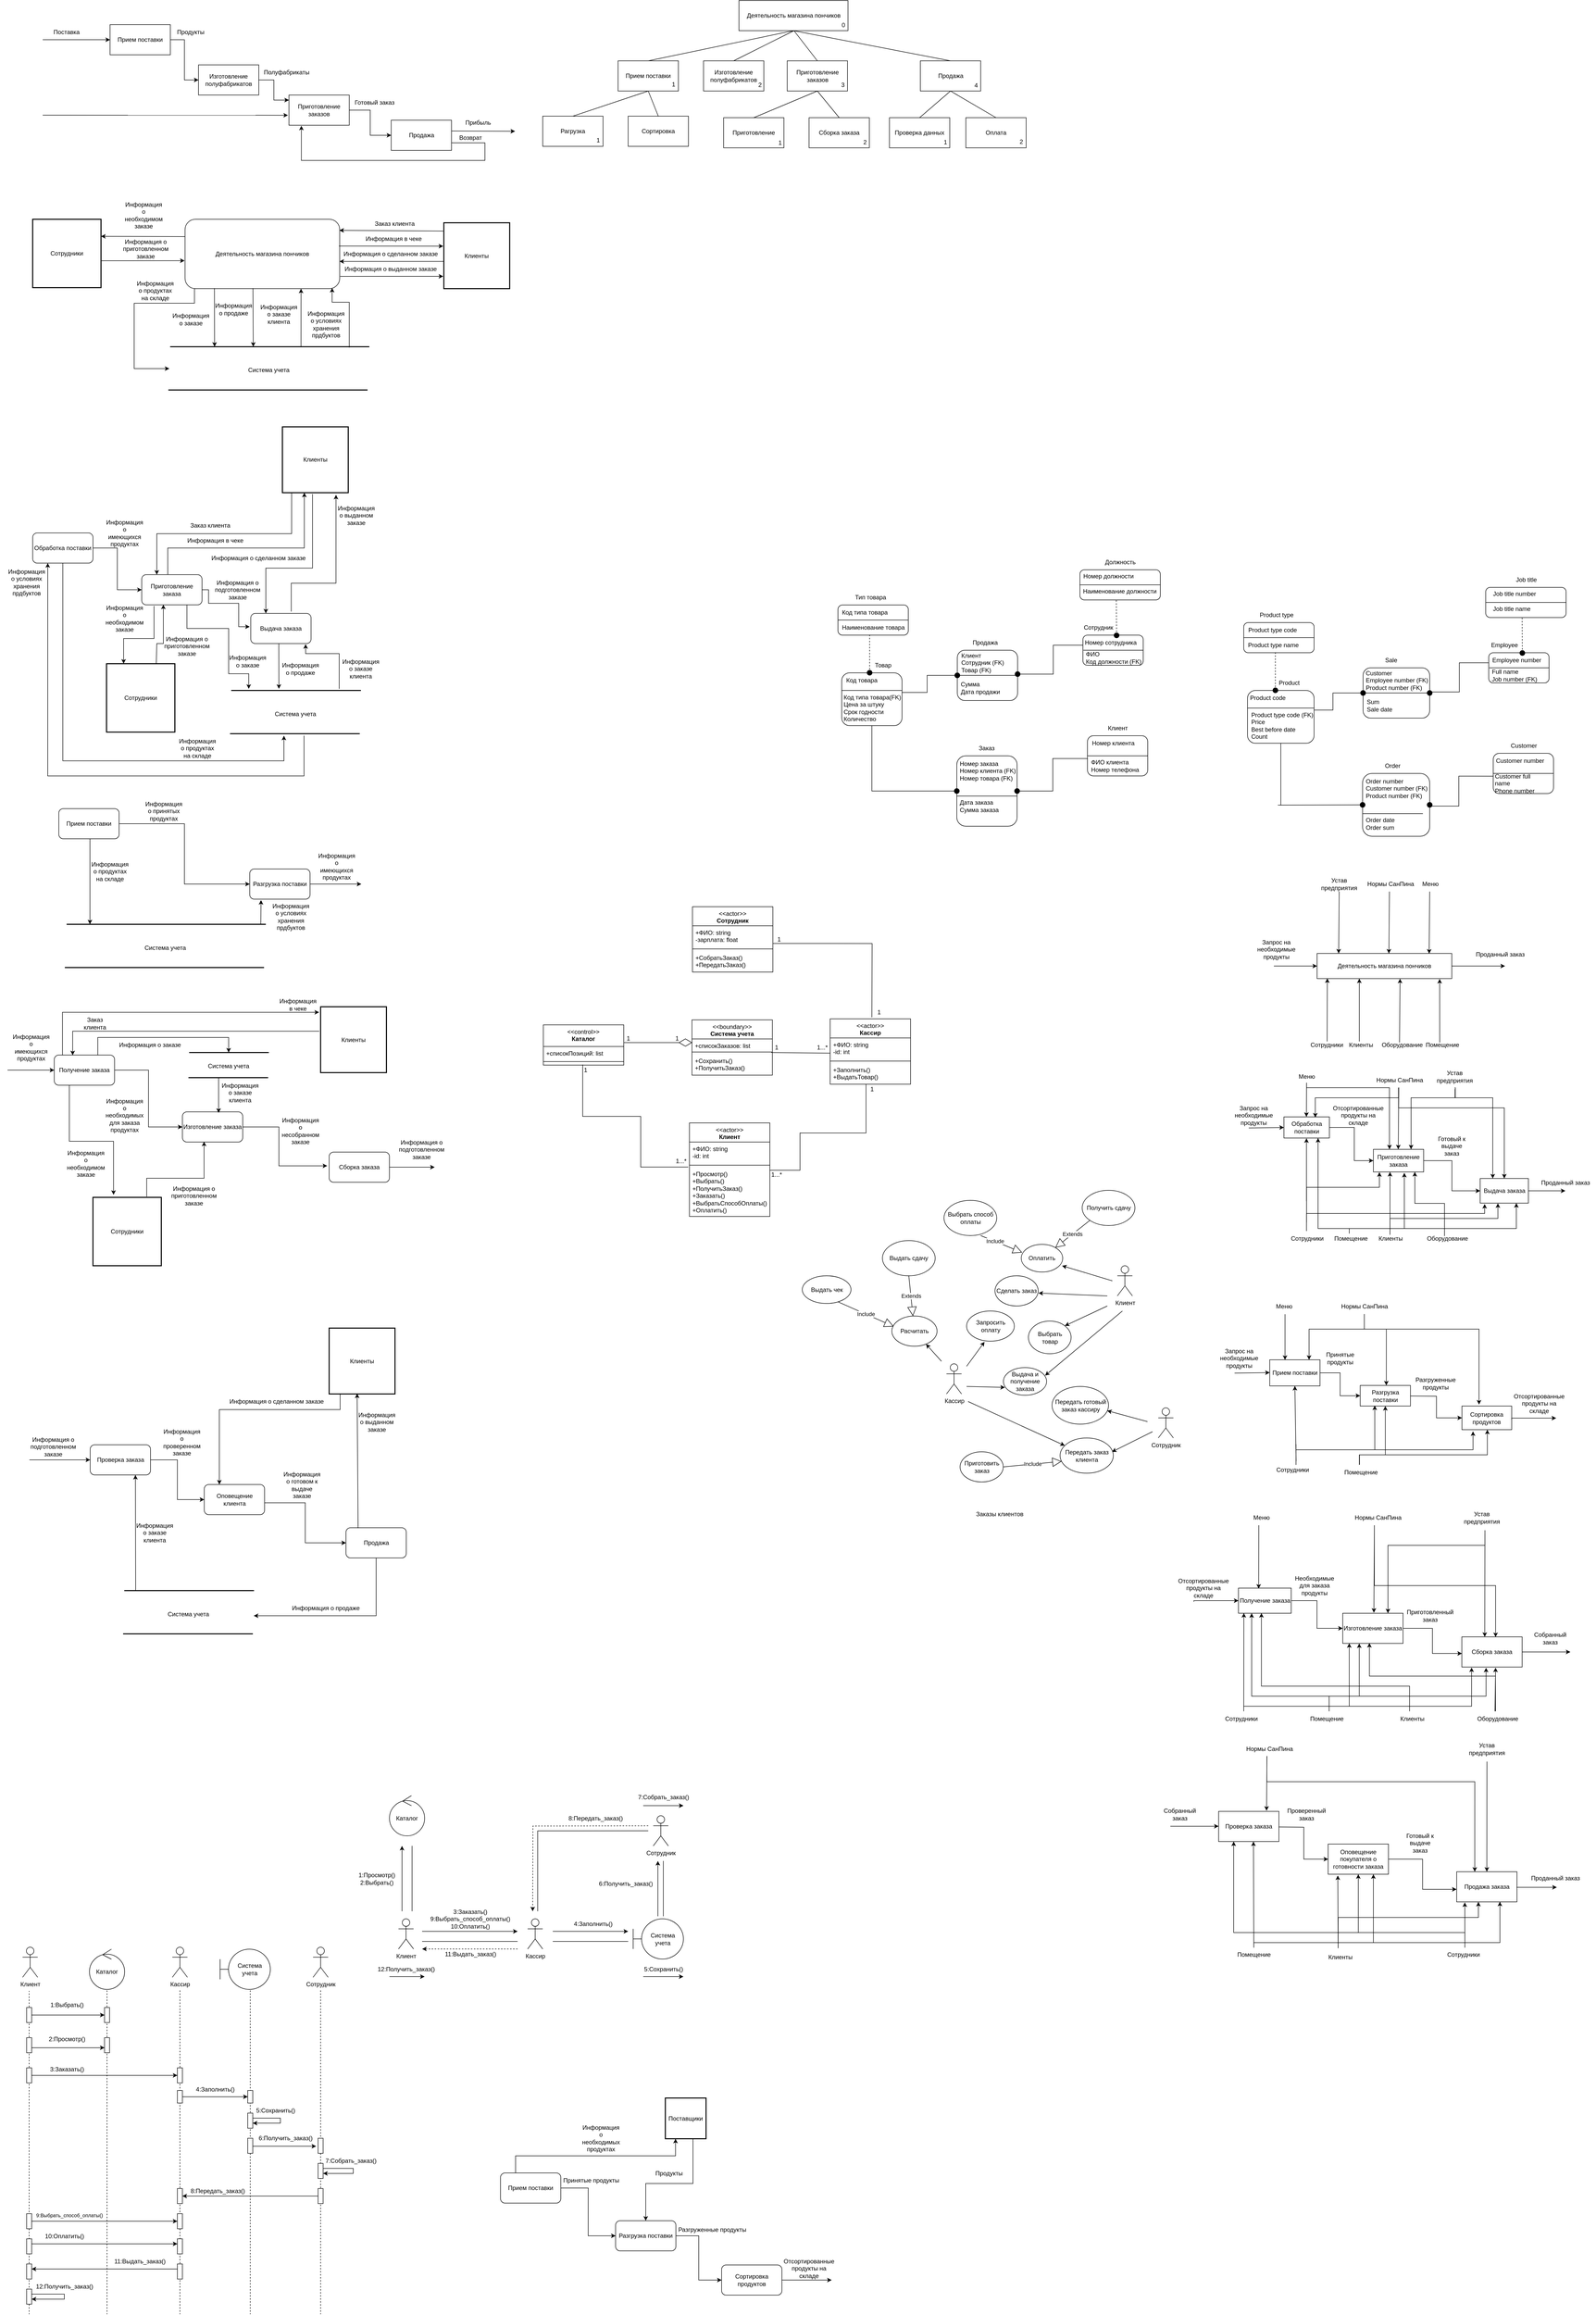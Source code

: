 <mxfile version="21.2.3" type="device">
  <diagram name="Страница 1" id="tBCD0GgBkrS060WXXn1x">
    <mxGraphModel dx="1432" dy="786" grid="1" gridSize="10" guides="1" tooltips="1" connect="1" arrows="1" fold="1" page="1" pageScale="1" pageWidth="3300" pageHeight="4681" math="0" shadow="0">
      <root>
        <mxCell id="0" />
        <mxCell id="1" parent="0" />
        <mxCell id="hQBYsAWynnC6XiQj9TCS-1" value=":Клиент" style="shape=umlLifeline;perimeter=lifelinePerimeter;whiteSpace=wrap;html=1;container=1;dropTarget=0;collapsible=0;recursiveResize=0;outlineConnect=0;portConstraint=eastwest;newEdgeStyle={&quot;edgeStyle&quot;:&quot;elbowEdgeStyle&quot;,&quot;elbow&quot;:&quot;vertical&quot;,&quot;curved&quot;:0,&quot;rounded&quot;:0};" parent="1" vertex="1">
          <mxGeometry x="23" y="3959" width="100" height="690" as="geometry" />
        </mxCell>
        <mxCell id="hQBYsAWynnC6XiQj9TCS-6" value="" style="html=1;points=[];perimeter=orthogonalPerimeter;outlineConnect=0;targetShapes=umlLifeline;portConstraint=eastwest;newEdgeStyle={&quot;edgeStyle&quot;:&quot;elbowEdgeStyle&quot;,&quot;elbow&quot;:&quot;vertical&quot;,&quot;curved&quot;:0,&quot;rounded&quot;:0};" parent="hQBYsAWynnC6XiQj9TCS-1" vertex="1">
          <mxGeometry x="45" y="80" width="10" height="30" as="geometry" />
        </mxCell>
        <mxCell id="hQBYsAWynnC6XiQj9TCS-13" value="" style="html=1;points=[];perimeter=orthogonalPerimeter;outlineConnect=0;targetShapes=umlLifeline;portConstraint=eastwest;newEdgeStyle={&quot;edgeStyle&quot;:&quot;elbowEdgeStyle&quot;,&quot;elbow&quot;:&quot;vertical&quot;,&quot;curved&quot;:0,&quot;rounded&quot;:0};" parent="hQBYsAWynnC6XiQj9TCS-1" vertex="1">
          <mxGeometry x="45" y="140" width="10" height="30" as="geometry" />
        </mxCell>
        <mxCell id="hQBYsAWynnC6XiQj9TCS-21" value="" style="html=1;points=[];perimeter=orthogonalPerimeter;outlineConnect=0;targetShapes=umlLifeline;portConstraint=eastwest;newEdgeStyle={&quot;edgeStyle&quot;:&quot;elbowEdgeStyle&quot;,&quot;elbow&quot;:&quot;vertical&quot;,&quot;curved&quot;:0,&quot;rounded&quot;:0};" parent="hQBYsAWynnC6XiQj9TCS-1" vertex="1">
          <mxGeometry x="45" y="540" width="10" height="30" as="geometry" />
        </mxCell>
        <mxCell id="hQBYsAWynnC6XiQj9TCS-24" value="" style="html=1;points=[];perimeter=orthogonalPerimeter;outlineConnect=0;targetShapes=umlLifeline;portConstraint=eastwest;newEdgeStyle={&quot;edgeStyle&quot;:&quot;elbowEdgeStyle&quot;,&quot;elbow&quot;:&quot;vertical&quot;,&quot;curved&quot;:0,&quot;rounded&quot;:0};" parent="hQBYsAWynnC6XiQj9TCS-1" vertex="1">
          <mxGeometry x="45" y="200" width="10" height="30" as="geometry" />
        </mxCell>
        <mxCell id="hQBYsAWynnC6XiQj9TCS-46" value="" style="html=1;points=[];perimeter=orthogonalPerimeter;outlineConnect=0;targetShapes=umlLifeline;portConstraint=eastwest;newEdgeStyle={&quot;edgeStyle&quot;:&quot;elbowEdgeStyle&quot;,&quot;elbow&quot;:&quot;vertical&quot;,&quot;curved&quot;:0,&quot;rounded&quot;:0};" parent="hQBYsAWynnC6XiQj9TCS-1" vertex="1">
          <mxGeometry x="45" y="490" width="10" height="30" as="geometry" />
        </mxCell>
        <mxCell id="hQBYsAWynnC6XiQj9TCS-52" value="" style="html=1;points=[];perimeter=orthogonalPerimeter;outlineConnect=0;targetShapes=umlLifeline;portConstraint=eastwest;newEdgeStyle={&quot;edgeStyle&quot;:&quot;elbowEdgeStyle&quot;,&quot;elbow&quot;:&quot;vertical&quot;,&quot;curved&quot;:0,&quot;rounded&quot;:0};" parent="hQBYsAWynnC6XiQj9TCS-1" vertex="1">
          <mxGeometry x="45" y="590" width="10" height="30" as="geometry" />
        </mxCell>
        <mxCell id="hQBYsAWynnC6XiQj9TCS-55" value="" style="html=1;points=[];perimeter=orthogonalPerimeter;outlineConnect=0;targetShapes=umlLifeline;portConstraint=eastwest;newEdgeStyle={&quot;edgeStyle&quot;:&quot;elbowEdgeStyle&quot;,&quot;elbow&quot;:&quot;vertical&quot;,&quot;curved&quot;:0,&quot;rounded&quot;:0};" parent="hQBYsAWynnC6XiQj9TCS-1" vertex="1">
          <mxGeometry x="45" y="640" width="10" height="30" as="geometry" />
        </mxCell>
        <mxCell id="hQBYsAWynnC6XiQj9TCS-56" value="" style="endArrow=classic;html=1;rounded=0;edgeStyle=orthogonalEdgeStyle;" parent="hQBYsAWynnC6XiQj9TCS-1" source="hQBYsAWynnC6XiQj9TCS-55" target="hQBYsAWynnC6XiQj9TCS-55" edge="1">
          <mxGeometry width="50" height="50" relative="1" as="geometry">
            <mxPoint x="60" y="650" as="sourcePoint" />
            <mxPoint x="60" y="660" as="targetPoint" />
            <Array as="points">
              <mxPoint x="120" y="650" />
              <mxPoint x="120" y="660" />
            </Array>
          </mxGeometry>
        </mxCell>
        <mxCell id="hQBYsAWynnC6XiQj9TCS-4" value=":Сотрудник" style="shape=umlLifeline;perimeter=lifelinePerimeter;whiteSpace=wrap;html=1;container=1;dropTarget=0;collapsible=0;recursiveResize=0;outlineConnect=0;portConstraint=eastwest;newEdgeStyle={&quot;edgeStyle&quot;:&quot;elbowEdgeStyle&quot;,&quot;elbow&quot;:&quot;vertical&quot;,&quot;curved&quot;:0,&quot;rounded&quot;:0};" parent="1" vertex="1">
          <mxGeometry x="603" y="3959" width="100" height="690" as="geometry" />
        </mxCell>
        <mxCell id="hQBYsAWynnC6XiQj9TCS-35" value="" style="html=1;points=[];perimeter=orthogonalPerimeter;outlineConnect=0;targetShapes=umlLifeline;portConstraint=eastwest;newEdgeStyle={&quot;edgeStyle&quot;:&quot;elbowEdgeStyle&quot;,&quot;elbow&quot;:&quot;vertical&quot;,&quot;curved&quot;:0,&quot;rounded&quot;:0};" parent="hQBYsAWynnC6XiQj9TCS-4" vertex="1">
          <mxGeometry x="45" y="340" width="10" height="30" as="geometry" />
        </mxCell>
        <mxCell id="hQBYsAWynnC6XiQj9TCS-39" value="" style="html=1;points=[];perimeter=orthogonalPerimeter;outlineConnect=0;targetShapes=umlLifeline;portConstraint=eastwest;newEdgeStyle={&quot;edgeStyle&quot;:&quot;elbowEdgeStyle&quot;,&quot;elbow&quot;:&quot;vertical&quot;,&quot;curved&quot;:0,&quot;rounded&quot;:0};" parent="hQBYsAWynnC6XiQj9TCS-4" vertex="1">
          <mxGeometry x="45" y="390" width="10" height="30" as="geometry" />
        </mxCell>
        <mxCell id="hQBYsAWynnC6XiQj9TCS-40" value="" style="endArrow=classic;html=1;rounded=0;edgeStyle=orthogonalEdgeStyle;" parent="hQBYsAWynnC6XiQj9TCS-4" source="hQBYsAWynnC6XiQj9TCS-39" target="hQBYsAWynnC6XiQj9TCS-39" edge="1">
          <mxGeometry width="50" height="50" relative="1" as="geometry">
            <mxPoint x="60" y="400" as="sourcePoint" />
            <mxPoint x="60" y="410" as="targetPoint" />
            <Array as="points">
              <mxPoint x="115" y="400" />
              <mxPoint x="115" y="410" />
            </Array>
          </mxGeometry>
        </mxCell>
        <mxCell id="hQBYsAWynnC6XiQj9TCS-42" value="" style="html=1;points=[];perimeter=orthogonalPerimeter;outlineConnect=0;targetShapes=umlLifeline;portConstraint=eastwest;newEdgeStyle={&quot;edgeStyle&quot;:&quot;elbowEdgeStyle&quot;,&quot;elbow&quot;:&quot;vertical&quot;,&quot;curved&quot;:0,&quot;rounded&quot;:0};" parent="hQBYsAWynnC6XiQj9TCS-4" vertex="1">
          <mxGeometry x="45" y="440" width="10" height="30" as="geometry" />
        </mxCell>
        <mxCell id="hQBYsAWynnC6XiQj9TCS-5" value=":Кассир" style="shape=umlLifeline;perimeter=lifelinePerimeter;whiteSpace=wrap;html=1;container=1;dropTarget=0;collapsible=0;recursiveResize=0;outlineConnect=0;portConstraint=eastwest;newEdgeStyle={&quot;edgeStyle&quot;:&quot;elbowEdgeStyle&quot;,&quot;elbow&quot;:&quot;vertical&quot;,&quot;curved&quot;:0,&quot;rounded&quot;:0};" parent="1" vertex="1">
          <mxGeometry x="323" y="3959" width="100" height="690" as="geometry" />
        </mxCell>
        <mxCell id="hQBYsAWynnC6XiQj9TCS-20" value="" style="html=1;points=[];perimeter=orthogonalPerimeter;outlineConnect=0;targetShapes=umlLifeline;portConstraint=eastwest;newEdgeStyle={&quot;edgeStyle&quot;:&quot;elbowEdgeStyle&quot;,&quot;elbow&quot;:&quot;vertical&quot;,&quot;curved&quot;:0,&quot;rounded&quot;:0};" parent="hQBYsAWynnC6XiQj9TCS-5" vertex="1">
          <mxGeometry x="45" y="540" width="10" height="30" as="geometry" />
        </mxCell>
        <mxCell id="hQBYsAWynnC6XiQj9TCS-25" value="" style="html=1;points=[];perimeter=orthogonalPerimeter;outlineConnect=0;targetShapes=umlLifeline;portConstraint=eastwest;newEdgeStyle={&quot;edgeStyle&quot;:&quot;elbowEdgeStyle&quot;,&quot;elbow&quot;:&quot;vertical&quot;,&quot;curved&quot;:0,&quot;rounded&quot;:0};" parent="hQBYsAWynnC6XiQj9TCS-5" vertex="1">
          <mxGeometry x="45" y="200" width="10" height="30" as="geometry" />
        </mxCell>
        <mxCell id="hQBYsAWynnC6XiQj9TCS-28" value="" style="html=1;points=[];perimeter=orthogonalPerimeter;outlineConnect=0;targetShapes=umlLifeline;portConstraint=eastwest;newEdgeStyle={&quot;edgeStyle&quot;:&quot;elbowEdgeStyle&quot;,&quot;elbow&quot;:&quot;vertical&quot;,&quot;curved&quot;:0,&quot;rounded&quot;:0};" parent="hQBYsAWynnC6XiQj9TCS-5" vertex="1">
          <mxGeometry x="45" y="245" width="10" height="25" as="geometry" />
        </mxCell>
        <mxCell id="hQBYsAWynnC6XiQj9TCS-43" value="" style="html=1;points=[];perimeter=orthogonalPerimeter;outlineConnect=0;targetShapes=umlLifeline;portConstraint=eastwest;newEdgeStyle={&quot;edgeStyle&quot;:&quot;elbowEdgeStyle&quot;,&quot;elbow&quot;:&quot;vertical&quot;,&quot;curved&quot;:0,&quot;rounded&quot;:0};" parent="hQBYsAWynnC6XiQj9TCS-5" vertex="1">
          <mxGeometry x="45" y="440" width="10" height="30" as="geometry" />
        </mxCell>
        <mxCell id="hQBYsAWynnC6XiQj9TCS-47" value="" style="html=1;points=[];perimeter=orthogonalPerimeter;outlineConnect=0;targetShapes=umlLifeline;portConstraint=eastwest;newEdgeStyle={&quot;edgeStyle&quot;:&quot;elbowEdgeStyle&quot;,&quot;elbow&quot;:&quot;vertical&quot;,&quot;curved&quot;:0,&quot;rounded&quot;:0};" parent="hQBYsAWynnC6XiQj9TCS-5" vertex="1">
          <mxGeometry x="45" y="490" width="10" height="30" as="geometry" />
        </mxCell>
        <mxCell id="hQBYsAWynnC6XiQj9TCS-51" value="" style="html=1;points=[];perimeter=orthogonalPerimeter;outlineConnect=0;targetShapes=umlLifeline;portConstraint=eastwest;newEdgeStyle={&quot;edgeStyle&quot;:&quot;elbowEdgeStyle&quot;,&quot;elbow&quot;:&quot;vertical&quot;,&quot;curved&quot;:0,&quot;rounded&quot;:0};" parent="hQBYsAWynnC6XiQj9TCS-5" vertex="1">
          <mxGeometry x="45" y="590" width="10" height="30" as="geometry" />
        </mxCell>
        <mxCell id="hQBYsAWynnC6XiQj9TCS-7" value="" style="endArrow=classic;html=1;rounded=0;" parent="1" source="hQBYsAWynnC6XiQj9TCS-6" edge="1">
          <mxGeometry width="50" height="50" relative="1" as="geometry">
            <mxPoint x="83" y="4059" as="sourcePoint" />
            <mxPoint x="223" y="4054" as="targetPoint" />
          </mxGeometry>
        </mxCell>
        <mxCell id="hQBYsAWynnC6XiQj9TCS-8" value="1:Выбрать()" style="text;html=1;align=center;verticalAlign=middle;resizable=0;points=[];autosize=1;strokeColor=none;fillColor=none;" parent="1" vertex="1">
          <mxGeometry x="103" y="4019" width="90" height="30" as="geometry" />
        </mxCell>
        <mxCell id="hQBYsAWynnC6XiQj9TCS-12" value=":Каталог" style="shape=umlLifeline;perimeter=lifelinePerimeter;whiteSpace=wrap;html=1;container=1;dropTarget=0;collapsible=0;recursiveResize=0;outlineConnect=0;portConstraint=eastwest;newEdgeStyle={&quot;edgeStyle&quot;:&quot;elbowEdgeStyle&quot;,&quot;elbow&quot;:&quot;vertical&quot;,&quot;curved&quot;:0,&quot;rounded&quot;:0};" parent="1" vertex="1">
          <mxGeometry x="178" y="3959" width="100" height="690" as="geometry" />
        </mxCell>
        <mxCell id="hQBYsAWynnC6XiQj9TCS-14" value="" style="html=1;points=[];perimeter=orthogonalPerimeter;outlineConnect=0;targetShapes=umlLifeline;portConstraint=eastwest;newEdgeStyle={&quot;edgeStyle&quot;:&quot;elbowEdgeStyle&quot;,&quot;elbow&quot;:&quot;vertical&quot;,&quot;curved&quot;:0,&quot;rounded&quot;:0};" parent="hQBYsAWynnC6XiQj9TCS-12" vertex="1">
          <mxGeometry x="45" y="80" width="10" height="30" as="geometry" />
        </mxCell>
        <mxCell id="hQBYsAWynnC6XiQj9TCS-16" value="" style="html=1;points=[];perimeter=orthogonalPerimeter;outlineConnect=0;targetShapes=umlLifeline;portConstraint=eastwest;newEdgeStyle={&quot;edgeStyle&quot;:&quot;elbowEdgeStyle&quot;,&quot;elbow&quot;:&quot;vertical&quot;,&quot;curved&quot;:0,&quot;rounded&quot;:0};" parent="hQBYsAWynnC6XiQj9TCS-12" vertex="1">
          <mxGeometry x="45" y="140" width="10" height="30" as="geometry" />
        </mxCell>
        <mxCell id="hQBYsAWynnC6XiQj9TCS-15" value="" style="endArrow=classic;html=1;rounded=0;" parent="1" source="hQBYsAWynnC6XiQj9TCS-13" edge="1">
          <mxGeometry width="50" height="50" relative="1" as="geometry">
            <mxPoint x="83" y="4119" as="sourcePoint" />
            <mxPoint x="223" y="4119" as="targetPoint" />
          </mxGeometry>
        </mxCell>
        <mxCell id="hQBYsAWynnC6XiQj9TCS-17" value="2:Просмотр()" style="text;html=1;align=center;verticalAlign=middle;resizable=0;points=[];autosize=1;strokeColor=none;fillColor=none;" parent="1" vertex="1">
          <mxGeometry x="98" y="4087" width="100" height="30" as="geometry" />
        </mxCell>
        <mxCell id="hQBYsAWynnC6XiQj9TCS-18" value=":Система учета" style="shape=umlLifeline;perimeter=lifelinePerimeter;whiteSpace=wrap;html=1;container=1;dropTarget=0;collapsible=0;recursiveResize=0;outlineConnect=0;portConstraint=eastwest;newEdgeStyle={&quot;edgeStyle&quot;:&quot;elbowEdgeStyle&quot;,&quot;elbow&quot;:&quot;vertical&quot;,&quot;curved&quot;:0,&quot;rounded&quot;:0};" parent="1" vertex="1">
          <mxGeometry x="463" y="3959" width="100" height="690" as="geometry" />
        </mxCell>
        <mxCell id="hQBYsAWynnC6XiQj9TCS-29" value="" style="html=1;points=[];perimeter=orthogonalPerimeter;outlineConnect=0;targetShapes=umlLifeline;portConstraint=eastwest;newEdgeStyle={&quot;edgeStyle&quot;:&quot;elbowEdgeStyle&quot;,&quot;elbow&quot;:&quot;vertical&quot;,&quot;curved&quot;:0,&quot;rounded&quot;:0};" parent="hQBYsAWynnC6XiQj9TCS-18" vertex="1">
          <mxGeometry x="45" y="245" width="10" height="25" as="geometry" />
        </mxCell>
        <mxCell id="hQBYsAWynnC6XiQj9TCS-32" value="" style="html=1;points=[];perimeter=orthogonalPerimeter;outlineConnect=0;targetShapes=umlLifeline;portConstraint=eastwest;newEdgeStyle={&quot;edgeStyle&quot;:&quot;elbowEdgeStyle&quot;,&quot;elbow&quot;:&quot;vertical&quot;,&quot;curved&quot;:0,&quot;rounded&quot;:0};" parent="hQBYsAWynnC6XiQj9TCS-18" vertex="1">
          <mxGeometry x="45" y="290" width="10" height="30" as="geometry" />
        </mxCell>
        <mxCell id="hQBYsAWynnC6XiQj9TCS-33" value="" style="endArrow=classic;html=1;rounded=0;edgeStyle=orthogonalEdgeStyle;" parent="hQBYsAWynnC6XiQj9TCS-18" source="hQBYsAWynnC6XiQj9TCS-32" target="hQBYsAWynnC6XiQj9TCS-32" edge="1">
          <mxGeometry width="50" height="50" relative="1" as="geometry">
            <mxPoint x="60" y="300" as="sourcePoint" />
            <mxPoint x="60" y="310" as="targetPoint" />
            <Array as="points">
              <mxPoint x="110" y="300" />
              <mxPoint x="110" y="310" />
            </Array>
          </mxGeometry>
        </mxCell>
        <mxCell id="hQBYsAWynnC6XiQj9TCS-36" value="" style="html=1;points=[];perimeter=orthogonalPerimeter;outlineConnect=0;targetShapes=umlLifeline;portConstraint=eastwest;newEdgeStyle={&quot;edgeStyle&quot;:&quot;elbowEdgeStyle&quot;,&quot;elbow&quot;:&quot;vertical&quot;,&quot;curved&quot;:0,&quot;rounded&quot;:0};" parent="hQBYsAWynnC6XiQj9TCS-18" vertex="1">
          <mxGeometry x="45" y="340" width="10" height="30" as="geometry" />
        </mxCell>
        <mxCell id="hQBYsAWynnC6XiQj9TCS-23" value="10:Оплатить()" style="text;html=1;align=center;verticalAlign=middle;resizable=0;points=[];autosize=1;strokeColor=none;fillColor=none;" parent="1" vertex="1">
          <mxGeometry x="93" y="4479" width="100" height="30" as="geometry" />
        </mxCell>
        <mxCell id="hQBYsAWynnC6XiQj9TCS-26" value="" style="endArrow=classic;html=1;rounded=0;" parent="1" source="hQBYsAWynnC6XiQj9TCS-24" target="hQBYsAWynnC6XiQj9TCS-25" edge="1">
          <mxGeometry width="50" height="50" relative="1" as="geometry">
            <mxPoint x="83" y="4179" as="sourcePoint" />
            <mxPoint x="373" y="4174" as="targetPoint" />
          </mxGeometry>
        </mxCell>
        <mxCell id="hQBYsAWynnC6XiQj9TCS-27" value="3:Заказать()" style="text;html=1;align=center;verticalAlign=middle;resizable=0;points=[];autosize=1;strokeColor=none;fillColor=none;" parent="1" vertex="1">
          <mxGeometry x="103" y="4147" width="90" height="30" as="geometry" />
        </mxCell>
        <mxCell id="hQBYsAWynnC6XiQj9TCS-30" value="" style="endArrow=classic;html=1;rounded=0;" parent="1" source="hQBYsAWynnC6XiQj9TCS-28" target="hQBYsAWynnC6XiQj9TCS-29" edge="1">
          <mxGeometry width="50" height="50" relative="1" as="geometry">
            <mxPoint x="393" y="4229" as="sourcePoint" />
            <mxPoint x="513" y="4217" as="targetPoint" />
          </mxGeometry>
        </mxCell>
        <mxCell id="hQBYsAWynnC6XiQj9TCS-31" value="4:Заполнить()" style="text;html=1;align=center;verticalAlign=middle;resizable=0;points=[];autosize=1;strokeColor=none;fillColor=none;" parent="1" vertex="1">
          <mxGeometry x="393" y="4187" width="100" height="30" as="geometry" />
        </mxCell>
        <mxCell id="hQBYsAWynnC6XiQj9TCS-34" value="5:Сохранить()" style="text;html=1;align=center;verticalAlign=middle;resizable=0;points=[];autosize=1;strokeColor=none;fillColor=none;" parent="1" vertex="1">
          <mxGeometry x="513" y="4229" width="100" height="30" as="geometry" />
        </mxCell>
        <mxCell id="hQBYsAWynnC6XiQj9TCS-37" value="" style="endArrow=classic;html=1;rounded=0;entryX=0.97;entryY=1.031;entryDx=0;entryDy=0;entryPerimeter=0;" parent="1" source="hQBYsAWynnC6XiQj9TCS-36" target="hQBYsAWynnC6XiQj9TCS-38" edge="1">
          <mxGeometry width="50" height="50" relative="1" as="geometry">
            <mxPoint x="523" y="4315" as="sourcePoint" />
            <mxPoint x="523" y="4319" as="targetPoint" />
          </mxGeometry>
        </mxCell>
        <mxCell id="hQBYsAWynnC6XiQj9TCS-38" value="6:Получить_заказ()" style="text;html=1;align=center;verticalAlign=middle;resizable=0;points=[];autosize=1;strokeColor=none;fillColor=none;" parent="1" vertex="1">
          <mxGeometry x="518" y="4284" width="130" height="30" as="geometry" />
        </mxCell>
        <mxCell id="hQBYsAWynnC6XiQj9TCS-41" value="7:Собрать_заказ()" style="text;html=1;align=center;verticalAlign=middle;resizable=0;points=[];autosize=1;strokeColor=none;fillColor=none;" parent="1" vertex="1">
          <mxGeometry x="653" y="4329" width="120" height="30" as="geometry" />
        </mxCell>
        <mxCell id="hQBYsAWynnC6XiQj9TCS-44" value="" style="endArrow=classic;html=1;rounded=0;" parent="1" source="hQBYsAWynnC6XiQj9TCS-42" target="hQBYsAWynnC6XiQj9TCS-43" edge="1">
          <mxGeometry width="50" height="50" relative="1" as="geometry">
            <mxPoint x="633" y="4419" as="sourcePoint" />
            <mxPoint x="683" y="4369" as="targetPoint" />
          </mxGeometry>
        </mxCell>
        <mxCell id="hQBYsAWynnC6XiQj9TCS-45" value="8:Передать_заказ()" style="text;html=1;align=center;verticalAlign=middle;resizable=0;points=[];autosize=1;strokeColor=none;fillColor=none;" parent="1" vertex="1">
          <mxGeometry x="383" y="4389" width="130" height="30" as="geometry" />
        </mxCell>
        <mxCell id="hQBYsAWynnC6XiQj9TCS-48" value="" style="endArrow=classic;html=1;rounded=0;" parent="1" source="hQBYsAWynnC6XiQj9TCS-46" target="hQBYsAWynnC6XiQj9TCS-47" edge="1">
          <mxGeometry width="50" height="50" relative="1" as="geometry">
            <mxPoint x="113" y="4449" as="sourcePoint" />
            <mxPoint x="373" y="4464" as="targetPoint" />
          </mxGeometry>
        </mxCell>
        <mxCell id="hQBYsAWynnC6XiQj9TCS-49" value="&lt;font style=&quot;font-size: 10px;&quot;&gt;9:Выбрать_способ_оплаты()&lt;/font&gt;" style="text;html=1;align=center;verticalAlign=middle;resizable=0;points=[];autosize=1;strokeColor=none;fillColor=none;" parent="1" vertex="1">
          <mxGeometry x="73" y="4437" width="160" height="30" as="geometry" />
        </mxCell>
        <mxCell id="hQBYsAWynnC6XiQj9TCS-50" value="" style="endArrow=classic;html=1;rounded=0;" parent="1" edge="1">
          <mxGeometry width="50" height="50" relative="1" as="geometry">
            <mxPoint x="78" y="4509" as="sourcePoint" />
            <mxPoint x="368" y="4509" as="targetPoint" />
          </mxGeometry>
        </mxCell>
        <mxCell id="hQBYsAWynnC6XiQj9TCS-53" value="" style="endArrow=classic;html=1;rounded=0;" parent="1" target="hQBYsAWynnC6XiQj9TCS-52" edge="1">
          <mxGeometry width="50" height="50" relative="1" as="geometry">
            <mxPoint x="368" y="4559" as="sourcePoint" />
            <mxPoint x="83" y="4559" as="targetPoint" />
          </mxGeometry>
        </mxCell>
        <mxCell id="hQBYsAWynnC6XiQj9TCS-54" value="11:Выдать_заказ()" style="text;html=1;align=center;verticalAlign=middle;resizable=0;points=[];autosize=1;strokeColor=none;fillColor=none;" parent="1" vertex="1">
          <mxGeometry x="228" y="4529" width="130" height="30" as="geometry" />
        </mxCell>
        <mxCell id="hQBYsAWynnC6XiQj9TCS-57" value="12:Получить_заказ()" style="text;html=1;align=center;verticalAlign=middle;resizable=0;points=[];autosize=1;strokeColor=none;fillColor=none;" parent="1" vertex="1">
          <mxGeometry x="73" y="4579" width="140" height="30" as="geometry" />
        </mxCell>
        <mxCell id="SkSuBnLdloMsn24917C2-1" value="Клиент" style="shape=umlActor;verticalLabelPosition=bottom;verticalAlign=top;html=1;" parent="1" vertex="1">
          <mxGeometry x="808" y="3862.67" width="30" height="60" as="geometry" />
        </mxCell>
        <mxCell id="SkSuBnLdloMsn24917C2-4" value="Каталог" style="ellipse;shape=umlControl;whiteSpace=wrap;html=1;" parent="1" vertex="1">
          <mxGeometry x="790" y="3617.67" width="70" height="80" as="geometry" />
        </mxCell>
        <mxCell id="SkSuBnLdloMsn24917C2-5" value="" style="endArrow=classic;html=1;rounded=0;" parent="1" edge="1">
          <mxGeometry width="50" height="50" relative="1" as="geometry">
            <mxPoint x="815" y="3847.67" as="sourcePoint" />
            <mxPoint x="815" y="3717.67" as="targetPoint" />
          </mxGeometry>
        </mxCell>
        <mxCell id="SkSuBnLdloMsn24917C2-6" value="" style="endArrow=none;html=1;rounded=0;" parent="1" edge="1">
          <mxGeometry width="50" height="50" relative="1" as="geometry">
            <mxPoint x="835" y="3847.67" as="sourcePoint" />
            <mxPoint x="835" y="3717.67" as="targetPoint" />
          </mxGeometry>
        </mxCell>
        <mxCell id="SkSuBnLdloMsn24917C2-7" value="1:Просмотр()&lt;br&gt;2:Выбрать()" style="text;html=1;strokeColor=none;fillColor=none;align=center;verticalAlign=middle;whiteSpace=wrap;rounded=0;" parent="1" vertex="1">
          <mxGeometry x="735" y="3767.67" width="60" height="30" as="geometry" />
        </mxCell>
        <mxCell id="SkSuBnLdloMsn24917C2-8" value="Кассир" style="shape=umlActor;verticalLabelPosition=bottom;verticalAlign=top;html=1;outlineConnect=0;" parent="1" vertex="1">
          <mxGeometry x="1065" y="3862.67" width="30" height="60" as="geometry" />
        </mxCell>
        <mxCell id="SkSuBnLdloMsn24917C2-10" value="" style="endArrow=classic;html=1;rounded=0;" parent="1" edge="1">
          <mxGeometry width="50" height="50" relative="1" as="geometry">
            <mxPoint x="855" y="3887.67" as="sourcePoint" />
            <mxPoint x="1045" y="3887.67" as="targetPoint" />
          </mxGeometry>
        </mxCell>
        <mxCell id="SkSuBnLdloMsn24917C2-11" value="" style="endArrow=none;html=1;rounded=0;" parent="1" edge="1">
          <mxGeometry width="50" height="50" relative="1" as="geometry">
            <mxPoint x="855" y="3907.67" as="sourcePoint" />
            <mxPoint x="1045" y="3907.67" as="targetPoint" />
          </mxGeometry>
        </mxCell>
        <mxCell id="SkSuBnLdloMsn24917C2-13" value="Система учета" style="shape=umlBoundary;whiteSpace=wrap;html=1;" parent="1" vertex="1">
          <mxGeometry x="1275" y="3862.67" width="100" height="80" as="geometry" />
        </mxCell>
        <mxCell id="SkSuBnLdloMsn24917C2-14" value="" style="endArrow=classic;html=1;rounded=0;" parent="1" edge="1">
          <mxGeometry width="50" height="50" relative="1" as="geometry">
            <mxPoint x="1115" y="3887.67" as="sourcePoint" />
            <mxPoint x="1265" y="3887.67" as="targetPoint" />
          </mxGeometry>
        </mxCell>
        <mxCell id="SkSuBnLdloMsn24917C2-15" value="" style="endArrow=none;html=1;rounded=0;" parent="1" edge="1">
          <mxGeometry width="50" height="50" relative="1" as="geometry">
            <mxPoint x="1115" y="3907.67" as="sourcePoint" />
            <mxPoint x="1265" y="3907.67" as="targetPoint" />
          </mxGeometry>
        </mxCell>
        <mxCell id="SkSuBnLdloMsn24917C2-16" value="4:Заполнить()" style="text;html=1;align=center;verticalAlign=middle;resizable=0;points=[];autosize=1;strokeColor=none;fillColor=none;" parent="1" vertex="1">
          <mxGeometry x="1145" y="3857.67" width="100" height="30" as="geometry" />
        </mxCell>
        <mxCell id="SkSuBnLdloMsn24917C2-18" value="Сотрудник" style="shape=umlActor;verticalLabelPosition=bottom;verticalAlign=top;html=1;outlineConnect=0;" parent="1" vertex="1">
          <mxGeometry x="1315" y="3657.67" width="30" height="60" as="geometry" />
        </mxCell>
        <mxCell id="SkSuBnLdloMsn24917C2-21" value="" style="endArrow=classic;html=1;rounded=0;" parent="1" edge="1">
          <mxGeometry width="50" height="50" relative="1" as="geometry">
            <mxPoint x="1295" y="3977.67" as="sourcePoint" />
            <mxPoint x="1375" y="3977.67" as="targetPoint" />
          </mxGeometry>
        </mxCell>
        <mxCell id="SkSuBnLdloMsn24917C2-22" value="5:Сохранить()" style="text;html=1;align=center;verticalAlign=middle;resizable=0;points=[];autosize=1;strokeColor=none;fillColor=none;" parent="1" vertex="1">
          <mxGeometry x="1285" y="3947.67" width="100" height="30" as="geometry" />
        </mxCell>
        <mxCell id="SkSuBnLdloMsn24917C2-23" value="" style="endArrow=none;html=1;rounded=0;" parent="1" edge="1">
          <mxGeometry width="50" height="50" relative="1" as="geometry">
            <mxPoint x="1335" y="3857.67" as="sourcePoint" />
            <mxPoint x="1335" y="3747.67" as="targetPoint" />
          </mxGeometry>
        </mxCell>
        <mxCell id="SkSuBnLdloMsn24917C2-24" value="" style="endArrow=classic;html=1;rounded=0;" parent="1" edge="1">
          <mxGeometry width="50" height="50" relative="1" as="geometry">
            <mxPoint x="1324.17" y="3857.67" as="sourcePoint" />
            <mxPoint x="1324.17" y="3747.67" as="targetPoint" />
          </mxGeometry>
        </mxCell>
        <mxCell id="SkSuBnLdloMsn24917C2-25" value="6:Получить_заказ()" style="text;html=1;align=center;verticalAlign=middle;resizable=0;points=[];autosize=1;strokeColor=none;fillColor=none;" parent="1" vertex="1">
          <mxGeometry x="1195" y="3777.67" width="130" height="30" as="geometry" />
        </mxCell>
        <mxCell id="SkSuBnLdloMsn24917C2-26" value="" style="endArrow=classic;html=1;rounded=0;" parent="1" edge="1">
          <mxGeometry width="50" height="50" relative="1" as="geometry">
            <mxPoint x="1295" y="3637.67" as="sourcePoint" />
            <mxPoint x="1375" y="3637.67" as="targetPoint" />
          </mxGeometry>
        </mxCell>
        <mxCell id="SkSuBnLdloMsn24917C2-27" value="7:Собрать_заказ()" style="text;html=1;align=center;verticalAlign=middle;resizable=0;points=[];autosize=1;strokeColor=none;fillColor=none;" parent="1" vertex="1">
          <mxGeometry x="1275" y="3605.67" width="120" height="30" as="geometry" />
        </mxCell>
        <mxCell id="SkSuBnLdloMsn24917C2-28" value="3:Заказать()&lt;br&gt;9:Выбрать_способ_оплаты()&lt;br&gt;10:Оплатить()" style="text;html=1;strokeColor=none;fillColor=none;align=center;verticalAlign=middle;whiteSpace=wrap;rounded=0;" parent="1" vertex="1">
          <mxGeometry x="921.25" y="3847.67" width="60" height="30" as="geometry" />
        </mxCell>
        <mxCell id="SkSuBnLdloMsn24917C2-30" value="" style="endArrow=none;html=1;rounded=0;edgeStyle=orthogonalEdgeStyle;" parent="1" edge="1">
          <mxGeometry width="50" height="50" relative="1" as="geometry">
            <mxPoint x="1305" y="3687.67" as="sourcePoint" />
            <mxPoint x="1085" y="3847.67" as="targetPoint" />
            <Array as="points">
              <mxPoint x="1305" y="3687.67" />
              <mxPoint x="1085" y="3687.67" />
            </Array>
          </mxGeometry>
        </mxCell>
        <mxCell id="SkSuBnLdloMsn24917C2-31" value="" style="endArrow=classic;html=1;rounded=0;edgeStyle=orthogonalEdgeStyle;dashed=1;" parent="1" edge="1">
          <mxGeometry width="50" height="50" relative="1" as="geometry">
            <mxPoint x="1305" y="3677.67" as="sourcePoint" />
            <mxPoint x="1075" y="3847.67" as="targetPoint" />
          </mxGeometry>
        </mxCell>
        <mxCell id="SkSuBnLdloMsn24917C2-32" value="8:Передать_заказ()" style="text;html=1;align=center;verticalAlign=middle;resizable=0;points=[];autosize=1;strokeColor=none;fillColor=none;" parent="1" vertex="1">
          <mxGeometry x="1135" y="3647.67" width="130" height="30" as="geometry" />
        </mxCell>
        <mxCell id="SkSuBnLdloMsn24917C2-34" value="11:Выдать_заказ()" style="text;html=1;align=center;verticalAlign=middle;resizable=0;points=[];autosize=1;strokeColor=none;fillColor=none;" parent="1" vertex="1">
          <mxGeometry x="886.25" y="3917.67" width="130" height="30" as="geometry" />
        </mxCell>
        <mxCell id="SkSuBnLdloMsn24917C2-35" value="" style="endArrow=classic;html=1;rounded=0;" parent="1" edge="1">
          <mxGeometry width="50" height="50" relative="1" as="geometry">
            <mxPoint x="790" y="3977.67" as="sourcePoint" />
            <mxPoint x="860" y="3977.67" as="targetPoint" />
          </mxGeometry>
        </mxCell>
        <mxCell id="SkSuBnLdloMsn24917C2-36" value="12:Получить_заказ()" style="text;html=1;align=center;verticalAlign=middle;resizable=0;points=[];autosize=1;strokeColor=none;fillColor=none;" parent="1" vertex="1">
          <mxGeometry x="753" y="3947.67" width="140" height="30" as="geometry" />
        </mxCell>
        <mxCell id="SkSuBnLdloMsn24917C2-38" value="" style="endArrow=classic;html=1;rounded=0;dashed=1;" parent="1" edge="1">
          <mxGeometry width="50" height="50" relative="1" as="geometry">
            <mxPoint x="1045" y="3922.67" as="sourcePoint" />
            <mxPoint x="855" y="3922.67" as="targetPoint" />
          </mxGeometry>
        </mxCell>
        <mxCell id="jHzPA5fqtGeFOQzcCl2g-108" value="Кассир" style="shape=umlActor;verticalLabelPosition=bottom;verticalAlign=top;html=1;" parent="1" vertex="1">
          <mxGeometry x="1898.5" y="2759" width="30" height="60" as="geometry" />
        </mxCell>
        <mxCell id="jHzPA5fqtGeFOQzcCl2g-111" value="Клиент" style="shape=umlActor;verticalLabelPosition=bottom;verticalAlign=top;html=1;" parent="1" vertex="1">
          <mxGeometry x="2238.5" y="2564" width="30" height="60" as="geometry" />
        </mxCell>
        <mxCell id="jHzPA5fqtGeFOQzcCl2g-112" value="Сотрудник" style="shape=umlActor;verticalLabelPosition=bottom;verticalAlign=top;html=1;" parent="1" vertex="1">
          <mxGeometry x="2320" y="2846.5" width="30" height="60" as="geometry" />
        </mxCell>
        <mxCell id="jHzPA5fqtGeFOQzcCl2g-113" value="Запросить&lt;br&gt;оплату" style="ellipse;whiteSpace=wrap;html=1;" parent="1" vertex="1">
          <mxGeometry x="1938.5" y="2654" width="95" height="60" as="geometry" />
        </mxCell>
        <mxCell id="jHzPA5fqtGeFOQzcCl2g-114" value="Расчитать" style="ellipse;whiteSpace=wrap;html=1;" parent="1" vertex="1">
          <mxGeometry x="1789.75" y="2664" width="90" height="60" as="geometry" />
        </mxCell>
        <mxCell id="jHzPA5fqtGeFOQzcCl2g-116" value="" style="endArrow=classic;html=1;rounded=0;" parent="1" target="jHzPA5fqtGeFOQzcCl2g-114" edge="1">
          <mxGeometry width="50" height="50" relative="1" as="geometry">
            <mxPoint x="1888.5" y="2754" as="sourcePoint" />
            <mxPoint x="1938.5" y="2704" as="targetPoint" />
          </mxGeometry>
        </mxCell>
        <mxCell id="jHzPA5fqtGeFOQzcCl2g-117" value="" style="endArrow=classic;html=1;rounded=0;entryX=0.376;entryY=1.022;entryDx=0;entryDy=0;entryPerimeter=0;" parent="1" target="jHzPA5fqtGeFOQzcCl2g-113" edge="1">
          <mxGeometry width="50" height="50" relative="1" as="geometry">
            <mxPoint x="1938.5" y="2764" as="sourcePoint" />
            <mxPoint x="1978.5" y="2724" as="targetPoint" />
          </mxGeometry>
        </mxCell>
        <mxCell id="jHzPA5fqtGeFOQzcCl2g-118" value="" style="endArrow=classic;html=1;rounded=0;entryX=0.035;entryY=0.717;entryDx=0;entryDy=0;entryPerimeter=0;" parent="1" target="1J-TIVz6WhrEhUbpZuxV-1" edge="1">
          <mxGeometry width="50" height="50" relative="1" as="geometry">
            <mxPoint x="1938.5" y="2804" as="sourcePoint" />
            <mxPoint x="1991.5" y="2814" as="targetPoint" />
          </mxGeometry>
        </mxCell>
        <mxCell id="jHzPA5fqtGeFOQzcCl2g-119" value="Выдать сдачу" style="ellipse;whiteSpace=wrap;html=1;" parent="1" vertex="1">
          <mxGeometry x="1771" y="2514" width="105" height="70" as="geometry" />
        </mxCell>
        <mxCell id="jHzPA5fqtGeFOQzcCl2g-120" value="Extends" style="endArrow=block;endSize=16;endFill=0;html=1;rounded=0;exitX=0.5;exitY=1;exitDx=0;exitDy=0;" parent="1" source="jHzPA5fqtGeFOQzcCl2g-119" target="jHzPA5fqtGeFOQzcCl2g-114" edge="1">
          <mxGeometry width="160" relative="1" as="geometry">
            <mxPoint x="1828.5" y="2634" as="sourcePoint" />
            <mxPoint x="1988.5" y="2634" as="targetPoint" />
          </mxGeometry>
        </mxCell>
        <mxCell id="jHzPA5fqtGeFOQzcCl2g-121" value="Выдать чек" style="ellipse;whiteSpace=wrap;html=1;" parent="1" vertex="1">
          <mxGeometry x="1611.5" y="2584" width="97" height="55" as="geometry" />
        </mxCell>
        <mxCell id="jHzPA5fqtGeFOQzcCl2g-122" value="Include" style="endArrow=block;endSize=16;endFill=0;html=1;rounded=0;exitX=0.74;exitY=0.946;exitDx=0;exitDy=0;exitPerimeter=0;entryX=0.039;entryY=0.344;entryDx=0;entryDy=0;entryPerimeter=0;" parent="1" source="jHzPA5fqtGeFOQzcCl2g-121" target="jHzPA5fqtGeFOQzcCl2g-114" edge="1">
          <mxGeometry width="160" relative="1" as="geometry">
            <mxPoint x="1833.5" y="2594" as="sourcePoint" />
            <mxPoint x="1838.5" y="2674" as="targetPoint" />
          </mxGeometry>
        </mxCell>
        <mxCell id="jHzPA5fqtGeFOQzcCl2g-123" value="Оплатить" style="ellipse;whiteSpace=wrap;html=1;" parent="1" vertex="1">
          <mxGeometry x="2047.25" y="2521.5" width="82.5" height="55" as="geometry" />
        </mxCell>
        <mxCell id="jHzPA5fqtGeFOQzcCl2g-124" value="Выбрать способ оплаты" style="ellipse;whiteSpace=wrap;html=1;" parent="1" vertex="1">
          <mxGeometry x="1893.5" y="2434" width="105" height="70" as="geometry" />
        </mxCell>
        <mxCell id="jHzPA5fqtGeFOQzcCl2g-125" value="Include" style="endArrow=block;endSize=16;endFill=0;html=1;rounded=0;exitX=0.724;exitY=1;exitDx=0;exitDy=0;exitPerimeter=0;entryX=0.021;entryY=0.293;entryDx=0;entryDy=0;entryPerimeter=0;" parent="1" target="jHzPA5fqtGeFOQzcCl2g-123" edge="1">
          <mxGeometry x="-0.31" y="1" width="160" relative="1" as="geometry">
            <mxPoint x="1966.52" y="2504" as="sourcePoint" />
            <mxPoint x="2049.548" y="2535.518" as="targetPoint" />
            <mxPoint as="offset" />
          </mxGeometry>
        </mxCell>
        <mxCell id="jHzPA5fqtGeFOQzcCl2g-128" value="" style="endArrow=classic;html=1;rounded=0;entryX=0.985;entryY=0.773;entryDx=0;entryDy=0;entryPerimeter=0;" parent="1" target="jHzPA5fqtGeFOQzcCl2g-123" edge="1">
          <mxGeometry width="50" height="50" relative="1" as="geometry">
            <mxPoint x="2228.5" y="2594" as="sourcePoint" />
            <mxPoint x="2268.5" y="2544" as="targetPoint" />
          </mxGeometry>
        </mxCell>
        <mxCell id="jHzPA5fqtGeFOQzcCl2g-129" value="Выбрать товар" style="ellipse;whiteSpace=wrap;html=1;" parent="1" vertex="1">
          <mxGeometry x="2061.5" y="2674" width="85" height="65" as="geometry" />
        </mxCell>
        <mxCell id="jHzPA5fqtGeFOQzcCl2g-130" value="" style="endArrow=classic;html=1;rounded=0;entryX=1;entryY=0;entryDx=0;entryDy=0;" parent="1" target="jHzPA5fqtGeFOQzcCl2g-129" edge="1">
          <mxGeometry width="50" height="50" relative="1" as="geometry">
            <mxPoint x="2218.5" y="2644" as="sourcePoint" />
            <mxPoint x="2268.5" y="2594" as="targetPoint" />
          </mxGeometry>
        </mxCell>
        <mxCell id="jHzPA5fqtGeFOQzcCl2g-132" value="" style="endArrow=classic;html=1;rounded=0;entryX=0.965;entryY=0.289;entryDx=0;entryDy=0;entryPerimeter=0;" parent="1" target="1J-TIVz6WhrEhUbpZuxV-1" edge="1">
          <mxGeometry width="50" height="50" relative="1" as="geometry">
            <mxPoint x="2248.5" y="2654" as="sourcePoint" />
            <mxPoint x="2228.5" y="2734" as="targetPoint" />
          </mxGeometry>
        </mxCell>
        <mxCell id="jHzPA5fqtGeFOQzcCl2g-133" value="Сделать заказ" style="ellipse;whiteSpace=wrap;html=1;" parent="1" vertex="1">
          <mxGeometry x="1995" y="2584" width="86" height="60" as="geometry" />
        </mxCell>
        <mxCell id="jHzPA5fqtGeFOQzcCl2g-134" value="" style="endArrow=classic;html=1;rounded=0;entryX=1.007;entryY=0.572;entryDx=0;entryDy=0;entryPerimeter=0;" parent="1" target="jHzPA5fqtGeFOQzcCl2g-133" edge="1">
          <mxGeometry width="50" height="50" relative="1" as="geometry">
            <mxPoint x="2218.5" y="2624" as="sourcePoint" />
            <mxPoint x="2268.5" y="2574" as="targetPoint" />
          </mxGeometry>
        </mxCell>
        <mxCell id="jHzPA5fqtGeFOQzcCl2g-136" value="" style="endArrow=classic;html=1;rounded=0;entryX=0.973;entryY=0.395;entryDx=0;entryDy=0;entryPerimeter=0;" parent="1" target="1J-TIVz6WhrEhUbpZuxV-4" edge="1">
          <mxGeometry width="50" height="50" relative="1" as="geometry">
            <mxPoint x="2308.5" y="2894" as="sourcePoint" />
            <mxPoint x="2213.055" y="2918.94" as="targetPoint" />
          </mxGeometry>
        </mxCell>
        <mxCell id="jHzPA5fqtGeFOQzcCl2g-137" value="Передать готовый заказ кассиру" style="ellipse;whiteSpace=wrap;html=1;" parent="1" vertex="1">
          <mxGeometry x="2108.5" y="2804" width="112.5" height="75" as="geometry" />
        </mxCell>
        <mxCell id="jHzPA5fqtGeFOQzcCl2g-138" value="" style="endArrow=classic;html=1;rounded=0;entryX=0.976;entryY=0.643;entryDx=0;entryDy=0;entryPerimeter=0;" parent="1" target="jHzPA5fqtGeFOQzcCl2g-137" edge="1">
          <mxGeometry width="50" height="50" relative="1" as="geometry">
            <mxPoint x="2298.5" y="2874" as="sourcePoint" />
            <mxPoint x="2348.5" y="2824" as="targetPoint" />
          </mxGeometry>
        </mxCell>
        <mxCell id="jHzPA5fqtGeFOQzcCl2g-140" value="" style="endArrow=classic;html=1;rounded=0;" parent="1" target="1J-TIVz6WhrEhUbpZuxV-4" edge="1">
          <mxGeometry width="50" height="50" relative="1" as="geometry">
            <mxPoint x="1941.5" y="2834" as="sourcePoint" />
            <mxPoint x="1902.919" y="2883.232" as="targetPoint" />
          </mxGeometry>
        </mxCell>
        <mxCell id="jHzPA5fqtGeFOQzcCl2g-141" value="Extends" style="endArrow=block;endSize=16;endFill=0;html=1;rounded=0;exitX=0;exitY=1;exitDx=0;exitDy=0;" parent="1" source="jHzPA5fqtGeFOQzcCl2g-142" target="jHzPA5fqtGeFOQzcCl2g-123" edge="1">
          <mxGeometry width="160" relative="1" as="geometry">
            <mxPoint x="2168.5" y="2474" as="sourcePoint" />
            <mxPoint x="2146.5" y="2514" as="targetPoint" />
          </mxGeometry>
        </mxCell>
        <mxCell id="jHzPA5fqtGeFOQzcCl2g-142" value="Получить сдачу" style="ellipse;whiteSpace=wrap;html=1;" parent="1" vertex="1">
          <mxGeometry x="2168.5" y="2414" width="105" height="70" as="geometry" />
        </mxCell>
        <mxCell id="jHzPA5fqtGeFOQzcCl2g-143" value="Приготовить заказ" style="ellipse;whiteSpace=wrap;html=1;" parent="1" vertex="1">
          <mxGeometry x="1925.5" y="2934" width="86" height="60" as="geometry" />
        </mxCell>
        <mxCell id="jHzPA5fqtGeFOQzcCl2g-144" value="Include" style="endArrow=block;endSize=16;endFill=0;html=1;rounded=0;exitX=1;exitY=0.5;exitDx=0;exitDy=0;entryX=0.03;entryY=0.664;entryDx=0;entryDy=0;entryPerimeter=0;" parent="1" source="jHzPA5fqtGeFOQzcCl2g-143" target="1J-TIVz6WhrEhUbpZuxV-4" edge="1">
          <mxGeometry width="160" relative="1" as="geometry">
            <mxPoint x="2033.5" y="2965" as="sourcePoint" />
            <mxPoint x="2121.5" y="2943" as="targetPoint" />
          </mxGeometry>
        </mxCell>
        <mxCell id="jHzPA5fqtGeFOQzcCl2g-145" value="" style="rounded=1;whiteSpace=wrap;html=1;" parent="1" vertex="1">
          <mxGeometry x="1919" y="1550" width="120" height="140" as="geometry" />
        </mxCell>
        <mxCell id="jHzPA5fqtGeFOQzcCl2g-146" value="Заказ" style="text;html=1;align=center;verticalAlign=middle;resizable=0;points=[];autosize=1;strokeColor=none;fillColor=none;" parent="1" vertex="1">
          <mxGeometry x="1953" y="1520" width="50" height="30" as="geometry" />
        </mxCell>
        <mxCell id="jHzPA5fqtGeFOQzcCl2g-147" value="&lt;div style=&quot;&quot;&gt;&lt;span style=&quot;background-color: initial;&quot;&gt;Номер заказа&lt;/span&gt;&lt;/div&gt;&lt;div style=&quot;&quot;&gt;Номер клиента (FK)&lt;/div&gt;&lt;div style=&quot;&quot;&gt;Номер товара (FK)&lt;/div&gt;" style="text;html=1;strokeColor=none;fillColor=none;align=left;verticalAlign=middle;whiteSpace=wrap;rounded=0;" parent="1" vertex="1">
          <mxGeometry x="1923" y="1550" width="135" height="60" as="geometry" />
        </mxCell>
        <mxCell id="jHzPA5fqtGeFOQzcCl2g-148" value="" style="endArrow=none;html=1;rounded=0;" parent="1" edge="1">
          <mxGeometry width="50" height="50" relative="1" as="geometry">
            <mxPoint x="1919" y="1630" as="sourcePoint" />
            <mxPoint x="2039" y="1630" as="targetPoint" />
          </mxGeometry>
        </mxCell>
        <mxCell id="jHzPA5fqtGeFOQzcCl2g-149" value="&lt;div style=&quot;&quot;&gt;Дата заказа&lt;/div&gt;&lt;div style=&quot;&quot;&gt;Сумма заказа&lt;/div&gt;" style="text;html=1;strokeColor=none;fillColor=none;align=left;verticalAlign=middle;whiteSpace=wrap;rounded=0;" parent="1" vertex="1">
          <mxGeometry x="1923" y="1620" width="135" height="60" as="geometry" />
        </mxCell>
        <mxCell id="jHzPA5fqtGeFOQzcCl2g-150" value="" style="rounded=1;whiteSpace=wrap;html=1;" parent="1" vertex="1">
          <mxGeometry x="2179" y="1510" width="120" height="80" as="geometry" />
        </mxCell>
        <mxCell id="jHzPA5fqtGeFOQzcCl2g-151" value="Клиент" style="text;html=1;align=center;verticalAlign=middle;resizable=0;points=[];autosize=1;strokeColor=none;fillColor=none;" parent="1" vertex="1">
          <mxGeometry x="2209" y="1480" width="60" height="30" as="geometry" />
        </mxCell>
        <mxCell id="jHzPA5fqtGeFOQzcCl2g-152" value="" style="endArrow=none;html=1;rounded=0;entryX=1;entryY=0.5;entryDx=0;entryDy=0;" parent="1" target="jHzPA5fqtGeFOQzcCl2g-150" edge="1">
          <mxGeometry width="50" height="50" relative="1" as="geometry">
            <mxPoint x="2179" y="1550" as="sourcePoint" />
            <mxPoint x="2299" y="1550" as="targetPoint" />
          </mxGeometry>
        </mxCell>
        <mxCell id="jHzPA5fqtGeFOQzcCl2g-153" value="Номер клиента" style="text;html=1;strokeColor=none;fillColor=none;align=center;verticalAlign=middle;whiteSpace=wrap;rounded=0;" parent="1" vertex="1">
          <mxGeometry x="2185.5" y="1510" width="89" height="30" as="geometry" />
        </mxCell>
        <mxCell id="jHzPA5fqtGeFOQzcCl2g-154" value="&lt;div style=&quot;text-align: left;&quot;&gt;&lt;span style=&quot;background-color: initial;&quot;&gt;ФИО клиента&lt;/span&gt;&lt;/div&gt;&lt;div style=&quot;text-align: left;&quot;&gt;&lt;span style=&quot;background-color: initial;&quot;&gt;Номер телефона&lt;/span&gt;&lt;/div&gt;" style="text;html=1;strokeColor=none;fillColor=none;align=center;verticalAlign=middle;whiteSpace=wrap;rounded=0;" parent="1" vertex="1">
          <mxGeometry x="2181" y="1552.5" width="106" height="35" as="geometry" />
        </mxCell>
        <mxCell id="jHzPA5fqtGeFOQzcCl2g-155" value="" style="endArrow=oval;endFill=1;endSize=10;html=1;rounded=0;exitX=0.005;exitY=0.568;exitDx=0;exitDy=0;exitPerimeter=0;edgeStyle=orthogonalEdgeStyle;entryX=1;entryY=0.5;entryDx=0;entryDy=0;" parent="1" source="jHzPA5fqtGeFOQzcCl2g-150" target="jHzPA5fqtGeFOQzcCl2g-145" edge="1">
          <mxGeometry width="160" relative="1" as="geometry">
            <mxPoint x="2089" y="1590" as="sourcePoint" />
            <mxPoint x="2050" y="1620" as="targetPoint" />
            <Array as="points">
              <mxPoint x="2110" y="1555" />
              <mxPoint x="2110" y="1620" />
            </Array>
          </mxGeometry>
        </mxCell>
        <mxCell id="jHzPA5fqtGeFOQzcCl2g-156" value="" style="rounded=1;whiteSpace=wrap;html=1;" parent="1" vertex="1">
          <mxGeometry x="1920" y="1340" width="120" height="100" as="geometry" />
        </mxCell>
        <mxCell id="jHzPA5fqtGeFOQzcCl2g-157" value="Продажа" style="text;html=1;align=center;verticalAlign=middle;resizable=0;points=[];autosize=1;strokeColor=none;fillColor=none;" parent="1" vertex="1">
          <mxGeometry x="1940" y="1310" width="70" height="30" as="geometry" />
        </mxCell>
        <mxCell id="jHzPA5fqtGeFOQzcCl2g-158" value="Клиент&lt;br&gt;Сотрудник (FK)&lt;br&gt;Товар (FK)" style="text;html=1;strokeColor=none;fillColor=none;align=left;verticalAlign=middle;whiteSpace=wrap;rounded=0;" parent="1" vertex="1">
          <mxGeometry x="1926" y="1350" width="104" height="30" as="geometry" />
        </mxCell>
        <mxCell id="jHzPA5fqtGeFOQzcCl2g-159" value="" style="endArrow=none;html=1;rounded=0;exitX=0;exitY=0.5;exitDx=0;exitDy=0;entryX=1;entryY=0.5;entryDx=0;entryDy=0;" parent="1" source="jHzPA5fqtGeFOQzcCl2g-156" target="jHzPA5fqtGeFOQzcCl2g-156" edge="1">
          <mxGeometry width="50" height="50" relative="1" as="geometry">
            <mxPoint x="1926" y="1410" as="sourcePoint" />
            <mxPoint x="2036" y="1390" as="targetPoint" />
          </mxGeometry>
        </mxCell>
        <mxCell id="jHzPA5fqtGeFOQzcCl2g-161" value="Сумма&lt;br&gt;Дата продажи" style="text;html=1;strokeColor=none;fillColor=none;align=left;verticalAlign=middle;whiteSpace=wrap;rounded=0;" parent="1" vertex="1">
          <mxGeometry x="1925" y="1400" width="98" height="30" as="geometry" />
        </mxCell>
        <mxCell id="jHzPA5fqtGeFOQzcCl2g-162" value="" style="rounded=1;whiteSpace=wrap;html=1;" parent="1" vertex="1">
          <mxGeometry x="2170" y="1310" width="120" height="60" as="geometry" />
        </mxCell>
        <mxCell id="jHzPA5fqtGeFOQzcCl2g-163" value="Сотрудник" style="text;html=1;strokeColor=none;fillColor=none;align=center;verticalAlign=middle;whiteSpace=wrap;rounded=0;" parent="1" vertex="1">
          <mxGeometry x="2171" y="1280" width="60" height="30" as="geometry" />
        </mxCell>
        <mxCell id="jHzPA5fqtGeFOQzcCl2g-164" value="Номер сотрудника" style="text;html=1;strokeColor=none;fillColor=none;align=center;verticalAlign=middle;whiteSpace=wrap;rounded=0;" parent="1" vertex="1">
          <mxGeometry x="2171" y="1310" width="109" height="30" as="geometry" />
        </mxCell>
        <mxCell id="jHzPA5fqtGeFOQzcCl2g-165" value="" style="endArrow=none;html=1;rounded=0;exitX=0;exitY=1;exitDx=0;exitDy=0;entryX=1;entryY=0.5;entryDx=0;entryDy=0;" parent="1" source="jHzPA5fqtGeFOQzcCl2g-164" target="jHzPA5fqtGeFOQzcCl2g-162" edge="1">
          <mxGeometry width="50" height="50" relative="1" as="geometry">
            <mxPoint x="2180" y="1350" as="sourcePoint" />
            <mxPoint x="2230" y="1300" as="targetPoint" />
          </mxGeometry>
        </mxCell>
        <mxCell id="jHzPA5fqtGeFOQzcCl2g-166" value="ФИО&lt;br&gt;Код должности (FK)" style="text;html=1;strokeColor=none;fillColor=none;align=left;verticalAlign=middle;whiteSpace=wrap;rounded=0;" parent="1" vertex="1">
          <mxGeometry x="2174" y="1340" width="130" height="30" as="geometry" />
        </mxCell>
        <mxCell id="jHzPA5fqtGeFOQzcCl2g-168" value="" style="endArrow=oval;endFill=1;endSize=10;html=1;rounded=0;exitX=0;exitY=0.333;exitDx=0;exitDy=0;edgeStyle=orthogonalEdgeStyle;entryX=1;entryY=0.5;entryDx=0;entryDy=0;exitPerimeter=0;" parent="1" source="jHzPA5fqtGeFOQzcCl2g-162" edge="1">
          <mxGeometry width="160" relative="1" as="geometry">
            <mxPoint x="2181" y="1322.48" as="sourcePoint" />
            <mxPoint x="2040" y="1387.48" as="targetPoint" />
            <Array as="points">
              <mxPoint x="2111" y="1330" />
              <mxPoint x="2111" y="1388" />
            </Array>
          </mxGeometry>
        </mxCell>
        <mxCell id="jHzPA5fqtGeFOQzcCl2g-169" value="" style="rounded=1;whiteSpace=wrap;html=1;" parent="1" vertex="1">
          <mxGeometry x="2164" y="1180" width="160" height="60" as="geometry" />
        </mxCell>
        <mxCell id="jHzPA5fqtGeFOQzcCl2g-170" value="Должность" style="text;html=1;align=center;verticalAlign=middle;resizable=0;points=[];autosize=1;strokeColor=none;fillColor=none;" parent="1" vertex="1">
          <mxGeometry x="2204" y="1150" width="80" height="30" as="geometry" />
        </mxCell>
        <mxCell id="jHzPA5fqtGeFOQzcCl2g-171" value="Номер должности" style="text;html=1;strokeColor=none;fillColor=none;align=center;verticalAlign=middle;whiteSpace=wrap;rounded=0;" parent="1" vertex="1">
          <mxGeometry x="2161" y="1178" width="120" height="30" as="geometry" />
        </mxCell>
        <mxCell id="jHzPA5fqtGeFOQzcCl2g-172" value="" style="endArrow=none;html=1;rounded=0;entryX=1;entryY=0.5;entryDx=0;entryDy=0;exitX=0;exitY=0.5;exitDx=0;exitDy=0;" parent="1" source="jHzPA5fqtGeFOQzcCl2g-169" target="jHzPA5fqtGeFOQzcCl2g-169" edge="1">
          <mxGeometry width="50" height="50" relative="1" as="geometry">
            <mxPoint x="2164" y="1220" as="sourcePoint" />
            <mxPoint x="2214" y="1170" as="targetPoint" />
          </mxGeometry>
        </mxCell>
        <mxCell id="jHzPA5fqtGeFOQzcCl2g-173" value="Наименование должности" style="text;html=1;strokeColor=none;fillColor=none;align=center;verticalAlign=middle;whiteSpace=wrap;rounded=0;" parent="1" vertex="1">
          <mxGeometry x="2154" y="1208" width="179" height="30" as="geometry" />
        </mxCell>
        <mxCell id="jHzPA5fqtGeFOQzcCl2g-174" value="" style="endArrow=oval;endFill=1;endSize=10;html=1;rounded=0;exitX=0.453;exitY=1.013;exitDx=0;exitDy=0;edgeStyle=orthogonalEdgeStyle;entryX=0.605;entryY=0.017;entryDx=0;entryDy=0;entryPerimeter=0;exitPerimeter=0;dashed=1;" parent="1" source="jHzPA5fqtGeFOQzcCl2g-169" target="jHzPA5fqtGeFOQzcCl2g-164" edge="1">
          <mxGeometry width="160" relative="1" as="geometry">
            <mxPoint x="2382" y="1232.97" as="sourcePoint" />
            <mxPoint x="2251" y="1287.45" as="targetPoint" />
            <Array as="points">
              <mxPoint x="2237" y="1241" />
            </Array>
          </mxGeometry>
        </mxCell>
        <mxCell id="jHzPA5fqtGeFOQzcCl2g-175" value="" style="rounded=1;whiteSpace=wrap;html=1;" parent="1" vertex="1">
          <mxGeometry x="1690" y="1385" width="120" height="105" as="geometry" />
        </mxCell>
        <mxCell id="jHzPA5fqtGeFOQzcCl2g-176" value="Товар" style="text;html=1;align=center;verticalAlign=middle;resizable=0;points=[];autosize=1;strokeColor=none;fillColor=none;" parent="1" vertex="1">
          <mxGeometry x="1742" y="1355" width="60" height="30" as="geometry" />
        </mxCell>
        <mxCell id="jHzPA5fqtGeFOQzcCl2g-177" value="Код товара" style="text;html=1;strokeColor=none;fillColor=none;align=center;verticalAlign=middle;whiteSpace=wrap;rounded=0;" parent="1" vertex="1">
          <mxGeometry x="1692" y="1385" width="76" height="30" as="geometry" />
        </mxCell>
        <mxCell id="jHzPA5fqtGeFOQzcCl2g-178" value="" style="endArrow=none;html=1;rounded=0;entryX=1;entryY=0.333;entryDx=0;entryDy=0;entryPerimeter=0;" parent="1" target="jHzPA5fqtGeFOQzcCl2g-175" edge="1">
          <mxGeometry width="50" height="50" relative="1" as="geometry">
            <mxPoint x="1690" y="1420" as="sourcePoint" />
            <mxPoint x="1740" y="1370" as="targetPoint" />
          </mxGeometry>
        </mxCell>
        <mxCell id="jHzPA5fqtGeFOQzcCl2g-179" value="Код типа товара(FK)&lt;br&gt;Цена за штуку&lt;br&gt;Срок годности&lt;br&gt;Количество" style="text;html=1;strokeColor=none;fillColor=none;align=left;verticalAlign=middle;whiteSpace=wrap;rounded=0;" parent="1" vertex="1">
          <mxGeometry x="1692" y="1440" width="125" height="30" as="geometry" />
        </mxCell>
        <mxCell id="jHzPA5fqtGeFOQzcCl2g-180" value="" style="endArrow=oval;endFill=1;endSize=10;html=1;rounded=0;exitX=0.5;exitY=1;exitDx=0;exitDy=0;edgeStyle=orthogonalEdgeStyle;entryX=0;entryY=0.5;entryDx=0;entryDy=0;" parent="1" source="jHzPA5fqtGeFOQzcCl2g-175" target="jHzPA5fqtGeFOQzcCl2g-145" edge="1">
          <mxGeometry width="160" relative="1" as="geometry">
            <mxPoint x="1900" y="1542.49" as="sourcePoint" />
            <mxPoint x="1759" y="1607.49" as="targetPoint" />
            <Array as="points">
              <mxPoint x="1750" y="1620" />
            </Array>
          </mxGeometry>
        </mxCell>
        <mxCell id="jHzPA5fqtGeFOQzcCl2g-181" value="" style="rounded=1;whiteSpace=wrap;html=1;" parent="1" vertex="1">
          <mxGeometry x="1682.5" y="1250" width="140" height="60" as="geometry" />
        </mxCell>
        <mxCell id="jHzPA5fqtGeFOQzcCl2g-182" value="Тип товара" style="text;html=1;align=center;verticalAlign=middle;resizable=0;points=[];autosize=1;strokeColor=none;fillColor=none;" parent="1" vertex="1">
          <mxGeometry x="1702" y="1220" width="90" height="30" as="geometry" />
        </mxCell>
        <mxCell id="jHzPA5fqtGeFOQzcCl2g-183" value="Код типа товара" style="text;html=1;strokeColor=none;fillColor=none;align=center;verticalAlign=middle;whiteSpace=wrap;rounded=0;" parent="1" vertex="1">
          <mxGeometry x="1687.5" y="1250" width="96" height="30" as="geometry" />
        </mxCell>
        <mxCell id="jHzPA5fqtGeFOQzcCl2g-184" value="" style="endArrow=none;html=1;rounded=0;entryX=1;entryY=0.5;entryDx=0;entryDy=0;exitX=0;exitY=0.5;exitDx=0;exitDy=0;" parent="1" source="jHzPA5fqtGeFOQzcCl2g-181" target="jHzPA5fqtGeFOQzcCl2g-181" edge="1">
          <mxGeometry width="50" height="50" relative="1" as="geometry">
            <mxPoint x="1682.5" y="1290" as="sourcePoint" />
            <mxPoint x="1732.5" y="1240" as="targetPoint" />
          </mxGeometry>
        </mxCell>
        <mxCell id="jHzPA5fqtGeFOQzcCl2g-186" value="Наименование товара" style="text;html=1;strokeColor=none;fillColor=none;align=center;verticalAlign=middle;whiteSpace=wrap;rounded=0;" parent="1" vertex="1">
          <mxGeometry x="1682.5" y="1280" width="140" height="30" as="geometry" />
        </mxCell>
        <mxCell id="jHzPA5fqtGeFOQzcCl2g-188" value="" style="endArrow=oval;endFill=1;endSize=10;html=1;rounded=0;exitX=0.45;exitY=0.974;exitDx=0;exitDy=0;edgeStyle=orthogonalEdgeStyle;entryX=0.704;entryY=-0.007;entryDx=0;entryDy=0;exitPerimeter=0;entryPerimeter=0;dashed=1;" parent="1" source="jHzPA5fqtGeFOQzcCl2g-186" target="jHzPA5fqtGeFOQzcCl2g-177" edge="1">
          <mxGeometry width="160" relative="1" as="geometry">
            <mxPoint x="1978.25" y="1270" as="sourcePoint" />
            <mxPoint x="1848.25" y="1327.48" as="targetPoint" />
            <Array as="points">
              <mxPoint x="1746" y="1350" />
              <mxPoint x="1746" y="1350" />
            </Array>
          </mxGeometry>
        </mxCell>
        <mxCell id="jHzPA5fqtGeFOQzcCl2g-189" value="" style="endArrow=oval;endFill=1;endSize=10;html=1;rounded=0;exitX=1.004;exitY=0.371;exitDx=0;exitDy=0;edgeStyle=orthogonalEdgeStyle;entryX=0;entryY=0.5;entryDx=0;entryDy=0;exitPerimeter=0;" parent="1" source="jHzPA5fqtGeFOQzcCl2g-175" target="jHzPA5fqtGeFOQzcCl2g-156" edge="1">
          <mxGeometry width="160" relative="1" as="geometry">
            <mxPoint x="2180" y="1340" as="sourcePoint" />
            <mxPoint x="2050" y="1397.48" as="targetPoint" />
            <Array as="points">
              <mxPoint x="1860" y="1424" />
              <mxPoint x="1860" y="1390" />
            </Array>
          </mxGeometry>
        </mxCell>
        <mxCell id="jHzPA5fqtGeFOQzcCl2g-190" value="" style="rounded=1;whiteSpace=wrap;html=1;" parent="1" vertex="1">
          <mxGeometry x="2726.5" y="1585" width="133.5" height="125" as="geometry" />
        </mxCell>
        <mxCell id="jHzPA5fqtGeFOQzcCl2g-191" value="Order" style="text;html=1;align=center;verticalAlign=middle;resizable=0;points=[];autosize=1;strokeColor=none;fillColor=none;" parent="1" vertex="1">
          <mxGeometry x="2760.5" y="1555" width="50" height="30" as="geometry" />
        </mxCell>
        <mxCell id="jHzPA5fqtGeFOQzcCl2g-192" value="&lt;div style=&quot;&quot;&gt;Order number&lt;/div&gt;&lt;div style=&quot;&quot;&gt;&lt;span style=&quot;background-color: initial;&quot;&gt;Customer number (FK)&lt;/span&gt;&lt;/div&gt;&lt;div style=&quot;&quot;&gt;Product number (FK)&lt;/div&gt;" style="text;html=1;strokeColor=none;fillColor=none;align=left;verticalAlign=middle;whiteSpace=wrap;rounded=0;" parent="1" vertex="1">
          <mxGeometry x="2730.5" y="1585" width="135" height="60" as="geometry" />
        </mxCell>
        <mxCell id="jHzPA5fqtGeFOQzcCl2g-193" value="" style="endArrow=none;html=1;rounded=0;" parent="1" edge="1">
          <mxGeometry width="50" height="50" relative="1" as="geometry">
            <mxPoint x="2726.5" y="1665" as="sourcePoint" />
            <mxPoint x="2846.5" y="1665" as="targetPoint" />
          </mxGeometry>
        </mxCell>
        <mxCell id="jHzPA5fqtGeFOQzcCl2g-194" value="&lt;div style=&quot;&quot;&gt;Order date&lt;/div&gt;&lt;div style=&quot;&quot;&gt;Order sum&lt;/div&gt;" style="text;html=1;strokeColor=none;fillColor=none;align=left;verticalAlign=middle;whiteSpace=wrap;rounded=0;" parent="1" vertex="1">
          <mxGeometry x="2730.5" y="1655" width="135" height="60" as="geometry" />
        </mxCell>
        <mxCell id="jHzPA5fqtGeFOQzcCl2g-195" value="" style="rounded=1;whiteSpace=wrap;html=1;" parent="1" vertex="1">
          <mxGeometry x="2986.5" y="1545" width="120" height="80" as="geometry" />
        </mxCell>
        <mxCell id="jHzPA5fqtGeFOQzcCl2g-196" value="Customer" style="text;html=1;align=center;verticalAlign=middle;resizable=0;points=[];autosize=1;strokeColor=none;fillColor=none;" parent="1" vertex="1">
          <mxGeometry x="3006.5" y="1515" width="80" height="30" as="geometry" />
        </mxCell>
        <mxCell id="jHzPA5fqtGeFOQzcCl2g-197" value="" style="endArrow=none;html=1;rounded=0;entryX=1;entryY=0.5;entryDx=0;entryDy=0;" parent="1" target="jHzPA5fqtGeFOQzcCl2g-195" edge="1">
          <mxGeometry width="50" height="50" relative="1" as="geometry">
            <mxPoint x="2986.5" y="1585" as="sourcePoint" />
            <mxPoint x="3106.5" y="1585" as="targetPoint" />
          </mxGeometry>
        </mxCell>
        <mxCell id="jHzPA5fqtGeFOQzcCl2g-198" value="Customer number" style="text;html=1;strokeColor=none;fillColor=none;align=center;verticalAlign=middle;whiteSpace=wrap;rounded=0;" parent="1" vertex="1">
          <mxGeometry x="2988.5" y="1545" width="101.5" height="30" as="geometry" />
        </mxCell>
        <mxCell id="jHzPA5fqtGeFOQzcCl2g-199" value="&lt;div style=&quot;text-align: left;&quot;&gt;Customer full name&lt;/div&gt;&lt;div style=&quot;text-align: left;&quot;&gt;Phone number&lt;/div&gt;" style="text;html=1;strokeColor=none;fillColor=none;align=center;verticalAlign=middle;whiteSpace=wrap;rounded=0;" parent="1" vertex="1">
          <mxGeometry x="2988.5" y="1587.5" width="106" height="35" as="geometry" />
        </mxCell>
        <mxCell id="jHzPA5fqtGeFOQzcCl2g-200" value="" style="endArrow=oval;endFill=1;endSize=10;html=1;rounded=0;exitX=0.005;exitY=0.568;exitDx=0;exitDy=0;exitPerimeter=0;edgeStyle=orthogonalEdgeStyle;entryX=1;entryY=0.5;entryDx=0;entryDy=0;" parent="1" source="jHzPA5fqtGeFOQzcCl2g-195" target="jHzPA5fqtGeFOQzcCl2g-190" edge="1">
          <mxGeometry width="160" relative="1" as="geometry">
            <mxPoint x="2896.5" y="1625" as="sourcePoint" />
            <mxPoint x="2857.5" y="1655" as="targetPoint" />
            <Array as="points">
              <mxPoint x="2918" y="1590" />
              <mxPoint x="2918" y="1650" />
              <mxPoint x="2860" y="1650" />
            </Array>
          </mxGeometry>
        </mxCell>
        <mxCell id="jHzPA5fqtGeFOQzcCl2g-201" value="" style="rounded=1;whiteSpace=wrap;html=1;" parent="1" vertex="1">
          <mxGeometry x="2727.5" y="1375" width="132.5" height="100" as="geometry" />
        </mxCell>
        <mxCell id="jHzPA5fqtGeFOQzcCl2g-202" value="Sale" style="text;html=1;align=center;verticalAlign=middle;resizable=0;points=[];autosize=1;strokeColor=none;fillColor=none;" parent="1" vertex="1">
          <mxGeometry x="2757.5" y="1345" width="50" height="30" as="geometry" />
        </mxCell>
        <mxCell id="jHzPA5fqtGeFOQzcCl2g-203" value="Customer&lt;br&gt;Employee number (FK)&lt;br&gt;Product number (FK)" style="text;html=1;strokeColor=none;fillColor=none;align=left;verticalAlign=middle;whiteSpace=wrap;rounded=0;" parent="1" vertex="1">
          <mxGeometry x="2730.5" y="1385" width="129.5" height="30" as="geometry" />
        </mxCell>
        <mxCell id="jHzPA5fqtGeFOQzcCl2g-204" value="" style="endArrow=none;html=1;rounded=0;exitX=0;exitY=0.5;exitDx=0;exitDy=0;entryX=1;entryY=0.5;entryDx=0;entryDy=0;" parent="1" source="jHzPA5fqtGeFOQzcCl2g-201" target="jHzPA5fqtGeFOQzcCl2g-201" edge="1">
          <mxGeometry width="50" height="50" relative="1" as="geometry">
            <mxPoint x="2733.5" y="1445" as="sourcePoint" />
            <mxPoint x="2843.5" y="1425" as="targetPoint" />
          </mxGeometry>
        </mxCell>
        <mxCell id="jHzPA5fqtGeFOQzcCl2g-205" value="Sum&lt;br&gt;Sale date" style="text;html=1;strokeColor=none;fillColor=none;align=left;verticalAlign=middle;whiteSpace=wrap;rounded=0;" parent="1" vertex="1">
          <mxGeometry x="2732.5" y="1435" width="98" height="30" as="geometry" />
        </mxCell>
        <mxCell id="jHzPA5fqtGeFOQzcCl2g-206" value="" style="rounded=1;whiteSpace=wrap;html=1;" parent="1" vertex="1">
          <mxGeometry x="2977.5" y="1345" width="120" height="60" as="geometry" />
        </mxCell>
        <mxCell id="jHzPA5fqtGeFOQzcCl2g-207" value="Employee" style="text;html=1;strokeColor=none;fillColor=none;align=center;verticalAlign=middle;whiteSpace=wrap;rounded=0;" parent="1" vertex="1">
          <mxGeometry x="2978.5" y="1315" width="60" height="30" as="geometry" />
        </mxCell>
        <mxCell id="jHzPA5fqtGeFOQzcCl2g-208" value="Employee number" style="text;html=1;strokeColor=none;fillColor=none;align=center;verticalAlign=middle;whiteSpace=wrap;rounded=0;" parent="1" vertex="1">
          <mxGeometry x="2978.5" y="1345" width="109" height="30" as="geometry" />
        </mxCell>
        <mxCell id="jHzPA5fqtGeFOQzcCl2g-209" value="" style="endArrow=none;html=1;rounded=0;exitX=0;exitY=1;exitDx=0;exitDy=0;entryX=1;entryY=0.5;entryDx=0;entryDy=0;" parent="1" source="jHzPA5fqtGeFOQzcCl2g-208" target="jHzPA5fqtGeFOQzcCl2g-206" edge="1">
          <mxGeometry width="50" height="50" relative="1" as="geometry">
            <mxPoint x="2987.5" y="1385" as="sourcePoint" />
            <mxPoint x="3037.5" y="1335" as="targetPoint" />
          </mxGeometry>
        </mxCell>
        <mxCell id="jHzPA5fqtGeFOQzcCl2g-210" value="Full name&lt;br&gt;Job number (FK)" style="text;html=1;strokeColor=none;fillColor=none;align=left;verticalAlign=middle;whiteSpace=wrap;rounded=0;" parent="1" vertex="1">
          <mxGeometry x="2982.25" y="1375" width="101.5" height="30" as="geometry" />
        </mxCell>
        <mxCell id="jHzPA5fqtGeFOQzcCl2g-211" value="" style="endArrow=oval;endFill=1;endSize=10;html=1;rounded=0;exitX=0;exitY=0.333;exitDx=0;exitDy=0;edgeStyle=orthogonalEdgeStyle;entryX=1;entryY=0.5;entryDx=0;entryDy=0;exitPerimeter=0;" parent="1" source="jHzPA5fqtGeFOQzcCl2g-206" target="jHzPA5fqtGeFOQzcCl2g-201" edge="1">
          <mxGeometry width="160" relative="1" as="geometry">
            <mxPoint x="2988.5" y="1357.48" as="sourcePoint" />
            <mxPoint x="2847.5" y="1422.48" as="targetPoint" />
            <Array as="points">
              <mxPoint x="2919" y="1365" />
              <mxPoint x="2919" y="1423" />
              <mxPoint x="2860" y="1423" />
            </Array>
          </mxGeometry>
        </mxCell>
        <mxCell id="jHzPA5fqtGeFOQzcCl2g-212" value="" style="rounded=1;whiteSpace=wrap;html=1;" parent="1" vertex="1">
          <mxGeometry x="2971.5" y="1215" width="160" height="60" as="geometry" />
        </mxCell>
        <mxCell id="jHzPA5fqtGeFOQzcCl2g-213" value="Job title" style="text;html=1;align=center;verticalAlign=middle;resizable=0;points=[];autosize=1;strokeColor=none;fillColor=none;" parent="1" vertex="1">
          <mxGeometry x="3021.5" y="1185" width="60" height="30" as="geometry" />
        </mxCell>
        <mxCell id="jHzPA5fqtGeFOQzcCl2g-214" value="Job title number" style="text;html=1;strokeColor=none;fillColor=none;align=center;verticalAlign=middle;whiteSpace=wrap;rounded=0;" parent="1" vertex="1">
          <mxGeometry x="2968.5" y="1213" width="120" height="30" as="geometry" />
        </mxCell>
        <mxCell id="jHzPA5fqtGeFOQzcCl2g-215" value="" style="endArrow=none;html=1;rounded=0;entryX=1;entryY=0.5;entryDx=0;entryDy=0;exitX=0;exitY=0.5;exitDx=0;exitDy=0;" parent="1" source="jHzPA5fqtGeFOQzcCl2g-212" target="jHzPA5fqtGeFOQzcCl2g-212" edge="1">
          <mxGeometry width="50" height="50" relative="1" as="geometry">
            <mxPoint x="2971.5" y="1255" as="sourcePoint" />
            <mxPoint x="3021.5" y="1205" as="targetPoint" />
          </mxGeometry>
        </mxCell>
        <mxCell id="jHzPA5fqtGeFOQzcCl2g-216" value="Job title name" style="text;html=1;strokeColor=none;fillColor=none;align=center;verticalAlign=middle;whiteSpace=wrap;rounded=0;" parent="1" vertex="1">
          <mxGeometry x="2934" y="1243" width="179" height="30" as="geometry" />
        </mxCell>
        <mxCell id="jHzPA5fqtGeFOQzcCl2g-217" value="" style="endArrow=oval;endFill=1;endSize=10;html=1;rounded=0;exitX=0.453;exitY=1.013;exitDx=0;exitDy=0;edgeStyle=orthogonalEdgeStyle;entryX=0.605;entryY=0.017;entryDx=0;entryDy=0;entryPerimeter=0;exitPerimeter=0;dashed=1;" parent="1" source="jHzPA5fqtGeFOQzcCl2g-212" target="jHzPA5fqtGeFOQzcCl2g-208" edge="1">
          <mxGeometry width="160" relative="1" as="geometry">
            <mxPoint x="3189.5" y="1267.97" as="sourcePoint" />
            <mxPoint x="3058.5" y="1322.45" as="targetPoint" />
            <Array as="points">
              <mxPoint x="3044.5" y="1276" />
            </Array>
          </mxGeometry>
        </mxCell>
        <mxCell id="jHzPA5fqtGeFOQzcCl2g-218" value="" style="rounded=1;whiteSpace=wrap;html=1;" parent="1" vertex="1">
          <mxGeometry x="2497.5" y="1420" width="132.5" height="105" as="geometry" />
        </mxCell>
        <mxCell id="jHzPA5fqtGeFOQzcCl2g-219" value="Product" style="text;html=1;align=center;verticalAlign=middle;resizable=0;points=[];autosize=1;strokeColor=none;fillColor=none;" parent="1" vertex="1">
          <mxGeometry x="2549.5" y="1390" width="60" height="30" as="geometry" />
        </mxCell>
        <mxCell id="jHzPA5fqtGeFOQzcCl2g-220" value="Product code" style="text;html=1;strokeColor=none;fillColor=none;align=center;verticalAlign=middle;whiteSpace=wrap;rounded=0;" parent="1" vertex="1">
          <mxGeometry x="2499.5" y="1420" width="76" height="30" as="geometry" />
        </mxCell>
        <mxCell id="jHzPA5fqtGeFOQzcCl2g-221" value="" style="endArrow=none;html=1;rounded=0;entryX=1;entryY=0.333;entryDx=0;entryDy=0;entryPerimeter=0;" parent="1" target="jHzPA5fqtGeFOQzcCl2g-218" edge="1">
          <mxGeometry width="50" height="50" relative="1" as="geometry">
            <mxPoint x="2497.5" y="1455" as="sourcePoint" />
            <mxPoint x="2547.5" y="1405" as="targetPoint" />
          </mxGeometry>
        </mxCell>
        <mxCell id="jHzPA5fqtGeFOQzcCl2g-222" value="Product type code (FK)&lt;br&gt;Price&lt;br&gt;Best before date&lt;br&gt;Count" style="text;html=1;strokeColor=none;fillColor=none;align=left;verticalAlign=middle;whiteSpace=wrap;rounded=0;" parent="1" vertex="1">
          <mxGeometry x="2502.5" y="1475" width="127.5" height="30" as="geometry" />
        </mxCell>
        <mxCell id="jHzPA5fqtGeFOQzcCl2g-223" value="" style="endArrow=oval;endFill=1;endSize=10;html=1;rounded=0;exitX=0.5;exitY=1;exitDx=0;exitDy=0;edgeStyle=orthogonalEdgeStyle;entryX=0;entryY=0.5;entryDx=0;entryDy=0;" parent="1" source="jHzPA5fqtGeFOQzcCl2g-218" target="jHzPA5fqtGeFOQzcCl2g-190" edge="1">
          <mxGeometry width="160" relative="1" as="geometry">
            <mxPoint x="2707.5" y="1577.49" as="sourcePoint" />
            <mxPoint x="2566.5" y="1642.49" as="targetPoint" />
            <Array as="points">
              <mxPoint x="2558" y="1648" />
              <mxPoint x="2727" y="1648" />
            </Array>
          </mxGeometry>
        </mxCell>
        <mxCell id="jHzPA5fqtGeFOQzcCl2g-224" value="" style="rounded=1;whiteSpace=wrap;html=1;" parent="1" vertex="1">
          <mxGeometry x="2490" y="1285" width="140" height="60" as="geometry" />
        </mxCell>
        <mxCell id="jHzPA5fqtGeFOQzcCl2g-225" value="Product type" style="text;html=1;align=center;verticalAlign=middle;resizable=0;points=[];autosize=1;strokeColor=none;fillColor=none;" parent="1" vertex="1">
          <mxGeometry x="2509.5" y="1255" width="90" height="30" as="geometry" />
        </mxCell>
        <mxCell id="jHzPA5fqtGeFOQzcCl2g-226" value="Product type code" style="text;html=1;strokeColor=none;fillColor=none;align=center;verticalAlign=middle;whiteSpace=wrap;rounded=0;" parent="1" vertex="1">
          <mxGeometry x="2495" y="1285" width="105" height="30" as="geometry" />
        </mxCell>
        <mxCell id="jHzPA5fqtGeFOQzcCl2g-227" value="" style="endArrow=none;html=1;rounded=0;entryX=1;entryY=0.5;entryDx=0;entryDy=0;exitX=0;exitY=0.5;exitDx=0;exitDy=0;" parent="1" source="jHzPA5fqtGeFOQzcCl2g-224" target="jHzPA5fqtGeFOQzcCl2g-224" edge="1">
          <mxGeometry width="50" height="50" relative="1" as="geometry">
            <mxPoint x="2490" y="1325" as="sourcePoint" />
            <mxPoint x="2540" y="1275" as="targetPoint" />
          </mxGeometry>
        </mxCell>
        <mxCell id="jHzPA5fqtGeFOQzcCl2g-228" value="&amp;nbsp; Product type name" style="text;html=1;strokeColor=none;fillColor=none;align=left;verticalAlign=middle;whiteSpace=wrap;rounded=0;" parent="1" vertex="1">
          <mxGeometry x="2490" y="1315" width="140" height="30" as="geometry" />
        </mxCell>
        <mxCell id="jHzPA5fqtGeFOQzcCl2g-229" value="" style="endArrow=oval;endFill=1;endSize=10;html=1;rounded=0;exitX=0.45;exitY=0.974;exitDx=0;exitDy=0;edgeStyle=orthogonalEdgeStyle;entryX=0.704;entryY=-0.007;entryDx=0;entryDy=0;exitPerimeter=0;entryPerimeter=0;dashed=1;" parent="1" source="jHzPA5fqtGeFOQzcCl2g-228" target="jHzPA5fqtGeFOQzcCl2g-220" edge="1">
          <mxGeometry width="160" relative="1" as="geometry">
            <mxPoint x="2785.75" y="1305" as="sourcePoint" />
            <mxPoint x="2655.75" y="1362.48" as="targetPoint" />
            <Array as="points">
              <mxPoint x="2553.5" y="1385" />
              <mxPoint x="2553.5" y="1385" />
            </Array>
          </mxGeometry>
        </mxCell>
        <mxCell id="jHzPA5fqtGeFOQzcCl2g-230" value="" style="endArrow=oval;endFill=1;endSize=10;html=1;rounded=0;exitX=1.004;exitY=0.371;exitDx=0;exitDy=0;edgeStyle=orthogonalEdgeStyle;entryX=0;entryY=0.5;entryDx=0;entryDy=0;exitPerimeter=0;" parent="1" source="jHzPA5fqtGeFOQzcCl2g-218" target="jHzPA5fqtGeFOQzcCl2g-201" edge="1">
          <mxGeometry width="160" relative="1" as="geometry">
            <mxPoint x="2987.5" y="1375" as="sourcePoint" />
            <mxPoint x="2857.5" y="1432.48" as="targetPoint" />
            <Array as="points">
              <mxPoint x="2667.5" y="1459" />
              <mxPoint x="2667.5" y="1425" />
            </Array>
          </mxGeometry>
        </mxCell>
        <mxCell id="PXOehxdYPOr_-KeGpKgK-5" value="Прием поставки" style="rounded=0;whiteSpace=wrap;html=1;" parent="1" vertex="1">
          <mxGeometry x="234" y="96" width="120" height="60" as="geometry" />
        </mxCell>
        <mxCell id="PXOehxdYPOr_-KeGpKgK-6" value="Продажа" style="rounded=0;whiteSpace=wrap;html=1;" parent="1" vertex="1">
          <mxGeometry x="793.5" y="286" width="120" height="60" as="geometry" />
        </mxCell>
        <mxCell id="PXOehxdYPOr_-KeGpKgK-7" value="Приготовление заказов" style="rounded=0;whiteSpace=wrap;html=1;" parent="1" vertex="1">
          <mxGeometry x="590" y="236" width="120" height="60" as="geometry" />
        </mxCell>
        <mxCell id="PXOehxdYPOr_-KeGpKgK-9" value="Изготовление полуфабрикатов" style="rounded=0;whiteSpace=wrap;html=1;" parent="1" vertex="1">
          <mxGeometry x="410" y="176" width="120" height="60" as="geometry" />
        </mxCell>
        <mxCell id="PXOehxdYPOr_-KeGpKgK-10" value="" style="endArrow=classic;html=1;rounded=0;entryX=0;entryY=0.5;entryDx=0;entryDy=0;" parent="1" target="PXOehxdYPOr_-KeGpKgK-5" edge="1">
          <mxGeometry width="50" height="50" relative="1" as="geometry">
            <mxPoint x="100" y="126" as="sourcePoint" />
            <mxPoint x="120" y="106" as="targetPoint" />
          </mxGeometry>
        </mxCell>
        <mxCell id="PXOehxdYPOr_-KeGpKgK-11" value="Поставка" style="text;html=1;align=center;verticalAlign=middle;resizable=0;points=[];autosize=1;strokeColor=none;fillColor=none;" parent="1" vertex="1">
          <mxGeometry x="107" y="96" width="80" height="30" as="geometry" />
        </mxCell>
        <mxCell id="PXOehxdYPOr_-KeGpKgK-12" value="" style="endArrow=classic;html=1;rounded=0;exitX=1;exitY=0.5;exitDx=0;exitDy=0;entryX=0;entryY=0.5;entryDx=0;entryDy=0;edgeStyle=orthogonalEdgeStyle;" parent="1" source="PXOehxdYPOr_-KeGpKgK-5" target="PXOehxdYPOr_-KeGpKgK-9" edge="1">
          <mxGeometry width="50" height="50" relative="1" as="geometry">
            <mxPoint x="410" y="136" as="sourcePoint" />
            <mxPoint x="460" y="86" as="targetPoint" />
          </mxGeometry>
        </mxCell>
        <mxCell id="PXOehxdYPOr_-KeGpKgK-13" value="Продукты" style="text;html=1;align=center;verticalAlign=middle;resizable=0;points=[];autosize=1;strokeColor=none;fillColor=none;" parent="1" vertex="1">
          <mxGeometry x="354" y="96" width="80" height="30" as="geometry" />
        </mxCell>
        <mxCell id="PXOehxdYPOr_-KeGpKgK-14" value="" style="endArrow=classic;html=1;rounded=0;exitX=1;exitY=0.5;exitDx=0;exitDy=0;edgeStyle=orthogonalEdgeStyle;" parent="1" source="PXOehxdYPOr_-KeGpKgK-9" edge="1">
          <mxGeometry width="50" height="50" relative="1" as="geometry">
            <mxPoint x="560" y="186" as="sourcePoint" />
            <mxPoint x="590" y="246" as="targetPoint" />
            <Array as="points">
              <mxPoint x="560" y="206" />
              <mxPoint x="560" y="246" />
              <mxPoint x="590" y="246" />
            </Array>
          </mxGeometry>
        </mxCell>
        <mxCell id="PXOehxdYPOr_-KeGpKgK-15" value="Полуфабрикаты" style="text;html=1;align=center;verticalAlign=middle;resizable=0;points=[];autosize=1;strokeColor=none;fillColor=none;" parent="1" vertex="1">
          <mxGeometry x="530" y="176" width="110" height="30" as="geometry" />
        </mxCell>
        <mxCell id="PXOehxdYPOr_-KeGpKgK-16" value="" style="endArrow=classic;html=1;rounded=0;exitX=1;exitY=0.5;exitDx=0;exitDy=0;entryX=0;entryY=0.5;entryDx=0;entryDy=0;edgeStyle=orthogonalEdgeStyle;" parent="1" source="PXOehxdYPOr_-KeGpKgK-7" target="PXOehxdYPOr_-KeGpKgK-6" edge="1">
          <mxGeometry width="50" height="50" relative="1" as="geometry">
            <mxPoint x="710" y="236" as="sourcePoint" />
            <mxPoint x="760" y="186" as="targetPoint" />
          </mxGeometry>
        </mxCell>
        <mxCell id="PXOehxdYPOr_-KeGpKgK-17" value="Готовый заказ" style="text;html=1;align=center;verticalAlign=middle;resizable=0;points=[];autosize=1;strokeColor=none;fillColor=none;" parent="1" vertex="1">
          <mxGeometry x="710" y="236" width="100" height="30" as="geometry" />
        </mxCell>
        <mxCell id="PXOehxdYPOr_-KeGpKgK-18" value="" style="endArrow=classic;html=1;rounded=0;exitX=0.997;exitY=0.359;exitDx=0;exitDy=0;exitPerimeter=0;" parent="1" source="PXOehxdYPOr_-KeGpKgK-6" edge="1">
          <mxGeometry width="50" height="50" relative="1" as="geometry">
            <mxPoint x="960" y="296" as="sourcePoint" />
            <mxPoint x="1040" y="308" as="targetPoint" />
          </mxGeometry>
        </mxCell>
        <mxCell id="PXOehxdYPOr_-KeGpKgK-19" value="Прибыль" style="text;html=1;align=center;verticalAlign=middle;resizable=0;points=[];autosize=1;strokeColor=none;fillColor=none;" parent="1" vertex="1">
          <mxGeometry x="930.5" y="276" width="70" height="30" as="geometry" />
        </mxCell>
        <mxCell id="PXOehxdYPOr_-KeGpKgK-20" value="" style="endArrow=classic;html=1;rounded=0;exitX=1;exitY=0.75;exitDx=0;exitDy=0;entryX=0.206;entryY=1.016;entryDx=0;entryDy=0;entryPerimeter=0;edgeStyle=orthogonalEdgeStyle;" parent="1" source="PXOehxdYPOr_-KeGpKgK-6" target="PXOehxdYPOr_-KeGpKgK-7" edge="1">
          <mxGeometry width="50" height="50" relative="1" as="geometry">
            <mxPoint x="940" y="366" as="sourcePoint" />
            <mxPoint x="990" y="316" as="targetPoint" />
            <Array as="points">
              <mxPoint x="980" y="331" />
              <mxPoint x="980" y="366" />
              <mxPoint x="615" y="366" />
            </Array>
          </mxGeometry>
        </mxCell>
        <mxCell id="PXOehxdYPOr_-KeGpKgK-21" value="Возврат" style="text;html=1;align=center;verticalAlign=middle;resizable=0;points=[];autosize=1;strokeColor=none;fillColor=none;" parent="1" vertex="1">
          <mxGeometry x="915.5" y="306" width="70" height="30" as="geometry" />
        </mxCell>
        <mxCell id="PXOehxdYPOr_-KeGpKgK-31" value="" style="endArrow=classic;html=1;rounded=0;entryX=-0.016;entryY=0.67;entryDx=0;entryDy=0;entryPerimeter=0;" parent="1" target="PXOehxdYPOr_-KeGpKgK-7" edge="1">
          <mxGeometry width="50" height="50" relative="1" as="geometry">
            <mxPoint x="100" y="276" as="sourcePoint" />
            <mxPoint x="240" y="256" as="targetPoint" />
          </mxGeometry>
        </mxCell>
        <mxCell id="PXOehxdYPOr_-KeGpKgK-32" value="Заказы клиентов" style="text;html=1;align=center;verticalAlign=middle;resizable=0;points=[];autosize=1;strokeColor=none;fillColor=none;" parent="1" vertex="1">
          <mxGeometry x="1943.5" y="3043" width="120" height="30" as="geometry" />
        </mxCell>
        <mxCell id="VH8WISEBDgzuAMrcue2i-1" value="Деятельность магазина пончиков" style="rounded=0;whiteSpace=wrap;html=1;" parent="1" vertex="1">
          <mxGeometry x="1485.5" y="48" width="217" height="60" as="geometry" />
        </mxCell>
        <mxCell id="VH8WISEBDgzuAMrcue2i-2" value="0" style="text;html=1;align=center;verticalAlign=middle;resizable=0;points=[];autosize=1;strokeColor=none;fillColor=none;" parent="1" vertex="1">
          <mxGeometry x="1677.5" y="82" width="30" height="30" as="geometry" />
        </mxCell>
        <mxCell id="VH8WISEBDgzuAMrcue2i-4" value="Прием поставки" style="rounded=0;whiteSpace=wrap;html=1;" parent="1" vertex="1">
          <mxGeometry x="1245" y="168" width="120" height="60" as="geometry" />
        </mxCell>
        <mxCell id="VH8WISEBDgzuAMrcue2i-5" value="Изготовление полуфабрикатов" style="rounded=0;whiteSpace=wrap;html=1;" parent="1" vertex="1">
          <mxGeometry x="1415" y="168" width="120" height="60" as="geometry" />
        </mxCell>
        <mxCell id="VH8WISEBDgzuAMrcue2i-6" value="Приготовление заказов" style="rounded=0;whiteSpace=wrap;html=1;" parent="1" vertex="1">
          <mxGeometry x="1581.5" y="168" width="120" height="60" as="geometry" />
        </mxCell>
        <mxCell id="VH8WISEBDgzuAMrcue2i-7" value="Продажа" style="rounded=0;whiteSpace=wrap;html=1;" parent="1" vertex="1">
          <mxGeometry x="1846.5" y="168" width="120" height="60" as="geometry" />
        </mxCell>
        <mxCell id="VH8WISEBDgzuAMrcue2i-8" value="1" style="text;html=1;align=center;verticalAlign=middle;resizable=0;points=[];autosize=1;strokeColor=none;fillColor=none;" parent="1" vertex="1">
          <mxGeometry x="1340" y="200" width="30" height="30" as="geometry" />
        </mxCell>
        <mxCell id="VH8WISEBDgzuAMrcue2i-9" value="2" style="text;html=1;align=center;verticalAlign=middle;resizable=0;points=[];autosize=1;strokeColor=none;fillColor=none;" parent="1" vertex="1">
          <mxGeometry x="1512" y="201" width="30" height="30" as="geometry" />
        </mxCell>
        <mxCell id="VH8WISEBDgzuAMrcue2i-10" value="3" style="text;html=1;align=center;verticalAlign=middle;resizable=0;points=[];autosize=1;strokeColor=none;fillColor=none;" parent="1" vertex="1">
          <mxGeometry x="1676.5" y="201" width="30" height="30" as="geometry" />
        </mxCell>
        <mxCell id="VH8WISEBDgzuAMrcue2i-11" value="4" style="text;html=1;align=center;verticalAlign=middle;resizable=0;points=[];autosize=1;strokeColor=none;fillColor=none;" parent="1" vertex="1">
          <mxGeometry x="1942" y="202" width="30" height="30" as="geometry" />
        </mxCell>
        <mxCell id="VH8WISEBDgzuAMrcue2i-12" value="Рагрузка" style="rounded=0;whiteSpace=wrap;html=1;" parent="1" vertex="1">
          <mxGeometry x="1095" y="278" width="120" height="60" as="geometry" />
        </mxCell>
        <mxCell id="VH8WISEBDgzuAMrcue2i-13" value="Сортировка" style="rounded=0;whiteSpace=wrap;html=1;" parent="1" vertex="1">
          <mxGeometry x="1265" y="278" width="120" height="60" as="geometry" />
        </mxCell>
        <mxCell id="VH8WISEBDgzuAMrcue2i-14" value="1" style="text;html=1;align=center;verticalAlign=middle;resizable=0;points=[];autosize=1;strokeColor=none;fillColor=none;" parent="1" vertex="1">
          <mxGeometry x="1190" y="311" width="30" height="30" as="geometry" />
        </mxCell>
        <mxCell id="VH8WISEBDgzuAMrcue2i-16" value="Проверка данных" style="rounded=0;whiteSpace=wrap;html=1;" parent="1" vertex="1">
          <mxGeometry x="1785" y="281" width="120" height="60" as="geometry" />
        </mxCell>
        <mxCell id="VH8WISEBDgzuAMrcue2i-17" value="Оплата" style="rounded=0;whiteSpace=wrap;html=1;" parent="1" vertex="1">
          <mxGeometry x="1937" y="281" width="120" height="60" as="geometry" />
        </mxCell>
        <mxCell id="VH8WISEBDgzuAMrcue2i-18" value="1" style="text;html=1;align=center;verticalAlign=middle;resizable=0;points=[];autosize=1;strokeColor=none;fillColor=none;" parent="1" vertex="1">
          <mxGeometry x="1880.5" y="315" width="30" height="30" as="geometry" />
        </mxCell>
        <mxCell id="VH8WISEBDgzuAMrcue2i-19" value="2" style="text;html=1;align=center;verticalAlign=middle;resizable=0;points=[];autosize=1;strokeColor=none;fillColor=none;" parent="1" vertex="1">
          <mxGeometry x="2032" y="314" width="30" height="30" as="geometry" />
        </mxCell>
        <mxCell id="VH8WISEBDgzuAMrcue2i-20" value="Приготовление" style="rounded=0;whiteSpace=wrap;html=1;" parent="1" vertex="1">
          <mxGeometry x="1455" y="281" width="120" height="60" as="geometry" />
        </mxCell>
        <mxCell id="VH8WISEBDgzuAMrcue2i-21" value="Сборка заказа" style="rounded=0;whiteSpace=wrap;html=1;" parent="1" vertex="1">
          <mxGeometry x="1625" y="281" width="120" height="60" as="geometry" />
        </mxCell>
        <mxCell id="VH8WISEBDgzuAMrcue2i-22" value="1" style="text;html=1;align=center;verticalAlign=middle;resizable=0;points=[];autosize=1;strokeColor=none;fillColor=none;" parent="1" vertex="1">
          <mxGeometry x="1551.5" y="316" width="30" height="30" as="geometry" />
        </mxCell>
        <mxCell id="VH8WISEBDgzuAMrcue2i-15" value="2" style="text;html=1;align=center;verticalAlign=middle;resizable=0;points=[];autosize=1;strokeColor=none;fillColor=none;" parent="1" vertex="1">
          <mxGeometry x="1720.5" y="315" width="30" height="30" as="geometry" />
        </mxCell>
        <mxCell id="VH8WISEBDgzuAMrcue2i-23" value="" style="endArrow=none;html=1;rounded=0;entryX=0.5;entryY=1;entryDx=0;entryDy=0;exitX=0.5;exitY=0;exitDx=0;exitDy=0;" parent="1" source="VH8WISEBDgzuAMrcue2i-4" target="VH8WISEBDgzuAMrcue2i-1" edge="1">
          <mxGeometry width="50" height="50" relative="1" as="geometry">
            <mxPoint x="1415" y="168" as="sourcePoint" />
            <mxPoint x="1465" y="118" as="targetPoint" />
          </mxGeometry>
        </mxCell>
        <mxCell id="VH8WISEBDgzuAMrcue2i-24" value="" style="endArrow=none;html=1;rounded=0;exitX=0.5;exitY=0;exitDx=0;exitDy=0;" parent="1" source="VH8WISEBDgzuAMrcue2i-5" edge="1">
          <mxGeometry width="50" height="50" relative="1" as="geometry">
            <mxPoint x="1545" y="158" as="sourcePoint" />
            <mxPoint x="1595" y="108" as="targetPoint" />
          </mxGeometry>
        </mxCell>
        <mxCell id="VH8WISEBDgzuAMrcue2i-25" value="" style="endArrow=none;html=1;rounded=0;entryX=0.5;entryY=0;entryDx=0;entryDy=0;" parent="1" target="VH8WISEBDgzuAMrcue2i-6" edge="1">
          <mxGeometry width="50" height="50" relative="1" as="geometry">
            <mxPoint x="1595" y="108" as="sourcePoint" />
            <mxPoint x="1785" y="98" as="targetPoint" />
          </mxGeometry>
        </mxCell>
        <mxCell id="VH8WISEBDgzuAMrcue2i-26" value="" style="endArrow=none;html=1;rounded=0;exitX=0.5;exitY=1;exitDx=0;exitDy=0;entryX=0.5;entryY=0;entryDx=0;entryDy=0;" parent="1" source="VH8WISEBDgzuAMrcue2i-1" target="VH8WISEBDgzuAMrcue2i-7" edge="1">
          <mxGeometry width="50" height="50" relative="1" as="geometry">
            <mxPoint x="1775" y="148" as="sourcePoint" />
            <mxPoint x="1825" y="98" as="targetPoint" />
          </mxGeometry>
        </mxCell>
        <mxCell id="VH8WISEBDgzuAMrcue2i-27" value="" style="endArrow=none;html=1;rounded=0;entryX=0.5;entryY=1;entryDx=0;entryDy=0;exitX=0.5;exitY=0;exitDx=0;exitDy=0;" parent="1" source="VH8WISEBDgzuAMrcue2i-12" target="VH8WISEBDgzuAMrcue2i-4" edge="1">
          <mxGeometry width="50" height="50" relative="1" as="geometry">
            <mxPoint x="1155" y="298" as="sourcePoint" />
            <mxPoint x="1205" y="248" as="targetPoint" />
          </mxGeometry>
        </mxCell>
        <mxCell id="VH8WISEBDgzuAMrcue2i-28" value="" style="endArrow=none;html=1;rounded=0;exitX=0.5;exitY=0;exitDx=0;exitDy=0;" parent="1" source="VH8WISEBDgzuAMrcue2i-13" edge="1">
          <mxGeometry width="50" height="50" relative="1" as="geometry">
            <mxPoint x="1265" y="468" as="sourcePoint" />
            <mxPoint x="1305" y="228" as="targetPoint" />
          </mxGeometry>
        </mxCell>
        <mxCell id="VH8WISEBDgzuAMrcue2i-29" value="" style="endArrow=none;html=1;rounded=0;entryX=0.5;entryY=1;entryDx=0;entryDy=0;exitX=0.5;exitY=0;exitDx=0;exitDy=0;" parent="1" source="VH8WISEBDgzuAMrcue2i-20" target="VH8WISEBDgzuAMrcue2i-6" edge="1">
          <mxGeometry width="50" height="50" relative="1" as="geometry">
            <mxPoint x="1555" y="298" as="sourcePoint" />
            <mxPoint x="1605" y="248" as="targetPoint" />
          </mxGeometry>
        </mxCell>
        <mxCell id="VH8WISEBDgzuAMrcue2i-30" value="" style="endArrow=none;html=1;rounded=0;entryX=0.5;entryY=1;entryDx=0;entryDy=0;exitX=0.5;exitY=0;exitDx=0;exitDy=0;" parent="1" source="VH8WISEBDgzuAMrcue2i-21" target="VH8WISEBDgzuAMrcue2i-6" edge="1">
          <mxGeometry width="50" height="50" relative="1" as="geometry">
            <mxPoint x="1675" y="278" as="sourcePoint" />
            <mxPoint x="1665" y="258" as="targetPoint" />
          </mxGeometry>
        </mxCell>
        <mxCell id="VH8WISEBDgzuAMrcue2i-32" value="" style="endArrow=none;html=1;rounded=0;entryX=0.5;entryY=1;entryDx=0;entryDy=0;exitX=0.5;exitY=0;exitDx=0;exitDy=0;" parent="1" source="VH8WISEBDgzuAMrcue2i-16" target="VH8WISEBDgzuAMrcue2i-7" edge="1">
          <mxGeometry width="50" height="50" relative="1" as="geometry">
            <mxPoint x="1785" y="288" as="sourcePoint" />
            <mxPoint x="1835" y="238" as="targetPoint" />
          </mxGeometry>
        </mxCell>
        <mxCell id="VH8WISEBDgzuAMrcue2i-33" value="" style="endArrow=none;html=1;rounded=0;entryX=0.5;entryY=1;entryDx=0;entryDy=0;exitX=0.5;exitY=0;exitDx=0;exitDy=0;" parent="1" source="VH8WISEBDgzuAMrcue2i-17" target="VH8WISEBDgzuAMrcue2i-7" edge="1">
          <mxGeometry width="50" height="50" relative="1" as="geometry">
            <mxPoint x="1865" y="408" as="sourcePoint" />
            <mxPoint x="1915" y="358" as="targetPoint" />
          </mxGeometry>
        </mxCell>
        <mxCell id="1J-TIVz6WhrEhUbpZuxV-1" value="Выдача и получение заказа" style="ellipse;whiteSpace=wrap;html=1;" parent="1" vertex="1">
          <mxGeometry x="2011.75" y="2766.5" width="86" height="55" as="geometry" />
        </mxCell>
        <mxCell id="1J-TIVz6WhrEhUbpZuxV-4" value="Передать заказ клиента" style="ellipse;whiteSpace=wrap;html=1;" parent="1" vertex="1">
          <mxGeometry x="2124.5" y="2906.5" width="106" height="70" as="geometry" />
        </mxCell>
        <mxCell id="5SaFgF38judEOT2JazWU-23" value="" style="whiteSpace=wrap;html=1;shadow=0;strokeColor=none;" parent="1" vertex="1">
          <mxGeometry x="313" y="3943" width="120" height="60" as="geometry" />
        </mxCell>
        <mxCell id="5SaFgF38judEOT2JazWU-24" value="Кассир" style="shape=umlActor;verticalLabelPosition=bottom;verticalAlign=top;html=1;" parent="1" vertex="1">
          <mxGeometry x="358" y="3919" width="30" height="60" as="geometry" />
        </mxCell>
        <mxCell id="5SaFgF38judEOT2JazWU-26" value="" style="whiteSpace=wrap;html=1;shadow=0;strokeColor=none;" parent="1" vertex="1">
          <mxGeometry x="593" y="3943" width="120" height="60" as="geometry" />
        </mxCell>
        <mxCell id="5SaFgF38judEOT2JazWU-27" value="Сотрудник" style="shape=umlActor;verticalLabelPosition=bottom;verticalAlign=top;html=1;" parent="1" vertex="1">
          <mxGeometry x="638" y="3919" width="30" height="60" as="geometry" />
        </mxCell>
        <mxCell id="5SaFgF38judEOT2JazWU-28" value="" style="whiteSpace=wrap;html=1;shadow=0;strokeColor=none;" parent="1" vertex="1">
          <mxGeometry x="15" y="3946" width="120" height="60" as="geometry" />
        </mxCell>
        <mxCell id="5SaFgF38judEOT2JazWU-29" value="Клиент" style="shape=umlActor;verticalLabelPosition=bottom;verticalAlign=top;html=1;" parent="1" vertex="1">
          <mxGeometry x="60" y="3919" width="30" height="60" as="geometry" />
        </mxCell>
        <mxCell id="5SaFgF38judEOT2JazWU-30" value="" style="whiteSpace=wrap;html=1;shadow=0;strokeColor=none;" parent="1" vertex="1">
          <mxGeometry x="168" y="3943" width="120" height="60" as="geometry" />
        </mxCell>
        <mxCell id="5SaFgF38judEOT2JazWU-31" value="Каталог" style="ellipse;shape=umlControl;whiteSpace=wrap;html=1;" parent="1" vertex="1">
          <mxGeometry x="193" y="3923" width="70" height="80" as="geometry" />
        </mxCell>
        <mxCell id="5SaFgF38judEOT2JazWU-32" value="" style="whiteSpace=wrap;html=1;shadow=0;strokeColor=none;" parent="1" vertex="1">
          <mxGeometry x="453" y="3943" width="120" height="60" as="geometry" />
        </mxCell>
        <mxCell id="5SaFgF38judEOT2JazWU-33" value="Система учета" style="shape=umlBoundary;whiteSpace=wrap;html=1;" parent="1" vertex="1">
          <mxGeometry x="453" y="3923" width="100" height="80" as="geometry" />
        </mxCell>
        <mxCell id="eq52lEqR8oJYUdnaXtLF-1" value="Деятельность магазина пончиков" style="rounded=0;whiteSpace=wrap;html=1;" parent="1" vertex="1">
          <mxGeometry x="2636" y="1943" width="268" height="50" as="geometry" />
        </mxCell>
        <mxCell id="eq52lEqR8oJYUdnaXtLF-2" value="" style="endArrow=classic;html=1;rounded=0;entryX=0.076;entryY=0.991;entryDx=0;entryDy=0;entryPerimeter=0;" parent="1" target="eq52lEqR8oJYUdnaXtLF-1" edge="1">
          <mxGeometry width="50" height="50" relative="1" as="geometry">
            <mxPoint x="2656" y="2118" as="sourcePoint" />
            <mxPoint x="2678" y="2119" as="targetPoint" />
          </mxGeometry>
        </mxCell>
        <mxCell id="eq52lEqR8oJYUdnaXtLF-3" value="Сотрудники" style="text;html=1;align=center;verticalAlign=middle;resizable=0;points=[];autosize=1;strokeColor=none;fillColor=none;" parent="1" vertex="1">
          <mxGeometry x="2609.5" y="2110" width="90" height="30" as="geometry" />
        </mxCell>
        <mxCell id="eq52lEqR8oJYUdnaXtLF-5" value="" style="endArrow=classic;html=1;rounded=0;entryX=0.076;entryY=0.991;entryDx=0;entryDy=0;entryPerimeter=0;" parent="1" edge="1">
          <mxGeometry width="50" height="50" relative="1" as="geometry">
            <mxPoint x="2720" y="2118" as="sourcePoint" />
            <mxPoint x="2720" y="1993" as="targetPoint" />
          </mxGeometry>
        </mxCell>
        <mxCell id="eq52lEqR8oJYUdnaXtLF-6" value="Клиенты" style="text;html=1;align=center;verticalAlign=middle;resizable=0;points=[];autosize=1;strokeColor=none;fillColor=none;" parent="1" vertex="1">
          <mxGeometry x="2687.5" y="2110" width="70" height="30" as="geometry" />
        </mxCell>
        <mxCell id="eq52lEqR8oJYUdnaXtLF-7" value="" style="endArrow=classic;html=1;rounded=0;entryX=0.616;entryY=1.004;entryDx=0;entryDy=0;entryPerimeter=0;" parent="1" target="eq52lEqR8oJYUdnaXtLF-1" edge="1">
          <mxGeometry width="50" height="50" relative="1" as="geometry">
            <mxPoint x="2800" y="2120" as="sourcePoint" />
            <mxPoint x="2830" y="2070" as="targetPoint" />
          </mxGeometry>
        </mxCell>
        <mxCell id="eq52lEqR8oJYUdnaXtLF-8" value="Оборудование" style="text;html=1;align=center;verticalAlign=middle;resizable=0;points=[];autosize=1;strokeColor=none;fillColor=none;" parent="1" vertex="1">
          <mxGeometry x="2750" y="2110" width="110" height="30" as="geometry" />
        </mxCell>
        <mxCell id="eq52lEqR8oJYUdnaXtLF-10" value="" style="endArrow=classic;html=1;rounded=0;entryX=0.91;entryY=1.014;entryDx=0;entryDy=0;entryPerimeter=0;" parent="1" target="eq52lEqR8oJYUdnaXtLF-1" edge="1">
          <mxGeometry width="50" height="50" relative="1" as="geometry">
            <mxPoint x="2880" y="2120" as="sourcePoint" />
            <mxPoint x="2920" y="2040" as="targetPoint" />
          </mxGeometry>
        </mxCell>
        <mxCell id="eq52lEqR8oJYUdnaXtLF-11" value="Помещение" style="text;html=1;align=center;verticalAlign=middle;resizable=0;points=[];autosize=1;strokeColor=none;fillColor=none;" parent="1" vertex="1">
          <mxGeometry x="2657.5" y="2495" width="90" height="30" as="geometry" />
        </mxCell>
        <mxCell id="eq52lEqR8oJYUdnaXtLF-12" value="" style="endArrow=classic;html=1;rounded=0;entryX=0.16;entryY=0.001;entryDx=0;entryDy=0;entryPerimeter=0;" parent="1" target="eq52lEqR8oJYUdnaXtLF-1" edge="1">
          <mxGeometry width="50" height="50" relative="1" as="geometry">
            <mxPoint x="2680" y="1820" as="sourcePoint" />
            <mxPoint x="2730" y="1770" as="targetPoint" />
          </mxGeometry>
        </mxCell>
        <mxCell id="eq52lEqR8oJYUdnaXtLF-14" value="Устав предприятия" style="text;html=1;strokeColor=none;fillColor=none;align=center;verticalAlign=middle;whiteSpace=wrap;rounded=0;" parent="1" vertex="1">
          <mxGeometry x="2650" y="1790" width="60" height="30" as="geometry" />
        </mxCell>
        <mxCell id="eq52lEqR8oJYUdnaXtLF-15" value="" style="endArrow=classic;html=1;rounded=0;entryX=0.533;entryY=0.003;entryDx=0;entryDy=0;entryPerimeter=0;" parent="1" target="eq52lEqR8oJYUdnaXtLF-1" edge="1">
          <mxGeometry width="50" height="50" relative="1" as="geometry">
            <mxPoint x="2780" y="1820" as="sourcePoint" />
            <mxPoint x="2810" y="1770" as="targetPoint" />
          </mxGeometry>
        </mxCell>
        <mxCell id="eq52lEqR8oJYUdnaXtLF-16" value="Нормы СанПина" style="text;html=1;align=center;verticalAlign=middle;resizable=0;points=[];autosize=1;strokeColor=none;fillColor=none;" parent="1" vertex="1">
          <mxGeometry x="2721.5" y="1790" width="120" height="30" as="geometry" />
        </mxCell>
        <mxCell id="eq52lEqR8oJYUdnaXtLF-17" value="" style="endArrow=classic;html=1;rounded=0;exitX=1;exitY=0.5;exitDx=0;exitDy=0;" parent="1" source="eq52lEqR8oJYUdnaXtLF-1" edge="1">
          <mxGeometry width="50" height="50" relative="1" as="geometry">
            <mxPoint x="2930" y="1980" as="sourcePoint" />
            <mxPoint x="3010" y="1968" as="targetPoint" />
          </mxGeometry>
        </mxCell>
        <mxCell id="eq52lEqR8oJYUdnaXtLF-18" value="Проданный заказ" style="text;html=1;align=center;verticalAlign=middle;resizable=0;points=[];autosize=1;strokeColor=none;fillColor=none;" parent="1" vertex="1">
          <mxGeometry x="2940" y="1930" width="120" height="30" as="geometry" />
        </mxCell>
        <mxCell id="eq52lEqR8oJYUdnaXtLF-19" value="" style="endArrow=classic;html=1;rounded=0;entryX=0;entryY=0.5;entryDx=0;entryDy=0;" parent="1" target="eq52lEqR8oJYUdnaXtLF-1" edge="1">
          <mxGeometry width="50" height="50" relative="1" as="geometry">
            <mxPoint x="2550" y="1968" as="sourcePoint" />
            <mxPoint x="2540" y="1920" as="targetPoint" />
          </mxGeometry>
        </mxCell>
        <mxCell id="eq52lEqR8oJYUdnaXtLF-21" value="Запрос на необходимые продукты" style="text;html=1;strokeColor=none;fillColor=none;align=center;verticalAlign=middle;whiteSpace=wrap;rounded=0;" parent="1" vertex="1">
          <mxGeometry x="2524.5" y="1920" width="60" height="30" as="geometry" />
        </mxCell>
        <mxCell id="eq52lEqR8oJYUdnaXtLF-22" value="" style="endArrow=classic;html=1;rounded=0;entryX=0.832;entryY=0.009;entryDx=0;entryDy=0;entryPerimeter=0;" parent="1" target="eq52lEqR8oJYUdnaXtLF-1" edge="1">
          <mxGeometry width="50" height="50" relative="1" as="geometry">
            <mxPoint x="2860" y="1820" as="sourcePoint" />
            <mxPoint x="2910" y="1770" as="targetPoint" />
          </mxGeometry>
        </mxCell>
        <mxCell id="eq52lEqR8oJYUdnaXtLF-23" value="Меню" style="text;html=1;align=center;verticalAlign=middle;resizable=0;points=[];autosize=1;strokeColor=none;fillColor=none;" parent="1" vertex="1">
          <mxGeometry x="2830.5" y="1790" width="60" height="30" as="geometry" />
        </mxCell>
        <mxCell id="eq52lEqR8oJYUdnaXtLF-24" value="Обработка поставки" style="rounded=0;whiteSpace=wrap;html=1;" parent="1" vertex="1">
          <mxGeometry x="2570" y="2268" width="90.5" height="42" as="geometry" />
        </mxCell>
        <mxCell id="eq52lEqR8oJYUdnaXtLF-25" value="Приготовление заказа" style="rounded=0;whiteSpace=wrap;html=1;" parent="1" vertex="1">
          <mxGeometry x="2748" y="2332.5" width="100" height="45" as="geometry" />
        </mxCell>
        <mxCell id="eq52lEqR8oJYUdnaXtLF-26" value="Выдача заказа" style="rounded=0;whiteSpace=wrap;html=1;" parent="1" vertex="1">
          <mxGeometry x="2960.5" y="2390.5" width="96" height="49" as="geometry" />
        </mxCell>
        <mxCell id="eq52lEqR8oJYUdnaXtLF-27" value="" style="endArrow=classic;html=1;rounded=0;exitX=1;exitY=0.5;exitDx=0;exitDy=0;" parent="1" source="eq52lEqR8oJYUdnaXtLF-26" edge="1">
          <mxGeometry width="50" height="50" relative="1" as="geometry">
            <mxPoint x="3060" y="2415" as="sourcePoint" />
            <mxPoint x="3130" y="2415" as="targetPoint" />
          </mxGeometry>
        </mxCell>
        <mxCell id="eq52lEqR8oJYUdnaXtLF-28" value="Проданный заказ" style="text;html=1;align=center;verticalAlign=middle;resizable=0;points=[];autosize=1;strokeColor=none;fillColor=none;" parent="1" vertex="1">
          <mxGeometry x="3070" y="2384" width="120" height="30" as="geometry" />
        </mxCell>
        <mxCell id="eq52lEqR8oJYUdnaXtLF-29" value="Запрос на необходимые продукты" style="text;html=1;strokeColor=none;fillColor=none;align=center;verticalAlign=middle;whiteSpace=wrap;rounded=0;" parent="1" vertex="1">
          <mxGeometry x="2480" y="2250" width="60" height="30" as="geometry" />
        </mxCell>
        <mxCell id="eq52lEqR8oJYUdnaXtLF-30" value="" style="endArrow=classic;html=1;rounded=0;entryX=0;entryY=0.5;entryDx=0;entryDy=0;" parent="1" target="eq52lEqR8oJYUdnaXtLF-24" edge="1">
          <mxGeometry width="50" height="50" relative="1" as="geometry">
            <mxPoint x="2500" y="2290" as="sourcePoint" />
            <mxPoint x="2570" y="2288" as="targetPoint" />
          </mxGeometry>
        </mxCell>
        <mxCell id="eq52lEqR8oJYUdnaXtLF-31" value="" style="endArrow=classic;html=1;rounded=0;exitX=1;exitY=0.5;exitDx=0;exitDy=0;entryX=0;entryY=0.5;entryDx=0;entryDy=0;edgeStyle=orthogonalEdgeStyle;" parent="1" source="eq52lEqR8oJYUdnaXtLF-24" target="eq52lEqR8oJYUdnaXtLF-25" edge="1">
          <mxGeometry width="50" height="50" relative="1" as="geometry">
            <mxPoint x="2690" y="2300" as="sourcePoint" />
            <mxPoint x="2740" y="2250" as="targetPoint" />
            <Array as="points">
              <mxPoint x="2710" y="2289" />
              <mxPoint x="2710" y="2355" />
            </Array>
          </mxGeometry>
        </mxCell>
        <mxCell id="eq52lEqR8oJYUdnaXtLF-32" value="" style="endArrow=classic;html=1;rounded=0;exitX=1;exitY=0.5;exitDx=0;exitDy=0;entryX=0;entryY=0.5;entryDx=0;entryDy=0;edgeStyle=orthogonalEdgeStyle;" parent="1" source="eq52lEqR8oJYUdnaXtLF-25" target="eq52lEqR8oJYUdnaXtLF-26" edge="1">
          <mxGeometry width="50" height="50" relative="1" as="geometry">
            <mxPoint x="2890" y="2350" as="sourcePoint" />
            <mxPoint x="2930" y="2380" as="targetPoint" />
          </mxGeometry>
        </mxCell>
        <mxCell id="eq52lEqR8oJYUdnaXtLF-34" value="Отсортированные продукты на складе" style="text;html=1;strokeColor=none;fillColor=none;align=center;verticalAlign=middle;whiteSpace=wrap;rounded=0;" parent="1" vertex="1">
          <mxGeometry x="2687.5" y="2250" width="60" height="30" as="geometry" />
        </mxCell>
        <mxCell id="eq52lEqR8oJYUdnaXtLF-35" value="Готовый к выдаче заказ" style="text;html=1;strokeColor=none;fillColor=none;align=center;verticalAlign=middle;whiteSpace=wrap;rounded=0;" parent="1" vertex="1">
          <mxGeometry x="2874" y="2311" width="60" height="30" as="geometry" />
        </mxCell>
        <mxCell id="eq52lEqR8oJYUdnaXtLF-36" value="" style="endArrow=classic;html=1;rounded=0;entryX=0.533;entryY=0.003;entryDx=0;entryDy=0;entryPerimeter=0;" parent="1" edge="1">
          <mxGeometry width="50" height="50" relative="1" as="geometry">
            <mxPoint x="2798.5" y="2209.5" as="sourcePoint" />
            <mxPoint x="2797.5" y="2332.5" as="targetPoint" />
          </mxGeometry>
        </mxCell>
        <mxCell id="eq52lEqR8oJYUdnaXtLF-37" value="Нормы СанПина" style="text;html=1;align=center;verticalAlign=middle;resizable=0;points=[];autosize=1;strokeColor=none;fillColor=none;" parent="1" vertex="1">
          <mxGeometry x="2740" y="2180" width="120" height="30" as="geometry" />
        </mxCell>
        <mxCell id="eq52lEqR8oJYUdnaXtLF-38" value="" style="endArrow=classic;html=1;rounded=0;entryX=0.832;entryY=0.009;entryDx=0;entryDy=0;entryPerimeter=0;" parent="1" edge="1">
          <mxGeometry width="50" height="50" relative="1" as="geometry">
            <mxPoint x="2615" y="2200" as="sourcePoint" />
            <mxPoint x="2614.75" y="2268" as="targetPoint" />
          </mxGeometry>
        </mxCell>
        <mxCell id="eq52lEqR8oJYUdnaXtLF-40" value="Меню" style="text;html=1;align=center;verticalAlign=middle;resizable=0;points=[];autosize=1;strokeColor=none;fillColor=none;" parent="1" vertex="1">
          <mxGeometry x="2585.25" y="2173" width="60" height="30" as="geometry" />
        </mxCell>
        <mxCell id="eq52lEqR8oJYUdnaXtLF-41" value="" style="endArrow=classic;html=1;rounded=0;edgeStyle=orthogonalEdgeStyle;" parent="1" target="eq52lEqR8oJYUdnaXtLF-25" edge="1">
          <mxGeometry width="50" height="50" relative="1" as="geometry">
            <mxPoint x="2615" y="2200" as="sourcePoint" />
            <mxPoint x="2768" y="2332.5" as="targetPoint" />
            <Array as="points">
              <mxPoint x="2615" y="2210" />
              <mxPoint x="2780" y="2210" />
            </Array>
          </mxGeometry>
        </mxCell>
        <mxCell id="eq52lEqR8oJYUdnaXtLF-42" value="" style="endArrow=classic;html=1;rounded=0;entryX=0.712;entryY=0.03;entryDx=0;entryDy=0;entryPerimeter=0;edgeStyle=orthogonalEdgeStyle;" parent="1" edge="1">
          <mxGeometry width="50" height="50" relative="1" as="geometry">
            <mxPoint x="2798" y="2210" as="sourcePoint" />
            <mxPoint x="2632.436" y="2269.26" as="targetPoint" />
            <Array as="points">
              <mxPoint x="2798" y="2230" />
              <mxPoint x="2632" y="2230" />
            </Array>
          </mxGeometry>
        </mxCell>
        <mxCell id="eq52lEqR8oJYUdnaXtLF-43" value="" style="endArrow=classic;html=1;rounded=0;entryX=0.5;entryY=0;entryDx=0;entryDy=0;edgeStyle=orthogonalEdgeStyle;exitX=0.487;exitY=1.005;exitDx=0;exitDy=0;exitPerimeter=0;" parent="1" source="eq52lEqR8oJYUdnaXtLF-37" target="eq52lEqR8oJYUdnaXtLF-26" edge="1">
          <mxGeometry width="50" height="50" relative="1" as="geometry">
            <mxPoint x="2810" y="2220" as="sourcePoint" />
            <mxPoint x="2860" y="2170" as="targetPoint" />
            <Array as="points">
              <mxPoint x="2798" y="2212" />
              <mxPoint x="2798" y="2250" />
              <mxPoint x="3008" y="2250" />
            </Array>
          </mxGeometry>
        </mxCell>
        <mxCell id="eq52lEqR8oJYUdnaXtLF-44" value="" style="endArrow=classic;html=1;rounded=0;entryX=0.75;entryY=0;entryDx=0;entryDy=0;edgeStyle=orthogonalEdgeStyle;exitX=0.509;exitY=1.091;exitDx=0;exitDy=0;exitPerimeter=0;" parent="1" edge="1">
          <mxGeometry width="50" height="50" relative="1" as="geometry">
            <mxPoint x="2910.54" y="2212.73" as="sourcePoint" />
            <mxPoint x="2823" y="2332.5" as="targetPoint" />
            <Array as="points">
              <mxPoint x="2910" y="2230" />
              <mxPoint x="2823" y="2230" />
            </Array>
          </mxGeometry>
        </mxCell>
        <mxCell id="eq52lEqR8oJYUdnaXtLF-46" value="Устав предприятия" style="text;html=1;strokeColor=none;fillColor=none;align=center;verticalAlign=middle;whiteSpace=wrap;rounded=0;" parent="1" vertex="1">
          <mxGeometry x="2880" y="2173" width="60" height="30" as="geometry" />
        </mxCell>
        <mxCell id="eq52lEqR8oJYUdnaXtLF-47" value="" style="endArrow=classic;html=1;rounded=0;entryX=0.25;entryY=0;entryDx=0;entryDy=0;edgeStyle=orthogonalEdgeStyle;" parent="1" edge="1">
          <mxGeometry width="50" height="50" relative="1" as="geometry">
            <mxPoint x="2910" y="2210" as="sourcePoint" />
            <mxPoint x="2985.5" y="2390.5" as="targetPoint" />
            <Array as="points">
              <mxPoint x="2911" y="2210" />
              <mxPoint x="2911" y="2230" />
              <mxPoint x="2986" y="2230" />
            </Array>
          </mxGeometry>
        </mxCell>
        <mxCell id="eq52lEqR8oJYUdnaXtLF-49" value="" style="endArrow=classic;html=1;rounded=0;entryX=0.076;entryY=0.991;entryDx=0;entryDy=0;entryPerimeter=0;" parent="1" edge="1">
          <mxGeometry width="50" height="50" relative="1" as="geometry">
            <mxPoint x="2614.83" y="2435.5" as="sourcePoint" />
            <mxPoint x="2614.83" y="2310.5" as="targetPoint" />
          </mxGeometry>
        </mxCell>
        <mxCell id="eq52lEqR8oJYUdnaXtLF-50" value="" style="endArrow=classic;html=1;rounded=0;edgeStyle=orthogonalEdgeStyle;" parent="1" edge="1">
          <mxGeometry width="50" height="50" relative="1" as="geometry">
            <mxPoint x="2615" y="2478" as="sourcePoint" />
            <mxPoint x="2760" y="2378" as="targetPoint" />
            <Array as="points">
              <mxPoint x="2615" y="2408" />
              <mxPoint x="2760" y="2408" />
            </Array>
          </mxGeometry>
        </mxCell>
        <mxCell id="eq52lEqR8oJYUdnaXtLF-51" value="" style="endArrow=classic;html=1;rounded=0;entryX=0.145;entryY=1.036;entryDx=0;entryDy=0;entryPerimeter=0;edgeStyle=orthogonalEdgeStyle;exitX=0.493;exitY=0.001;exitDx=0;exitDy=0;exitPerimeter=0;" parent="1" source="eq52lEqR8oJYUdnaXtLF-52" edge="1">
          <mxGeometry width="50" height="50" relative="1" as="geometry">
            <mxPoint x="2615" y="2480" as="sourcePoint" />
            <mxPoint x="2969.42" y="2441.264" as="targetPoint" />
            <Array as="points">
              <mxPoint x="2615" y="2460" />
              <mxPoint x="2969" y="2460" />
            </Array>
          </mxGeometry>
        </mxCell>
        <mxCell id="eq52lEqR8oJYUdnaXtLF-52" value="Сотрудники" style="text;html=1;align=center;verticalAlign=middle;resizable=0;points=[];autosize=1;strokeColor=none;fillColor=none;" parent="1" vertex="1">
          <mxGeometry x="2570.5" y="2495" width="90" height="30" as="geometry" />
        </mxCell>
        <mxCell id="eq52lEqR8oJYUdnaXtLF-53" value="" style="endArrow=classic;html=1;rounded=0;entryX=0.076;entryY=0.991;entryDx=0;entryDy=0;entryPerimeter=0;" parent="1" edge="1">
          <mxGeometry width="50" height="50" relative="1" as="geometry">
            <mxPoint x="2781.08" y="2502.5" as="sourcePoint" />
            <mxPoint x="2781.08" y="2377.5" as="targetPoint" />
          </mxGeometry>
        </mxCell>
        <mxCell id="eq52lEqR8oJYUdnaXtLF-54" value="" style="endArrow=classic;html=1;rounded=0;entryX=0.357;entryY=1.008;entryDx=0;entryDy=0;entryPerimeter=0;edgeStyle=orthogonalEdgeStyle;" parent="1" edge="1">
          <mxGeometry width="50" height="50" relative="1" as="geometry">
            <mxPoint x="2781" y="2500" as="sourcePoint" />
            <mxPoint x="2995.772" y="2439.892" as="targetPoint" />
            <Array as="points">
              <mxPoint x="2781" y="2470" />
              <mxPoint x="2996" y="2470" />
            </Array>
          </mxGeometry>
        </mxCell>
        <mxCell id="eq52lEqR8oJYUdnaXtLF-55" value="Клиенты" style="text;html=1;align=center;verticalAlign=middle;resizable=0;points=[];autosize=1;strokeColor=none;fillColor=none;" parent="1" vertex="1">
          <mxGeometry x="2746.5" y="2495" width="70" height="30" as="geometry" />
        </mxCell>
        <mxCell id="eq52lEqR8oJYUdnaXtLF-56" value="" style="endArrow=classic;html=1;rounded=0;entryX=0.616;entryY=1.004;entryDx=0;entryDy=0;entryPerimeter=0;edgeStyle=orthogonalEdgeStyle;" parent="1" edge="1">
          <mxGeometry width="50" height="50" relative="1" as="geometry">
            <mxPoint x="2889.5" y="2505" as="sourcePoint" />
            <mxPoint x="2830.5" y="2377.5" as="targetPoint" />
            <Array as="points">
              <mxPoint x="2889.5" y="2440" />
              <mxPoint x="2830.5" y="2440" />
            </Array>
          </mxGeometry>
        </mxCell>
        <mxCell id="eq52lEqR8oJYUdnaXtLF-57" value="Оборудование" style="text;html=1;align=center;verticalAlign=middle;resizable=0;points=[];autosize=1;strokeColor=none;fillColor=none;" parent="1" vertex="1">
          <mxGeometry x="2840" y="2495" width="110" height="30" as="geometry" />
        </mxCell>
        <mxCell id="eq52lEqR8oJYUdnaXtLF-58" value="" style="endArrow=classic;html=1;rounded=0;entryX=0.75;entryY=1;entryDx=0;entryDy=0;edgeStyle=orthogonalEdgeStyle;" parent="1" target="eq52lEqR8oJYUdnaXtLF-24" edge="1">
          <mxGeometry width="50" height="50" relative="1" as="geometry">
            <mxPoint x="2700" y="2500" as="sourcePoint" />
            <mxPoint x="2750" y="2450" as="targetPoint" />
            <Array as="points">
              <mxPoint x="2700" y="2490" />
              <mxPoint x="2638" y="2490" />
            </Array>
          </mxGeometry>
        </mxCell>
        <mxCell id="eq52lEqR8oJYUdnaXtLF-59" value="" style="endArrow=classic;html=1;rounded=0;entryX=0.616;entryY=1.04;entryDx=0;entryDy=0;entryPerimeter=0;edgeStyle=orthogonalEdgeStyle;" parent="1" target="eq52lEqR8oJYUdnaXtLF-25" edge="1">
          <mxGeometry width="50" height="50" relative="1" as="geometry">
            <mxPoint x="2700" y="2500" as="sourcePoint" />
            <mxPoint x="2750" y="2450" as="targetPoint" />
            <Array as="points">
              <mxPoint x="2700" y="2490" />
              <mxPoint x="2810" y="2490" />
            </Array>
          </mxGeometry>
        </mxCell>
        <mxCell id="eq52lEqR8oJYUdnaXtLF-60" value="" style="endArrow=classic;html=1;rounded=0;entryX=0.75;entryY=1;entryDx=0;entryDy=0;edgeStyle=orthogonalEdgeStyle;" parent="1" target="eq52lEqR8oJYUdnaXtLF-26" edge="1">
          <mxGeometry width="50" height="50" relative="1" as="geometry">
            <mxPoint x="2700" y="2500" as="sourcePoint" />
            <mxPoint x="2750" y="2450" as="targetPoint" />
            <Array as="points">
              <mxPoint x="2700" y="2490" />
              <mxPoint x="3032" y="2490" />
            </Array>
          </mxGeometry>
        </mxCell>
        <mxCell id="eq52lEqR8oJYUdnaXtLF-61" value="Прием поставки" style="rounded=0;whiteSpace=wrap;html=1;" parent="1" vertex="1">
          <mxGeometry x="2541.75" y="2751" width="100" height="52" as="geometry" />
        </mxCell>
        <mxCell id="eq52lEqR8oJYUdnaXtLF-62" value="Разгрузка поставки" style="rounded=0;whiteSpace=wrap;html=1;" parent="1" vertex="1">
          <mxGeometry x="2721.75" y="2802" width="100" height="41" as="geometry" />
        </mxCell>
        <mxCell id="eq52lEqR8oJYUdnaXtLF-63" value="Сортировка продуктов" style="rounded=0;whiteSpace=wrap;html=1;" parent="1" vertex="1">
          <mxGeometry x="2924.25" y="2843" width="99" height="47" as="geometry" />
        </mxCell>
        <mxCell id="nKJs2rn4sG2lwV0tzAR_-2" value="" style="endArrow=classic;html=1;rounded=0;entryX=0;entryY=0.5;entryDx=0;entryDy=0;" parent="1" edge="1">
          <mxGeometry width="50" height="50" relative="1" as="geometry">
            <mxPoint x="2471.75" y="2777.5" as="sourcePoint" />
            <mxPoint x="2541.75" y="2776.5" as="targetPoint" />
          </mxGeometry>
        </mxCell>
        <mxCell id="nKJs2rn4sG2lwV0tzAR_-3" value="Запрос на необходимые продукты" style="text;html=1;strokeColor=none;fillColor=none;align=center;verticalAlign=middle;whiteSpace=wrap;rounded=0;" parent="1" vertex="1">
          <mxGeometry x="2451.25" y="2733" width="60" height="30" as="geometry" />
        </mxCell>
        <mxCell id="nKJs2rn4sG2lwV0tzAR_-4" value="" style="endArrow=classic;html=1;rounded=0;exitX=0.999;exitY=0.561;exitDx=0;exitDy=0;edgeStyle=orthogonalEdgeStyle;exitPerimeter=0;" parent="1" source="eq52lEqR8oJYUdnaXtLF-63" edge="1">
          <mxGeometry width="50" height="50" relative="1" as="geometry">
            <mxPoint x="3023.25" y="2862" as="sourcePoint" />
            <mxPoint x="3111.75" y="2867" as="targetPoint" />
            <Array as="points">
              <mxPoint x="3022.75" y="2867" />
              <mxPoint x="3110.75" y="2867" />
            </Array>
          </mxGeometry>
        </mxCell>
        <mxCell id="nKJs2rn4sG2lwV0tzAR_-5" value="Отсортированные продукты на складе" style="text;html=1;strokeColor=none;fillColor=none;align=center;verticalAlign=middle;whiteSpace=wrap;rounded=0;" parent="1" vertex="1">
          <mxGeometry x="3048.25" y="2823" width="60" height="30" as="geometry" />
        </mxCell>
        <mxCell id="nKJs2rn4sG2lwV0tzAR_-6" value="" style="endArrow=classic;html=1;rounded=0;exitX=1;exitY=0.5;exitDx=0;exitDy=0;entryX=0;entryY=0.5;entryDx=0;entryDy=0;edgeStyle=orthogonalEdgeStyle;" parent="1" source="eq52lEqR8oJYUdnaXtLF-61" target="eq52lEqR8oJYUdnaXtLF-62" edge="1">
          <mxGeometry width="50" height="50" relative="1" as="geometry">
            <mxPoint x="2671.75" y="2773" as="sourcePoint" />
            <mxPoint x="2721.75" y="2723" as="targetPoint" />
          </mxGeometry>
        </mxCell>
        <mxCell id="nKJs2rn4sG2lwV0tzAR_-8" value="Принятые продукты" style="text;html=1;strokeColor=none;fillColor=none;align=center;verticalAlign=middle;whiteSpace=wrap;rounded=0;" parent="1" vertex="1">
          <mxGeometry x="2651.75" y="2733" width="60" height="30" as="geometry" />
        </mxCell>
        <mxCell id="nKJs2rn4sG2lwV0tzAR_-9" value="" style="endArrow=classic;html=1;rounded=0;entryX=0;entryY=0.5;entryDx=0;entryDy=0;edgeStyle=orthogonalEdgeStyle;" parent="1" target="eq52lEqR8oJYUdnaXtLF-63" edge="1">
          <mxGeometry width="50" height="50" relative="1" as="geometry">
            <mxPoint x="2821.75" y="2823" as="sourcePoint" />
            <mxPoint x="2871.75" y="2773" as="targetPoint" />
          </mxGeometry>
        </mxCell>
        <mxCell id="nKJs2rn4sG2lwV0tzAR_-10" value="Разгруженные продукты" style="text;html=1;strokeColor=none;fillColor=none;align=center;verticalAlign=middle;whiteSpace=wrap;rounded=0;" parent="1" vertex="1">
          <mxGeometry x="2841.75" y="2783" width="60" height="30" as="geometry" />
        </mxCell>
        <mxCell id="nKJs2rn4sG2lwV0tzAR_-11" value="Нормы СанПина" style="text;html=1;align=center;verticalAlign=middle;resizable=0;points=[];autosize=1;strokeColor=none;fillColor=none;" parent="1" vertex="1">
          <mxGeometry x="2670" y="2630" width="120" height="30" as="geometry" />
        </mxCell>
        <mxCell id="nKJs2rn4sG2lwV0tzAR_-12" value="Меню" style="text;html=1;align=center;verticalAlign=middle;resizable=0;points=[];autosize=1;strokeColor=none;fillColor=none;" parent="1" vertex="1">
          <mxGeometry x="2540" y="2630" width="60" height="30" as="geometry" />
        </mxCell>
        <mxCell id="nKJs2rn4sG2lwV0tzAR_-13" value="" style="endArrow=classic;html=1;rounded=0;edgeStyle=orthogonalEdgeStyle;" parent="1" edge="1">
          <mxGeometry width="50" height="50" relative="1" as="geometry">
            <mxPoint x="2730" y="2660" as="sourcePoint" />
            <mxPoint x="2620" y="2751" as="targetPoint" />
            <Array as="points">
              <mxPoint x="2730" y="2690" />
              <mxPoint x="2620" y="2690" />
              <mxPoint x="2620" y="2751" />
            </Array>
          </mxGeometry>
        </mxCell>
        <mxCell id="nKJs2rn4sG2lwV0tzAR_-14" value="" style="endArrow=classic;html=1;rounded=0;entryX=0.5;entryY=0;entryDx=0;entryDy=0;edgeStyle=orthogonalEdgeStyle;" parent="1" edge="1">
          <mxGeometry width="50" height="50" relative="1" as="geometry">
            <mxPoint x="2730" y="2660" as="sourcePoint" />
            <mxPoint x="2773.75" y="2802" as="targetPoint" />
            <Array as="points">
              <mxPoint x="2730" y="2660" />
              <mxPoint x="2730" y="2690" />
              <mxPoint x="2774" y="2690" />
            </Array>
          </mxGeometry>
        </mxCell>
        <mxCell id="nKJs2rn4sG2lwV0tzAR_-15" value="" style="endArrow=classic;html=1;rounded=0;entryX=0.323;entryY=-0.063;entryDx=0;entryDy=0;entryPerimeter=0;edgeStyle=orthogonalEdgeStyle;" parent="1" edge="1">
          <mxGeometry width="50" height="50" relative="1" as="geometry">
            <mxPoint x="2730" y="2660" as="sourcePoint" />
            <mxPoint x="2958.227" y="2840.039" as="targetPoint" />
            <Array as="points">
              <mxPoint x="2730" y="2660" />
              <mxPoint x="2730" y="2690" />
              <mxPoint x="2958" y="2690" />
            </Array>
          </mxGeometry>
        </mxCell>
        <mxCell id="nKJs2rn4sG2lwV0tzAR_-16" value="" style="endArrow=classic;html=1;rounded=0;entryX=0.304;entryY=0.003;entryDx=0;entryDy=0;entryPerimeter=0;exitX=0.536;exitY=1.011;exitDx=0;exitDy=0;exitPerimeter=0;" parent="1" source="nKJs2rn4sG2lwV0tzAR_-12" target="eq52lEqR8oJYUdnaXtLF-61" edge="1">
          <mxGeometry width="50" height="50" relative="1" as="geometry">
            <mxPoint x="2570" y="2660" as="sourcePoint" />
            <mxPoint x="2620" y="2610" as="targetPoint" />
          </mxGeometry>
        </mxCell>
        <mxCell id="nKJs2rn4sG2lwV0tzAR_-18" value="Помещение" style="text;html=1;align=center;verticalAlign=middle;resizable=0;points=[];autosize=1;strokeColor=none;fillColor=none;" parent="1" vertex="1">
          <mxGeometry x="2677.5" y="2960" width="90" height="30" as="geometry" />
        </mxCell>
        <mxCell id="nKJs2rn4sG2lwV0tzAR_-19" value="" style="endArrow=classic;html=1;rounded=0;entryX=0.5;entryY=1;entryDx=0;entryDy=0;edgeStyle=orthogonalEdgeStyle;" parent="1" target="eq52lEqR8oJYUdnaXtLF-62" edge="1">
          <mxGeometry width="50" height="50" relative="1" as="geometry">
            <mxPoint x="2720" y="2960" as="sourcePoint" />
            <mxPoint x="2770" y="2870" as="targetPoint" />
            <Array as="points">
              <mxPoint x="2720" y="2940" />
              <mxPoint x="2772" y="2940" />
            </Array>
          </mxGeometry>
        </mxCell>
        <mxCell id="nKJs2rn4sG2lwV0tzAR_-20" value="" style="endArrow=classic;html=1;rounded=0;entryX=0.5;entryY=1;entryDx=0;entryDy=0;edgeStyle=orthogonalEdgeStyle;exitX=0.466;exitY=-0.02;exitDx=0;exitDy=0;exitPerimeter=0;" parent="1" edge="1">
          <mxGeometry width="50" height="50" relative="1" as="geometry">
            <mxPoint x="2720.44" y="2959.4" as="sourcePoint" />
            <mxPoint x="2974.75" y="2890" as="targetPoint" />
            <Array as="points">
              <mxPoint x="2720" y="2940" />
              <mxPoint x="2975" y="2940" />
            </Array>
          </mxGeometry>
        </mxCell>
        <mxCell id="nKJs2rn4sG2lwV0tzAR_-21" value="Сотрудники" style="text;html=1;align=center;verticalAlign=middle;resizable=0;points=[];autosize=1;strokeColor=none;fillColor=none;" parent="1" vertex="1">
          <mxGeometry x="2541.75" y="2955" width="90" height="30" as="geometry" />
        </mxCell>
        <mxCell id="nKJs2rn4sG2lwV0tzAR_-22" value="" style="endArrow=classic;html=1;rounded=0;entryX=0.5;entryY=1;entryDx=0;entryDy=0;exitX=0.583;exitY=-0.084;exitDx=0;exitDy=0;exitPerimeter=0;" parent="1" source="nKJs2rn4sG2lwV0tzAR_-21" target="eq52lEqR8oJYUdnaXtLF-61" edge="1">
          <mxGeometry width="50" height="50" relative="1" as="geometry">
            <mxPoint x="2580" y="2920" as="sourcePoint" />
            <mxPoint x="2630" y="2870" as="targetPoint" />
          </mxGeometry>
        </mxCell>
        <mxCell id="nKJs2rn4sG2lwV0tzAR_-23" value="" style="endArrow=classic;html=1;rounded=0;entryX=0.25;entryY=1;entryDx=0;entryDy=0;edgeStyle=orthogonalEdgeStyle;" parent="1" edge="1">
          <mxGeometry width="50" height="50" relative="1" as="geometry">
            <mxPoint x="2594" y="2919" as="sourcePoint" />
            <mxPoint x="2750.75" y="2842" as="targetPoint" />
            <Array as="points">
              <mxPoint x="2594" y="2930" />
              <mxPoint x="2751" y="2930" />
            </Array>
          </mxGeometry>
        </mxCell>
        <mxCell id="nKJs2rn4sG2lwV0tzAR_-24" value="" style="endArrow=classic;html=1;rounded=0;entryX=0.182;entryY=1.071;entryDx=0;entryDy=0;entryPerimeter=0;edgeStyle=orthogonalEdgeStyle;" parent="1" edge="1">
          <mxGeometry width="50" height="50" relative="1" as="geometry">
            <mxPoint x="2594" y="2960" as="sourcePoint" />
            <mxPoint x="2946.268" y="2893.337" as="targetPoint" />
            <Array as="points">
              <mxPoint x="2594" y="2930" />
              <mxPoint x="2946" y="2930" />
            </Array>
          </mxGeometry>
        </mxCell>
        <mxCell id="nKJs2rn4sG2lwV0tzAR_-26" value="Получение заказа" style="rounded=0;whiteSpace=wrap;html=1;" parent="1" vertex="1">
          <mxGeometry x="2479.5" y="3205" width="105" height="50" as="geometry" />
        </mxCell>
        <mxCell id="nKJs2rn4sG2lwV0tzAR_-27" value="Изготовление заказа" style="rounded=0;whiteSpace=wrap;html=1;" parent="1" vertex="1">
          <mxGeometry x="2687" y="3255" width="120" height="60" as="geometry" />
        </mxCell>
        <mxCell id="nKJs2rn4sG2lwV0tzAR_-28" value="Сборка заказа" style="rounded=0;whiteSpace=wrap;html=1;" parent="1" vertex="1">
          <mxGeometry x="2924" y="3302" width="120" height="60" as="geometry" />
        </mxCell>
        <mxCell id="nKJs2rn4sG2lwV0tzAR_-29" value="" style="endArrow=classic;html=1;rounded=0;exitX=0.999;exitY=0.561;exitDx=0;exitDy=0;edgeStyle=orthogonalEdgeStyle;exitPerimeter=0;" parent="1" edge="1">
          <mxGeometry width="50" height="50" relative="1" as="geometry">
            <mxPoint x="2390.75" y="3232" as="sourcePoint" />
            <mxPoint x="2479.5" y="3230" as="targetPoint" />
            <Array as="points">
              <mxPoint x="2390.5" y="3230" />
              <mxPoint x="2478.5" y="3230" />
            </Array>
          </mxGeometry>
        </mxCell>
        <mxCell id="nKJs2rn4sG2lwV0tzAR_-30" value="Отсортированные продукты на складе" style="text;html=1;strokeColor=none;fillColor=none;align=center;verticalAlign=middle;whiteSpace=wrap;rounded=0;" parent="1" vertex="1">
          <mxGeometry x="2380" y="3190" width="60" height="30" as="geometry" />
        </mxCell>
        <mxCell id="nKJs2rn4sG2lwV0tzAR_-31" value="" style="endArrow=classic;html=1;rounded=0;exitX=1;exitY=0.5;exitDx=0;exitDy=0;entryX=0;entryY=0.5;entryDx=0;entryDy=0;edgeStyle=orthogonalEdgeStyle;" parent="1" source="nKJs2rn4sG2lwV0tzAR_-26" target="nKJs2rn4sG2lwV0tzAR_-27" edge="1">
          <mxGeometry width="50" height="50" relative="1" as="geometry">
            <mxPoint x="2590" y="3230" as="sourcePoint" />
            <mxPoint x="2640" y="3180" as="targetPoint" />
          </mxGeometry>
        </mxCell>
        <mxCell id="nKJs2rn4sG2lwV0tzAR_-32" value="Необходимые для заказа продукты" style="text;html=1;strokeColor=none;fillColor=none;align=center;verticalAlign=middle;whiteSpace=wrap;rounded=0;" parent="1" vertex="1">
          <mxGeometry x="2601" y="3185" width="60" height="30" as="geometry" />
        </mxCell>
        <mxCell id="nKJs2rn4sG2lwV0tzAR_-33" value="" style="endArrow=classic;html=1;rounded=0;exitX=1;exitY=0.5;exitDx=0;exitDy=0;entryX=0.002;entryY=0.55;entryDx=0;entryDy=0;entryPerimeter=0;edgeStyle=orthogonalEdgeStyle;" parent="1" source="nKJs2rn4sG2lwV0tzAR_-27" target="nKJs2rn4sG2lwV0tzAR_-28" edge="1">
          <mxGeometry width="50" height="50" relative="1" as="geometry">
            <mxPoint x="2810" y="3290" as="sourcePoint" />
            <mxPoint x="2860" y="3240" as="targetPoint" />
          </mxGeometry>
        </mxCell>
        <mxCell id="nKJs2rn4sG2lwV0tzAR_-35" value="Приготовленный заказ" style="text;html=1;strokeColor=none;fillColor=none;align=center;verticalAlign=middle;whiteSpace=wrap;rounded=0;" parent="1" vertex="1">
          <mxGeometry x="2830.5" y="3245" width="60" height="30" as="geometry" />
        </mxCell>
        <mxCell id="nKJs2rn4sG2lwV0tzAR_-36" value="" style="endArrow=classic;html=1;rounded=0;exitX=1;exitY=0.5;exitDx=0;exitDy=0;" parent="1" source="nKJs2rn4sG2lwV0tzAR_-28" edge="1">
          <mxGeometry width="50" height="50" relative="1" as="geometry">
            <mxPoint x="3050" y="3330" as="sourcePoint" />
            <mxPoint x="3140" y="3332" as="targetPoint" />
          </mxGeometry>
        </mxCell>
        <mxCell id="nKJs2rn4sG2lwV0tzAR_-38" value="Собранный заказ" style="text;html=1;strokeColor=none;fillColor=none;align=center;verticalAlign=middle;whiteSpace=wrap;rounded=0;" parent="1" vertex="1">
          <mxGeometry x="3070" y="3290" width="60" height="30" as="geometry" />
        </mxCell>
        <mxCell id="nKJs2rn4sG2lwV0tzAR_-40" value="Меню" style="text;html=1;align=center;verticalAlign=middle;resizable=0;points=[];autosize=1;strokeColor=none;fillColor=none;" parent="1" vertex="1">
          <mxGeometry x="2495" y="3050" width="60" height="30" as="geometry" />
        </mxCell>
        <mxCell id="nKJs2rn4sG2lwV0tzAR_-41" value="Нормы СанПина" style="text;html=1;align=center;verticalAlign=middle;resizable=0;points=[];autosize=1;strokeColor=none;fillColor=none;" parent="1" vertex="1">
          <mxGeometry x="2696.5" y="3050" width="120" height="30" as="geometry" />
        </mxCell>
        <mxCell id="nKJs2rn4sG2lwV0tzAR_-42" value="Устав предприятия" style="text;html=1;strokeColor=none;fillColor=none;align=center;verticalAlign=middle;whiteSpace=wrap;rounded=0;" parent="1" vertex="1">
          <mxGeometry x="2934" y="3050" width="60" height="30" as="geometry" />
        </mxCell>
        <mxCell id="nKJs2rn4sG2lwV0tzAR_-43" value="Помещение" style="text;html=1;align=center;verticalAlign=middle;resizable=0;points=[];autosize=1;strokeColor=none;fillColor=none;" parent="1" vertex="1">
          <mxGeometry x="2609.5" y="3450" width="90" height="30" as="geometry" />
        </mxCell>
        <mxCell id="nKJs2rn4sG2lwV0tzAR_-44" value="Сотрудники" style="text;html=1;align=center;verticalAlign=middle;resizable=0;points=[];autosize=1;strokeColor=none;fillColor=none;" parent="1" vertex="1">
          <mxGeometry x="2440" y="3450" width="90" height="30" as="geometry" />
        </mxCell>
        <mxCell id="nKJs2rn4sG2lwV0tzAR_-45" value="Клиенты" style="text;html=1;align=center;verticalAlign=middle;resizable=0;points=[];autosize=1;strokeColor=none;fillColor=none;" parent="1" vertex="1">
          <mxGeometry x="2790" y="3450" width="70" height="30" as="geometry" />
        </mxCell>
        <mxCell id="nKJs2rn4sG2lwV0tzAR_-46" value="Оборудование" style="text;html=1;align=center;verticalAlign=middle;resizable=0;points=[];autosize=1;strokeColor=none;fillColor=none;" parent="1" vertex="1">
          <mxGeometry x="2940" y="3450" width="110" height="30" as="geometry" />
        </mxCell>
        <mxCell id="nKJs2rn4sG2lwV0tzAR_-47" value="" style="endArrow=classic;html=1;rounded=0;entryX=0.102;entryY=0.993;entryDx=0;entryDy=0;entryPerimeter=0;" parent="1" target="nKJs2rn4sG2lwV0tzAR_-26" edge="1">
          <mxGeometry width="50" height="50" relative="1" as="geometry">
            <mxPoint x="2490" y="3450" as="sourcePoint" />
            <mxPoint x="2540" y="3400" as="targetPoint" />
          </mxGeometry>
        </mxCell>
        <mxCell id="nKJs2rn4sG2lwV0tzAR_-48" value="" style="endArrow=classic;html=1;rounded=0;edgeStyle=orthogonalEdgeStyle;entryX=0.108;entryY=0.995;entryDx=0;entryDy=0;entryPerimeter=0;" parent="1" target="nKJs2rn4sG2lwV0tzAR_-27" edge="1">
          <mxGeometry width="50" height="50" relative="1" as="geometry">
            <mxPoint x="2490" y="3450" as="sourcePoint" />
            <mxPoint x="2700" y="3320" as="targetPoint" />
            <Array as="points">
              <mxPoint x="2490" y="3440" />
              <mxPoint x="2700" y="3440" />
            </Array>
          </mxGeometry>
        </mxCell>
        <mxCell id="nKJs2rn4sG2lwV0tzAR_-49" value="" style="endArrow=classic;html=1;rounded=0;edgeStyle=orthogonalEdgeStyle;entryX=0.162;entryY=1.016;entryDx=0;entryDy=0;entryPerimeter=0;" parent="1" target="nKJs2rn4sG2lwV0tzAR_-28" edge="1">
          <mxGeometry width="50" height="50" relative="1" as="geometry">
            <mxPoint x="2490" y="3450" as="sourcePoint" />
            <mxPoint x="2940" y="3370" as="targetPoint" />
            <Array as="points">
              <mxPoint x="2490" y="3440" />
              <mxPoint x="2943" y="3440" />
            </Array>
          </mxGeometry>
        </mxCell>
        <mxCell id="nKJs2rn4sG2lwV0tzAR_-50" value="" style="endArrow=classic;html=1;rounded=0;entryX=0.25;entryY=1;entryDx=0;entryDy=0;edgeStyle=orthogonalEdgeStyle;" parent="1" target="nKJs2rn4sG2lwV0tzAR_-26" edge="1">
          <mxGeometry width="50" height="50" relative="1" as="geometry">
            <mxPoint x="2660" y="3450" as="sourcePoint" />
            <mxPoint x="2710" y="3400" as="targetPoint" />
            <Array as="points">
              <mxPoint x="2660" y="3420" />
              <mxPoint x="2506" y="3420" />
            </Array>
          </mxGeometry>
        </mxCell>
        <mxCell id="nKJs2rn4sG2lwV0tzAR_-51" value="" style="endArrow=classic;html=1;rounded=0;edgeStyle=orthogonalEdgeStyle;entryX=0.274;entryY=1.003;entryDx=0;entryDy=0;entryPerimeter=0;" parent="1" target="nKJs2rn4sG2lwV0tzAR_-27" edge="1">
          <mxGeometry width="50" height="50" relative="1" as="geometry">
            <mxPoint x="2660" y="3450" as="sourcePoint" />
            <mxPoint x="2720" y="3320" as="targetPoint" />
            <Array as="points">
              <mxPoint x="2660" y="3420" />
              <mxPoint x="2720" y="3420" />
            </Array>
          </mxGeometry>
        </mxCell>
        <mxCell id="nKJs2rn4sG2lwV0tzAR_-52" value="" style="endArrow=classic;html=1;rounded=0;entryX=0.402;entryY=1.024;entryDx=0;entryDy=0;entryPerimeter=0;edgeStyle=orthogonalEdgeStyle;" parent="1" target="nKJs2rn4sG2lwV0tzAR_-28" edge="1">
          <mxGeometry width="50" height="50" relative="1" as="geometry">
            <mxPoint x="2660" y="3450" as="sourcePoint" />
            <mxPoint x="2710" y="3400" as="targetPoint" />
            <Array as="points">
              <mxPoint x="2660" y="3420" />
              <mxPoint x="2972" y="3420" />
            </Array>
          </mxGeometry>
        </mxCell>
        <mxCell id="nKJs2rn4sG2lwV0tzAR_-53" value="" style="endArrow=classic;html=1;rounded=0;entryX=0.435;entryY=0.993;entryDx=0;entryDy=0;entryPerimeter=0;edgeStyle=orthogonalEdgeStyle;" parent="1" target="nKJs2rn4sG2lwV0tzAR_-26" edge="1">
          <mxGeometry width="50" height="50" relative="1" as="geometry">
            <mxPoint x="2820" y="3450" as="sourcePoint" />
            <mxPoint x="2870" y="3400" as="targetPoint" />
            <Array as="points">
              <mxPoint x="2820" y="3400" />
              <mxPoint x="2525" y="3400" />
            </Array>
          </mxGeometry>
        </mxCell>
        <mxCell id="nKJs2rn4sG2lwV0tzAR_-54" value="" style="endArrow=classic;html=1;rounded=0;entryX=0.56;entryY=1.02;entryDx=0;entryDy=0;entryPerimeter=0;" parent="1" target="nKJs2rn4sG2lwV0tzAR_-28" edge="1">
          <mxGeometry width="50" height="50" relative="1" as="geometry">
            <mxPoint x="2990" y="3450" as="sourcePoint" />
            <mxPoint x="3040" y="3400" as="targetPoint" />
          </mxGeometry>
        </mxCell>
        <mxCell id="nKJs2rn4sG2lwV0tzAR_-55" value="" style="endArrow=classic;html=1;rounded=0;entryX=0.434;entryY=0.988;entryDx=0;entryDy=0;entryPerimeter=0;edgeStyle=orthogonalEdgeStyle;" parent="1" edge="1">
          <mxGeometry width="50" height="50" relative="1" as="geometry">
            <mxPoint x="2991" y="3450" as="sourcePoint" />
            <mxPoint x="2740.08" y="3314.28" as="targetPoint" />
            <Array as="points">
              <mxPoint x="2991" y="3380" />
              <mxPoint x="2740" y="3380" />
            </Array>
          </mxGeometry>
        </mxCell>
        <mxCell id="nKJs2rn4sG2lwV0tzAR_-56" value="" style="endArrow=classic;html=1;rounded=0;entryX=0.383;entryY=0.023;entryDx=0;entryDy=0;entryPerimeter=0;" parent="1" target="nKJs2rn4sG2lwV0tzAR_-26" edge="1">
          <mxGeometry width="50" height="50" relative="1" as="geometry">
            <mxPoint x="2520" y="3080" as="sourcePoint" />
            <mxPoint x="2570" y="3030" as="targetPoint" />
          </mxGeometry>
        </mxCell>
        <mxCell id="nKJs2rn4sG2lwV0tzAR_-57" value="" style="endArrow=classic;html=1;rounded=0;" parent="1" edge="1">
          <mxGeometry width="50" height="50" relative="1" as="geometry">
            <mxPoint x="2750" y="3084" as="sourcePoint" />
            <mxPoint x="2749" y="3254" as="targetPoint" />
          </mxGeometry>
        </mxCell>
        <mxCell id="nKJs2rn4sG2lwV0tzAR_-58" value="" style="endArrow=classic;html=1;rounded=0;entryX=0.56;entryY=0.007;entryDx=0;entryDy=0;entryPerimeter=0;edgeStyle=orthogonalEdgeStyle;" parent="1" target="nKJs2rn4sG2lwV0tzAR_-28" edge="1">
          <mxGeometry width="50" height="50" relative="1" as="geometry">
            <mxPoint x="2750" y="3080" as="sourcePoint" />
            <mxPoint x="2800" y="3030" as="targetPoint" />
            <Array as="points">
              <mxPoint x="2750" y="3200" />
              <mxPoint x="2991" y="3200" />
            </Array>
          </mxGeometry>
        </mxCell>
        <mxCell id="nKJs2rn4sG2lwV0tzAR_-59" value="" style="endArrow=classic;html=1;rounded=0;entryX=0.38;entryY=-0.001;entryDx=0;entryDy=0;entryPerimeter=0;" parent="1" target="nKJs2rn4sG2lwV0tzAR_-28" edge="1">
          <mxGeometry width="50" height="50" relative="1" as="geometry">
            <mxPoint x="2970" y="3090" as="sourcePoint" />
            <mxPoint x="3040" y="3040" as="targetPoint" />
          </mxGeometry>
        </mxCell>
        <mxCell id="nKJs2rn4sG2lwV0tzAR_-60" value="" style="endArrow=classic;html=1;rounded=0;entryX=0.75;entryY=0;entryDx=0;entryDy=0;edgeStyle=orthogonalEdgeStyle;" parent="1" target="nKJs2rn4sG2lwV0tzAR_-27" edge="1">
          <mxGeometry width="50" height="50" relative="1" as="geometry">
            <mxPoint x="2970" y="3090" as="sourcePoint" />
            <mxPoint x="3020" y="3040" as="targetPoint" />
            <Array as="points">
              <mxPoint x="2970" y="3120" />
              <mxPoint x="2777" y="3120" />
            </Array>
          </mxGeometry>
        </mxCell>
        <mxCell id="nKJs2rn4sG2lwV0tzAR_-62" value="Проверка заказа" style="rounded=0;whiteSpace=wrap;html=1;" parent="1" vertex="1">
          <mxGeometry x="2440" y="3649" width="120" height="60" as="geometry" />
        </mxCell>
        <mxCell id="nKJs2rn4sG2lwV0tzAR_-63" value="Оповещение покупателя о готовности заказа" style="rounded=0;whiteSpace=wrap;html=1;" parent="1" vertex="1">
          <mxGeometry x="2658" y="3714" width="120" height="60" as="geometry" />
        </mxCell>
        <mxCell id="nKJs2rn4sG2lwV0tzAR_-64" value="Продажа заказа" style="rounded=0;whiteSpace=wrap;html=1;" parent="1" vertex="1">
          <mxGeometry x="2913.75" y="3769" width="120" height="60" as="geometry" />
        </mxCell>
        <mxCell id="nKJs2rn4sG2lwV0tzAR_-65" value="Проданный заказ" style="text;html=1;align=center;verticalAlign=middle;resizable=0;points=[];autosize=1;strokeColor=none;fillColor=none;" parent="1" vertex="1">
          <mxGeometry x="3050" y="3767" width="120" height="30" as="geometry" />
        </mxCell>
        <mxCell id="nKJs2rn4sG2lwV0tzAR_-66" value="" style="endArrow=classic;html=1;rounded=0;" parent="1" edge="1">
          <mxGeometry width="50" height="50" relative="1" as="geometry">
            <mxPoint x="3033" y="3800" as="sourcePoint" />
            <mxPoint x="3113" y="3800" as="targetPoint" />
          </mxGeometry>
        </mxCell>
        <mxCell id="nKJs2rn4sG2lwV0tzAR_-67" value="" style="endArrow=classic;html=1;rounded=0;exitX=1;exitY=0.5;exitDx=0;exitDy=0;" parent="1" edge="1">
          <mxGeometry width="50" height="50" relative="1" as="geometry">
            <mxPoint x="2344" y="3678.58" as="sourcePoint" />
            <mxPoint x="2440" y="3678.58" as="targetPoint" />
          </mxGeometry>
        </mxCell>
        <mxCell id="nKJs2rn4sG2lwV0tzAR_-68" value="Собранный заказ" style="text;html=1;strokeColor=none;fillColor=none;align=center;verticalAlign=middle;whiteSpace=wrap;rounded=0;" parent="1" vertex="1">
          <mxGeometry x="2333" y="3640" width="60" height="30" as="geometry" />
        </mxCell>
        <mxCell id="nKJs2rn4sG2lwV0tzAR_-69" value="" style="endArrow=classic;html=1;rounded=0;entryX=0;entryY=0.5;entryDx=0;entryDy=0;edgeStyle=orthogonalEdgeStyle;" parent="1" target="nKJs2rn4sG2lwV0tzAR_-63" edge="1">
          <mxGeometry width="50" height="50" relative="1" as="geometry">
            <mxPoint x="2560" y="3680" as="sourcePoint" />
            <mxPoint x="2610" y="3630" as="targetPoint" />
          </mxGeometry>
        </mxCell>
        <mxCell id="nKJs2rn4sG2lwV0tzAR_-70" value="Проверенный заказ" style="text;html=1;strokeColor=none;fillColor=none;align=center;verticalAlign=middle;whiteSpace=wrap;rounded=0;" parent="1" vertex="1">
          <mxGeometry x="2584.5" y="3640" width="60" height="30" as="geometry" />
        </mxCell>
        <mxCell id="nKJs2rn4sG2lwV0tzAR_-71" value="" style="endArrow=classic;html=1;rounded=0;exitX=1;exitY=0.5;exitDx=0;exitDy=0;entryX=-0.002;entryY=0.584;entryDx=0;entryDy=0;entryPerimeter=0;edgeStyle=orthogonalEdgeStyle;" parent="1" source="nKJs2rn4sG2lwV0tzAR_-63" target="nKJs2rn4sG2lwV0tzAR_-64" edge="1">
          <mxGeometry width="50" height="50" relative="1" as="geometry">
            <mxPoint x="2780" y="3750" as="sourcePoint" />
            <mxPoint x="2830" y="3700" as="targetPoint" />
          </mxGeometry>
        </mxCell>
        <mxCell id="nKJs2rn4sG2lwV0tzAR_-72" value="Готовый к выдаче заказ" style="text;html=1;strokeColor=none;fillColor=none;align=center;verticalAlign=middle;whiteSpace=wrap;rounded=0;" parent="1" vertex="1">
          <mxGeometry x="2810.5" y="3697" width="60" height="30" as="geometry" />
        </mxCell>
        <mxCell id="nKJs2rn4sG2lwV0tzAR_-73" value="Помещение" style="text;html=1;align=center;verticalAlign=middle;resizable=0;points=[];autosize=1;strokeColor=none;fillColor=none;" parent="1" vertex="1">
          <mxGeometry x="2465" y="3919" width="90" height="30" as="geometry" />
        </mxCell>
        <mxCell id="nKJs2rn4sG2lwV0tzAR_-75" value="Клиенты" style="text;html=1;align=center;verticalAlign=middle;resizable=0;points=[];autosize=1;strokeColor=none;fillColor=none;" parent="1" vertex="1">
          <mxGeometry x="2646.75" y="3924" width="70" height="30" as="geometry" />
        </mxCell>
        <mxCell id="nKJs2rn4sG2lwV0tzAR_-76" value="Сотрудники" style="text;html=1;align=center;verticalAlign=middle;resizable=0;points=[];autosize=1;strokeColor=none;fillColor=none;" parent="1" vertex="1">
          <mxGeometry x="2881.5" y="3919" width="90" height="30" as="geometry" />
        </mxCell>
        <mxCell id="nKJs2rn4sG2lwV0tzAR_-77" value="" style="endArrow=classic;html=1;rounded=0;entryX=0.25;entryY=1;entryDx=0;entryDy=0;edgeStyle=orthogonalEdgeStyle;" parent="1" target="nKJs2rn4sG2lwV0tzAR_-62" edge="1">
          <mxGeometry width="50" height="50" relative="1" as="geometry">
            <mxPoint x="2930" y="3920" as="sourcePoint" />
            <mxPoint x="2980" y="3870" as="targetPoint" />
            <Array as="points">
              <mxPoint x="2930" y="3890" />
              <mxPoint x="2470" y="3890" />
            </Array>
          </mxGeometry>
        </mxCell>
        <mxCell id="nKJs2rn4sG2lwV0tzAR_-78" value="" style="endArrow=classic;html=1;rounded=0;edgeStyle=orthogonalEdgeStyle;" parent="1" target="nKJs2rn4sG2lwV0tzAR_-63" edge="1">
          <mxGeometry width="50" height="50" relative="1" as="geometry">
            <mxPoint x="2930" y="3920" as="sourcePoint" />
            <mxPoint x="2980" y="3870" as="targetPoint" />
            <Array as="points">
              <mxPoint x="2930" y="3890" />
              <mxPoint x="2718" y="3890" />
            </Array>
          </mxGeometry>
        </mxCell>
        <mxCell id="nKJs2rn4sG2lwV0tzAR_-79" value="" style="endArrow=classic;html=1;rounded=0;entryX=0.135;entryY=1.017;entryDx=0;entryDy=0;entryPerimeter=0;" parent="1" target="nKJs2rn4sG2lwV0tzAR_-64" edge="1">
          <mxGeometry width="50" height="50" relative="1" as="geometry">
            <mxPoint x="2930" y="3920" as="sourcePoint" />
            <mxPoint x="2980" y="3870" as="targetPoint" />
          </mxGeometry>
        </mxCell>
        <mxCell id="nKJs2rn4sG2lwV0tzAR_-80" value="" style="endArrow=classic;html=1;rounded=0;entryX=0.16;entryY=1.041;entryDx=0;entryDy=0;entryPerimeter=0;exitX=0.445;exitY=-0.09;exitDx=0;exitDy=0;exitPerimeter=0;" parent="1" source="nKJs2rn4sG2lwV0tzAR_-75" target="nKJs2rn4sG2lwV0tzAR_-63" edge="1">
          <mxGeometry width="50" height="50" relative="1" as="geometry">
            <mxPoint x="2680.5" y="3920" as="sourcePoint" />
            <mxPoint x="2730.5" y="3870" as="targetPoint" />
          </mxGeometry>
        </mxCell>
        <mxCell id="nKJs2rn4sG2lwV0tzAR_-81" value="" style="endArrow=classic;html=1;rounded=0;edgeStyle=orthogonalEdgeStyle;" parent="1" target="nKJs2rn4sG2lwV0tzAR_-64" edge="1">
          <mxGeometry width="50" height="50" relative="1" as="geometry">
            <mxPoint x="2678" y="3920" as="sourcePoint" />
            <mxPoint x="2957.23" y="3833.2" as="targetPoint" />
            <Array as="points">
              <mxPoint x="2678" y="3860" />
              <mxPoint x="2957" y="3860" />
            </Array>
          </mxGeometry>
        </mxCell>
        <mxCell id="nKJs2rn4sG2lwV0tzAR_-82" value="" style="endArrow=classic;html=1;rounded=0;entryX=0.578;entryY=1.001;entryDx=0;entryDy=0;entryPerimeter=0;" parent="1" target="nKJs2rn4sG2lwV0tzAR_-62" edge="1">
          <mxGeometry width="50" height="50" relative="1" as="geometry">
            <mxPoint x="2510" y="3920" as="sourcePoint" />
            <mxPoint x="2560" y="3870" as="targetPoint" />
          </mxGeometry>
        </mxCell>
        <mxCell id="nKJs2rn4sG2lwV0tzAR_-83" value="" style="endArrow=classic;html=1;rounded=0;entryX=0.75;entryY=1;entryDx=0;entryDy=0;edgeStyle=orthogonalEdgeStyle;" parent="1" target="nKJs2rn4sG2lwV0tzAR_-63" edge="1">
          <mxGeometry width="50" height="50" relative="1" as="geometry">
            <mxPoint x="2510" y="3920" as="sourcePoint" />
            <mxPoint x="2560" y="3870" as="targetPoint" />
            <Array as="points">
              <mxPoint x="2510" y="3910" />
              <mxPoint x="2748" y="3910" />
            </Array>
          </mxGeometry>
        </mxCell>
        <mxCell id="nKJs2rn4sG2lwV0tzAR_-84" value="" style="endArrow=classic;html=1;rounded=0;entryX=0.717;entryY=0.993;entryDx=0;entryDy=0;entryPerimeter=0;edgeStyle=orthogonalEdgeStyle;" parent="1" target="nKJs2rn4sG2lwV0tzAR_-64" edge="1">
          <mxGeometry width="50" height="50" relative="1" as="geometry">
            <mxPoint x="2510" y="3920" as="sourcePoint" />
            <mxPoint x="2560" y="3870" as="targetPoint" />
            <Array as="points">
              <mxPoint x="2510" y="3910" />
              <mxPoint x="3000" y="3910" />
            </Array>
          </mxGeometry>
        </mxCell>
        <mxCell id="nKJs2rn4sG2lwV0tzAR_-85" value="Нормы СанПина" style="text;html=1;align=center;verticalAlign=middle;resizable=0;points=[];autosize=1;strokeColor=none;fillColor=none;" parent="1" vertex="1">
          <mxGeometry x="2481" y="3510" width="120" height="30" as="geometry" />
        </mxCell>
        <mxCell id="nKJs2rn4sG2lwV0tzAR_-86" value="Устав предприятия" style="text;html=1;strokeColor=none;fillColor=none;align=center;verticalAlign=middle;whiteSpace=wrap;rounded=0;" parent="1" vertex="1">
          <mxGeometry x="2943.75" y="3510" width="60" height="30" as="geometry" />
        </mxCell>
        <mxCell id="nKJs2rn4sG2lwV0tzAR_-87" value="" style="endArrow=classic;html=1;rounded=0;" parent="1" target="nKJs2rn4sG2lwV0tzAR_-64" edge="1">
          <mxGeometry width="50" height="50" relative="1" as="geometry">
            <mxPoint x="2974" y="3550" as="sourcePoint" />
            <mxPoint x="3000" y="3500" as="targetPoint" />
          </mxGeometry>
        </mxCell>
        <mxCell id="nKJs2rn4sG2lwV0tzAR_-88" value="" style="endArrow=classic;html=1;rounded=0;entryX=0.795;entryY=-0.021;entryDx=0;entryDy=0;entryPerimeter=0;exitX=0.46;exitY=0.964;exitDx=0;exitDy=0;exitPerimeter=0;" parent="1" source="nKJs2rn4sG2lwV0tzAR_-85" target="nKJs2rn4sG2lwV0tzAR_-62" edge="1">
          <mxGeometry width="50" height="50" relative="1" as="geometry">
            <mxPoint x="2530" y="3540" as="sourcePoint" />
            <mxPoint x="2580" y="3490" as="targetPoint" />
          </mxGeometry>
        </mxCell>
        <mxCell id="nKJs2rn4sG2lwV0tzAR_-89" value="" style="endArrow=classic;html=1;rounded=0;entryX=0.25;entryY=0;entryDx=0;entryDy=0;edgeStyle=orthogonalEdgeStyle;" parent="1" edge="1">
          <mxGeometry width="50" height="50" relative="1" as="geometry">
            <mxPoint x="2536" y="3540" as="sourcePoint" />
            <mxPoint x="2949.75" y="3769" as="targetPoint" />
            <Array as="points">
              <mxPoint x="2536" y="3590" />
              <mxPoint x="2950" y="3590" />
            </Array>
          </mxGeometry>
        </mxCell>
        <mxCell id="nKJs2rn4sG2lwV0tzAR_-90" value="Помещение" style="text;html=1;align=center;verticalAlign=middle;resizable=0;points=[];autosize=1;strokeColor=none;fillColor=none;" parent="1" vertex="1">
          <mxGeometry x="2840" y="2110" width="90" height="30" as="geometry" />
        </mxCell>
        <mxCell id="Bje3_NcC4NSPFmxDXcR8-1" value="Деятельность магазина пончиков" style="rounded=1;whiteSpace=wrap;html=1;" parent="1" vertex="1">
          <mxGeometry x="383.25" y="483" width="307.75" height="138" as="geometry" />
        </mxCell>
        <mxCell id="Bje3_NcC4NSPFmxDXcR8-47" value="Обработка поставки" style="rounded=1;whiteSpace=wrap;html=1;" parent="1" vertex="1">
          <mxGeometry x="80" y="1106.79" width="120" height="60" as="geometry" />
        </mxCell>
        <mxCell id="Bje3_NcC4NSPFmxDXcR8-48" value="Приготовление заказа" style="rounded=1;whiteSpace=wrap;html=1;" parent="1" vertex="1">
          <mxGeometry x="297" y="1189.79" width="120" height="60" as="geometry" />
        </mxCell>
        <mxCell id="Bje3_NcC4NSPFmxDXcR8-49" value="Выдача заказа" style="rounded=1;whiteSpace=wrap;html=1;" parent="1" vertex="1">
          <mxGeometry x="514" y="1266.79" width="120" height="60" as="geometry" />
        </mxCell>
        <mxCell id="Bje3_NcC4NSPFmxDXcR8-87" value="Прием поставки" style="rounded=1;whiteSpace=wrap;html=1;" parent="1" vertex="1">
          <mxGeometry x="1011" y="4368" width="120" height="60" as="geometry" />
        </mxCell>
        <mxCell id="Bje3_NcC4NSPFmxDXcR8-88" value="Разгрузка поставки" style="rounded=1;whiteSpace=wrap;html=1;" parent="1" vertex="1">
          <mxGeometry x="1240" y="4463" width="120" height="60" as="geometry" />
        </mxCell>
        <mxCell id="Bje3_NcC4NSPFmxDXcR8-89" value="Сортировка продуктов" style="rounded=1;whiteSpace=wrap;html=1;" parent="1" vertex="1">
          <mxGeometry x="1451" y="4551" width="120" height="60" as="geometry" />
        </mxCell>
        <mxCell id="g_MOAy6J-k3dqeMXn4aM-1" value="" style="endArrow=classic;html=1;rounded=0;entryX=0;entryY=0.5;entryDx=0;entryDy=0;exitX=1;exitY=0.5;exitDx=0;exitDy=0;edgeStyle=orthogonalEdgeStyle;" parent="1" source="Bje3_NcC4NSPFmxDXcR8-87" target="Bje3_NcC4NSPFmxDXcR8-88" edge="1">
          <mxGeometry width="50" height="50" relative="1" as="geometry">
            <mxPoint x="1160" y="4389" as="sourcePoint" />
            <mxPoint x="1180" y="4349" as="targetPoint" />
          </mxGeometry>
        </mxCell>
        <mxCell id="g_MOAy6J-k3dqeMXn4aM-2" value="Принятые продукты" style="text;html=1;align=center;verticalAlign=middle;resizable=0;points=[];autosize=1;strokeColor=none;fillColor=none;" parent="1" vertex="1">
          <mxGeometry x="1125.5" y="4368" width="130" height="30" as="geometry" />
        </mxCell>
        <mxCell id="g_MOAy6J-k3dqeMXn4aM-3" value="" style="endArrow=classic;html=1;rounded=0;exitX=1;exitY=0.5;exitDx=0;exitDy=0;entryX=0;entryY=0.5;entryDx=0;entryDy=0;edgeStyle=orthogonalEdgeStyle;" parent="1" source="Bje3_NcC4NSPFmxDXcR8-88" target="Bje3_NcC4NSPFmxDXcR8-89" edge="1">
          <mxGeometry width="50" height="50" relative="1" as="geometry">
            <mxPoint x="1430" y="4499" as="sourcePoint" />
            <mxPoint x="1480" y="4449" as="targetPoint" />
          </mxGeometry>
        </mxCell>
        <mxCell id="g_MOAy6J-k3dqeMXn4aM-5" value="Разгруженные продукты" style="text;html=1;align=center;verticalAlign=middle;resizable=0;points=[];autosize=1;strokeColor=none;fillColor=none;" parent="1" vertex="1">
          <mxGeometry x="1351.5" y="4466" width="160" height="30" as="geometry" />
        </mxCell>
        <mxCell id="g_MOAy6J-k3dqeMXn4aM-6" value="" style="endArrow=classic;html=1;rounded=0;exitX=1;exitY=0.5;exitDx=0;exitDy=0;" parent="1" source="Bje3_NcC4NSPFmxDXcR8-89" edge="1">
          <mxGeometry width="50" height="50" relative="1" as="geometry">
            <mxPoint x="1600" y="4579" as="sourcePoint" />
            <mxPoint x="1670" y="4581" as="targetPoint" />
          </mxGeometry>
        </mxCell>
        <mxCell id="g_MOAy6J-k3dqeMXn4aM-7" value="Отсортированные продукты на складе" style="text;html=1;strokeColor=none;fillColor=none;align=center;verticalAlign=middle;whiteSpace=wrap;rounded=0;" parent="1" vertex="1">
          <mxGeometry x="1595" y="4543" width="60" height="30" as="geometry" />
        </mxCell>
        <mxCell id="g_MOAy6J-k3dqeMXn4aM-8" value="Поставщики" style="whiteSpace=wrap;html=1;aspect=fixed;strokeWidth=2;" parent="1" vertex="1">
          <mxGeometry x="1339" y="4219" width="81" height="81" as="geometry" />
        </mxCell>
        <mxCell id="g_MOAy6J-k3dqeMXn4aM-9" value="" style="endArrow=classic;html=1;rounded=0;entryX=0.25;entryY=1;entryDx=0;entryDy=0;exitX=0.25;exitY=0;exitDx=0;exitDy=0;edgeStyle=orthogonalEdgeStyle;" parent="1" source="Bje3_NcC4NSPFmxDXcR8-87" target="g_MOAy6J-k3dqeMXn4aM-8" edge="1">
          <mxGeometry width="50" height="50" relative="1" as="geometry">
            <mxPoint x="1327" y="4350" as="sourcePoint" />
            <mxPoint x="1326.25" y="4458" as="targetPoint" />
          </mxGeometry>
        </mxCell>
        <mxCell id="g_MOAy6J-k3dqeMXn4aM-10" value="" style="endArrow=classic;html=1;rounded=0;exitX=0.829;exitY=0.003;exitDx=0;exitDy=0;exitPerimeter=0;edgeStyle=orthogonalEdgeStyle;" parent="1" target="Bje3_NcC4NSPFmxDXcR8-88" edge="1">
          <mxGeometry width="50" height="50" relative="1" as="geometry">
            <mxPoint x="1394" y="4300" as="sourcePoint" />
            <mxPoint x="1395" y="4190" as="targetPoint" />
            <Array as="points">
              <mxPoint x="1394" y="4389" />
              <mxPoint x="1300" y="4389" />
            </Array>
          </mxGeometry>
        </mxCell>
        <mxCell id="g_MOAy6J-k3dqeMXn4aM-11" value="Продукты" style="text;html=1;align=center;verticalAlign=middle;resizable=0;points=[];autosize=1;strokeColor=none;fillColor=none;" parent="1" vertex="1">
          <mxGeometry x="1306.25" y="4354" width="80" height="30" as="geometry" />
        </mxCell>
        <mxCell id="g_MOAy6J-k3dqeMXn4aM-12" value="Информация о необходимых продуктах" style="text;html=1;strokeColor=none;fillColor=none;align=center;verticalAlign=middle;whiteSpace=wrap;rounded=0;" parent="1" vertex="1">
          <mxGeometry x="1180.5" y="4284" width="60" height="30" as="geometry" />
        </mxCell>
        <mxCell id="g_MOAy6J-k3dqeMXn4aM-61" value="&lt;span style=&quot;font-weight: normal;&quot;&gt;&amp;lt;&amp;lt;actor&amp;gt;&amp;gt;&lt;/span&gt;&lt;br&gt;Клиент" style="swimlane;fontStyle=1;align=center;verticalAlign=top;childLayout=stackLayout;horizontal=1;startSize=38;horizontalStack=0;resizeParent=1;resizeParentMax=0;resizeLast=0;collapsible=1;marginBottom=0;whiteSpace=wrap;html=1;" parent="1" vertex="1">
          <mxGeometry x="1387" y="2280" width="160" height="186" as="geometry" />
        </mxCell>
        <mxCell id="g_MOAy6J-k3dqeMXn4aM-62" value="+ФИО: string&lt;br&gt;-id: int" style="text;strokeColor=none;fillColor=none;align=left;verticalAlign=top;spacingLeft=4;spacingRight=4;overflow=hidden;rotatable=0;points=[[0,0.5],[1,0.5]];portConstraint=eastwest;whiteSpace=wrap;html=1;" parent="g_MOAy6J-k3dqeMXn4aM-61" vertex="1">
          <mxGeometry y="38" width="160" height="42" as="geometry" />
        </mxCell>
        <mxCell id="g_MOAy6J-k3dqeMXn4aM-63" value="" style="line;strokeWidth=1;fillColor=none;align=left;verticalAlign=middle;spacingTop=-1;spacingLeft=3;spacingRight=3;rotatable=0;labelPosition=right;points=[];portConstraint=eastwest;strokeColor=inherit;" parent="g_MOAy6J-k3dqeMXn4aM-61" vertex="1">
          <mxGeometry y="80" width="160" height="8" as="geometry" />
        </mxCell>
        <mxCell id="g_MOAy6J-k3dqeMXn4aM-64" value="+Просмотр()&lt;br&gt;+Выбрать()&lt;br&gt;+ПолучитьЗаказ()&lt;br&gt;+Заказать()&lt;br&gt;+ВыбратьСпособОплаты()&lt;br&gt;+Оплатить()" style="text;strokeColor=none;fillColor=none;align=left;verticalAlign=top;spacingLeft=4;spacingRight=4;overflow=hidden;rotatable=0;points=[[0,0.5],[1,0.5]];portConstraint=eastwest;whiteSpace=wrap;html=1;" parent="g_MOAy6J-k3dqeMXn4aM-61" vertex="1">
          <mxGeometry y="88" width="160" height="98" as="geometry" />
        </mxCell>
        <mxCell id="g_MOAy6J-k3dqeMXn4aM-65" value="&lt;span style=&quot;font-weight: normal;&quot;&gt;&amp;lt;&amp;lt;control&amp;gt;&amp;gt;&lt;/span&gt;&lt;br&gt;Каталог" style="swimlane;fontStyle=1;align=center;verticalAlign=top;childLayout=stackLayout;horizontal=1;startSize=43;horizontalStack=0;resizeParent=1;resizeParentMax=0;resizeLast=0;collapsible=1;marginBottom=0;whiteSpace=wrap;html=1;" parent="1" vertex="1">
          <mxGeometry x="1096.25" y="2085" width="160" height="80" as="geometry" />
        </mxCell>
        <mxCell id="g_MOAy6J-k3dqeMXn4aM-66" value="+списокПозиций: list" style="text;strokeColor=none;fillColor=none;align=left;verticalAlign=top;spacingLeft=4;spacingRight=4;overflow=hidden;rotatable=0;points=[[0,0.5],[1,0.5]];portConstraint=eastwest;whiteSpace=wrap;html=1;" parent="g_MOAy6J-k3dqeMXn4aM-65" vertex="1">
          <mxGeometry y="43" width="160" height="26" as="geometry" />
        </mxCell>
        <mxCell id="g_MOAy6J-k3dqeMXn4aM-67" value="" style="line;strokeWidth=1;fillColor=none;align=left;verticalAlign=middle;spacingTop=-1;spacingLeft=3;spacingRight=3;rotatable=0;labelPosition=right;points=[];portConstraint=eastwest;strokeColor=inherit;" parent="g_MOAy6J-k3dqeMXn4aM-65" vertex="1">
          <mxGeometry y="69" width="160" height="8" as="geometry" />
        </mxCell>
        <mxCell id="g_MOAy6J-k3dqeMXn4aM-68" value="+ method(type): type" style="text;strokeColor=none;fillColor=none;align=left;verticalAlign=top;spacingLeft=4;spacingRight=4;overflow=hidden;rotatable=0;points=[[0,0.5],[1,0.5]];portConstraint=eastwest;whiteSpace=wrap;html=1;" parent="g_MOAy6J-k3dqeMXn4aM-65" vertex="1">
          <mxGeometry y="77" width="160" height="3" as="geometry" />
        </mxCell>
        <mxCell id="g_MOAy6J-k3dqeMXn4aM-73" value="&lt;span style=&quot;font-weight: normal;&quot;&gt;&amp;lt;&amp;lt;actor&amp;gt;&amp;gt;&lt;/span&gt;&lt;br&gt;Кассир" style="swimlane;fontStyle=1;align=center;verticalAlign=top;childLayout=stackLayout;horizontal=1;startSize=38;horizontalStack=0;resizeParent=1;resizeParentMax=0;resizeLast=0;collapsible=1;marginBottom=0;whiteSpace=wrap;html=1;" parent="1" vertex="1">
          <mxGeometry x="1667" y="2073" width="160" height="130" as="geometry" />
        </mxCell>
        <mxCell id="g_MOAy6J-k3dqeMXn4aM-74" value="+ФИО: string&lt;br&gt;-id: int" style="text;strokeColor=none;fillColor=none;align=left;verticalAlign=top;spacingLeft=4;spacingRight=4;overflow=hidden;rotatable=0;points=[[0,0.5],[1,0.5]];portConstraint=eastwest;whiteSpace=wrap;html=1;" parent="g_MOAy6J-k3dqeMXn4aM-73" vertex="1">
          <mxGeometry y="38" width="160" height="42" as="geometry" />
        </mxCell>
        <mxCell id="g_MOAy6J-k3dqeMXn4aM-75" value="" style="line;strokeWidth=1;fillColor=none;align=left;verticalAlign=middle;spacingTop=-1;spacingLeft=3;spacingRight=3;rotatable=0;labelPosition=right;points=[];portConstraint=eastwest;strokeColor=inherit;" parent="g_MOAy6J-k3dqeMXn4aM-73" vertex="1">
          <mxGeometry y="80" width="160" height="8" as="geometry" />
        </mxCell>
        <mxCell id="g_MOAy6J-k3dqeMXn4aM-76" value="+Заполнить()&lt;br&gt;+ВыдатьТовар()" style="text;strokeColor=none;fillColor=none;align=left;verticalAlign=top;spacingLeft=4;spacingRight=4;overflow=hidden;rotatable=0;points=[[0,0.5],[1,0.5]];portConstraint=eastwest;whiteSpace=wrap;html=1;" parent="g_MOAy6J-k3dqeMXn4aM-73" vertex="1">
          <mxGeometry y="88" width="160" height="42" as="geometry" />
        </mxCell>
        <mxCell id="g_MOAy6J-k3dqeMXn4aM-77" value="&lt;span style=&quot;font-weight: normal;&quot;&gt;&amp;lt;&amp;lt;boundary&amp;gt;&amp;gt;&lt;/span&gt;&lt;br&gt;Система учета" style="swimlane;fontStyle=1;align=center;verticalAlign=top;childLayout=stackLayout;horizontal=1;startSize=38;horizontalStack=0;resizeParent=1;resizeParentMax=0;resizeLast=0;collapsible=1;marginBottom=0;whiteSpace=wrap;html=1;" parent="1" vertex="1">
          <mxGeometry x="1392" y="2075" width="160" height="110" as="geometry" />
        </mxCell>
        <mxCell id="g_MOAy6J-k3dqeMXn4aM-78" value="+списокЗаказов: list" style="text;strokeColor=none;fillColor=none;align=left;verticalAlign=top;spacingLeft=4;spacingRight=4;overflow=hidden;rotatable=0;points=[[0,0.5],[1,0.5]];portConstraint=eastwest;whiteSpace=wrap;html=1;" parent="g_MOAy6J-k3dqeMXn4aM-77" vertex="1">
          <mxGeometry y="38" width="160" height="22" as="geometry" />
        </mxCell>
        <mxCell id="g_MOAy6J-k3dqeMXn4aM-79" value="" style="line;strokeWidth=1;fillColor=none;align=left;verticalAlign=middle;spacingTop=-1;spacingLeft=3;spacingRight=3;rotatable=0;labelPosition=right;points=[];portConstraint=eastwest;strokeColor=inherit;" parent="g_MOAy6J-k3dqeMXn4aM-77" vertex="1">
          <mxGeometry y="60" width="160" height="8" as="geometry" />
        </mxCell>
        <mxCell id="g_MOAy6J-k3dqeMXn4aM-80" value="+Сохранить()&lt;br&gt;+ПолучитьЗаказ()" style="text;strokeColor=none;fillColor=none;align=left;verticalAlign=top;spacingLeft=4;spacingRight=4;overflow=hidden;rotatable=0;points=[[0,0.5],[1,0.5]];portConstraint=eastwest;whiteSpace=wrap;html=1;" parent="g_MOAy6J-k3dqeMXn4aM-77" vertex="1">
          <mxGeometry y="68" width="160" height="42" as="geometry" />
        </mxCell>
        <mxCell id="g_MOAy6J-k3dqeMXn4aM-81" value="&lt;span style=&quot;font-weight: normal;&quot;&gt;&amp;lt;&amp;lt;actor&amp;gt;&amp;gt;&lt;/span&gt;&lt;br&gt;Сотрудник" style="swimlane;fontStyle=1;align=center;verticalAlign=top;childLayout=stackLayout;horizontal=1;startSize=38;horizontalStack=0;resizeParent=1;resizeParentMax=0;resizeLast=0;collapsible=1;marginBottom=0;whiteSpace=wrap;html=1;" parent="1" vertex="1">
          <mxGeometry x="1393" y="1850" width="160" height="130" as="geometry" />
        </mxCell>
        <mxCell id="g_MOAy6J-k3dqeMXn4aM-82" value="+ФИО: string&lt;br&gt;-зарплата: float&lt;br&gt;" style="text;strokeColor=none;fillColor=none;align=left;verticalAlign=top;spacingLeft=4;spacingRight=4;overflow=hidden;rotatable=0;points=[[0,0.5],[1,0.5]];portConstraint=eastwest;whiteSpace=wrap;html=1;" parent="g_MOAy6J-k3dqeMXn4aM-81" vertex="1">
          <mxGeometry y="38" width="160" height="42" as="geometry" />
        </mxCell>
        <mxCell id="g_MOAy6J-k3dqeMXn4aM-83" value="" style="line;strokeWidth=1;fillColor=none;align=left;verticalAlign=middle;spacingTop=-1;spacingLeft=3;spacingRight=3;rotatable=0;labelPosition=right;points=[];portConstraint=eastwest;strokeColor=inherit;" parent="g_MOAy6J-k3dqeMXn4aM-81" vertex="1">
          <mxGeometry y="80" width="160" height="8" as="geometry" />
        </mxCell>
        <mxCell id="g_MOAy6J-k3dqeMXn4aM-84" value="+СобратьЗаказ()&lt;br&gt;+ПередатьЗаказ()" style="text;strokeColor=none;fillColor=none;align=left;verticalAlign=top;spacingLeft=4;spacingRight=4;overflow=hidden;rotatable=0;points=[[0,0.5],[1,0.5]];portConstraint=eastwest;whiteSpace=wrap;html=1;" parent="g_MOAy6J-k3dqeMXn4aM-81" vertex="1">
          <mxGeometry y="88" width="160" height="42" as="geometry" />
        </mxCell>
        <mxCell id="g_MOAy6J-k3dqeMXn4aM-86" value="" style="endArrow=none;html=1;rounded=0;entryX=-0.001;entryY=0.72;entryDx=0;entryDy=0;entryPerimeter=0;" parent="1" target="g_MOAy6J-k3dqeMXn4aM-74" edge="1">
          <mxGeometry width="50" height="50" relative="1" as="geometry">
            <mxPoint x="1550" y="2140" as="sourcePoint" />
            <mxPoint x="1620" y="2130" as="targetPoint" />
          </mxGeometry>
        </mxCell>
        <mxCell id="g_MOAy6J-k3dqeMXn4aM-87" value="1" style="text;html=1;align=center;verticalAlign=middle;resizable=0;points=[];autosize=1;strokeColor=none;fillColor=none;" parent="1" vertex="1">
          <mxGeometry x="1545" y="2115" width="30" height="30" as="geometry" />
        </mxCell>
        <mxCell id="g_MOAy6J-k3dqeMXn4aM-88" value="1...*" style="text;html=1;align=center;verticalAlign=middle;resizable=0;points=[];autosize=1;strokeColor=none;fillColor=none;" parent="1" vertex="1">
          <mxGeometry x="1630.5" y="2115" width="40" height="30" as="geometry" />
        </mxCell>
        <mxCell id="g_MOAy6J-k3dqeMXn4aM-89" value="" style="endArrow=none;html=1;rounded=0;exitX=1.004;exitY=0.062;exitDx=0;exitDy=0;exitPerimeter=0;entryX=0.446;entryY=0.987;entryDx=0;entryDy=0;entryPerimeter=0;edgeStyle=orthogonalEdgeStyle;" parent="1" source="g_MOAy6J-k3dqeMXn4aM-64" target="g_MOAy6J-k3dqeMXn4aM-76" edge="1">
          <mxGeometry width="50" height="50" relative="1" as="geometry">
            <mxPoint x="1680" y="2320" as="sourcePoint" />
            <mxPoint x="1730" y="2270" as="targetPoint" />
            <Array as="points">
              <mxPoint x="1607" y="2374" />
              <mxPoint x="1607" y="2300" />
              <mxPoint x="1738" y="2300" />
            </Array>
          </mxGeometry>
        </mxCell>
        <mxCell id="g_MOAy6J-k3dqeMXn4aM-90" value="1" style="text;html=1;align=center;verticalAlign=middle;resizable=0;points=[];autosize=1;strokeColor=none;fillColor=none;" parent="1" vertex="1">
          <mxGeometry x="1735" y="2198" width="30" height="30" as="geometry" />
        </mxCell>
        <mxCell id="g_MOAy6J-k3dqeMXn4aM-91" value="1...*" style="text;html=1;align=center;verticalAlign=middle;resizable=0;points=[];autosize=1;strokeColor=none;fillColor=none;" parent="1" vertex="1">
          <mxGeometry x="1540" y="2368" width="40" height="30" as="geometry" />
        </mxCell>
        <mxCell id="g_MOAy6J-k3dqeMXn4aM-92" value="" style="endArrow=diamondThin;endFill=0;endSize=24;html=1;rounded=0;exitX=1.004;exitY=0.44;exitDx=0;exitDy=0;exitPerimeter=0;entryX=0.003;entryY=0.327;entryDx=0;entryDy=0;entryPerimeter=0;" parent="1" source="g_MOAy6J-k3dqeMXn4aM-65" target="g_MOAy6J-k3dqeMXn4aM-78" edge="1">
          <mxGeometry width="160" relative="1" as="geometry">
            <mxPoint x="1260" y="2120" as="sourcePoint" />
            <mxPoint x="1420" y="2120" as="targetPoint" />
          </mxGeometry>
        </mxCell>
        <mxCell id="g_MOAy6J-k3dqeMXn4aM-93" value="1" style="text;html=1;align=center;verticalAlign=middle;resizable=0;points=[];autosize=1;strokeColor=none;fillColor=none;" parent="1" vertex="1">
          <mxGeometry x="1250" y="2097" width="30" height="30" as="geometry" />
        </mxCell>
        <mxCell id="g_MOAy6J-k3dqeMXn4aM-94" value="1" style="text;html=1;align=center;verticalAlign=middle;resizable=0;points=[];autosize=1;strokeColor=none;fillColor=none;" parent="1" vertex="1">
          <mxGeometry x="1346.5" y="2097" width="30" height="30" as="geometry" />
        </mxCell>
        <mxCell id="g_MOAy6J-k3dqeMXn4aM-96" value="" style="endArrow=none;html=1;rounded=0;entryX=1.002;entryY=0.837;entryDx=0;entryDy=0;entryPerimeter=0;edgeStyle=orthogonalEdgeStyle;" parent="1" target="g_MOAy6J-k3dqeMXn4aM-82" edge="1">
          <mxGeometry width="50" height="50" relative="1" as="geometry">
            <mxPoint x="1750" y="2070" as="sourcePoint" />
            <mxPoint x="1790" y="1970" as="targetPoint" />
          </mxGeometry>
        </mxCell>
        <mxCell id="g_MOAy6J-k3dqeMXn4aM-97" value="1" style="text;html=1;align=center;verticalAlign=middle;resizable=0;points=[];autosize=1;strokeColor=none;fillColor=none;" parent="1" vertex="1">
          <mxGeometry x="1748.75" y="2045" width="30" height="30" as="geometry" />
        </mxCell>
        <mxCell id="g_MOAy6J-k3dqeMXn4aM-98" value="1" style="text;html=1;align=center;verticalAlign=middle;resizable=0;points=[];autosize=1;strokeColor=none;fillColor=none;" parent="1" vertex="1">
          <mxGeometry x="1550" y="1900" width="30" height="30" as="geometry" />
        </mxCell>
        <mxCell id="g_MOAy6J-k3dqeMXn4aM-99" value="" style="endArrow=none;html=1;rounded=0;entryX=-0.015;entryY=-0.003;entryDx=0;entryDy=0;entryPerimeter=0;exitX=0.489;exitY=0.652;exitDx=0;exitDy=0;exitPerimeter=0;edgeStyle=orthogonalEdgeStyle;" parent="1" source="g_MOAy6J-k3dqeMXn4aM-68" target="g_MOAy6J-k3dqeMXn4aM-64" edge="1">
          <mxGeometry width="50" height="50" relative="1" as="geometry">
            <mxPoint x="1250" y="2380" as="sourcePoint" />
            <mxPoint x="1300" y="2330" as="targetPoint" />
            <Array as="points">
              <mxPoint x="1175" y="2267" />
              <mxPoint x="1290" y="2267" />
              <mxPoint x="1290" y="2368" />
            </Array>
          </mxGeometry>
        </mxCell>
        <mxCell id="g_MOAy6J-k3dqeMXn4aM-100" value="1" style="text;html=1;align=center;verticalAlign=middle;resizable=0;points=[];autosize=1;strokeColor=none;fillColor=none;" parent="1" vertex="1">
          <mxGeometry x="1165" y="2160" width="30" height="30" as="geometry" />
        </mxCell>
        <mxCell id="g_MOAy6J-k3dqeMXn4aM-101" value="1...*" style="text;html=1;align=center;verticalAlign=middle;resizable=0;points=[];autosize=1;strokeColor=none;fillColor=none;" parent="1" vertex="1">
          <mxGeometry x="1350" y="2341" width="40" height="30" as="geometry" />
        </mxCell>
        <mxCell id="LtqD0eQRE5HoKDfLA8uo-3" value="" style="group" vertex="1" connectable="0" parent="1">
          <mxGeometry x="350" y="736.5" width="400" height="86" as="geometry" />
        </mxCell>
        <mxCell id="LtqD0eQRE5HoKDfLA8uo-4" value="" style="endArrow=none;html=1;rounded=0;strokeWidth=2;" edge="1" parent="LtqD0eQRE5HoKDfLA8uo-3">
          <mxGeometry width="50" height="50" relative="1" as="geometry">
            <mxPoint x="3.571" as="sourcePoint" />
            <mxPoint x="400.0" as="targetPoint" />
          </mxGeometry>
        </mxCell>
        <mxCell id="LtqD0eQRE5HoKDfLA8uo-5" value="" style="endArrow=none;html=1;rounded=0;strokeWidth=2;" edge="1" parent="LtqD0eQRE5HoKDfLA8uo-3">
          <mxGeometry width="50" height="50" relative="1" as="geometry">
            <mxPoint y="86" as="sourcePoint" />
            <mxPoint x="396.429" y="86" as="targetPoint" />
          </mxGeometry>
        </mxCell>
        <mxCell id="LtqD0eQRE5HoKDfLA8uo-6" value="Система учета" style="text;html=1;strokeColor=none;fillColor=none;align=center;verticalAlign=middle;whiteSpace=wrap;rounded=0;" vertex="1" parent="LtqD0eQRE5HoKDfLA8uo-3">
          <mxGeometry x="92.857" y="23.1" width="214.286" height="47.175" as="geometry" />
        </mxCell>
        <mxCell id="LtqD0eQRE5HoKDfLA8uo-12" value="Клиенты" style="whiteSpace=wrap;html=1;aspect=fixed;strokeWidth=2;" vertex="1" parent="1">
          <mxGeometry x="898.25" y="490" width="131" height="131" as="geometry" />
        </mxCell>
        <mxCell id="LtqD0eQRE5HoKDfLA8uo-13" value="Сотрудники" style="whiteSpace=wrap;html=1;aspect=fixed;strokeWidth=2;" vertex="1" parent="1">
          <mxGeometry x="80" y="483" width="136" height="136" as="geometry" />
        </mxCell>
        <mxCell id="LtqD0eQRE5HoKDfLA8uo-15" value="" style="endArrow=classic;html=1;rounded=0;exitX=0.19;exitY=0.994;exitDx=0;exitDy=0;exitPerimeter=0;" edge="1" parent="1" source="Bje3_NcC4NSPFmxDXcR8-1">
          <mxGeometry width="50" height="50" relative="1" as="geometry">
            <mxPoint x="447" y="716.5" as="sourcePoint" />
            <mxPoint x="442" y="736.5" as="targetPoint" />
          </mxGeometry>
        </mxCell>
        <mxCell id="LtqD0eQRE5HoKDfLA8uo-16" value="Информация о заказе" style="text;html=1;strokeColor=none;fillColor=none;align=center;verticalAlign=middle;whiteSpace=wrap;rounded=0;" vertex="1" parent="1">
          <mxGeometry x="365" y="666.5" width="60" height="30" as="geometry" />
        </mxCell>
        <mxCell id="LtqD0eQRE5HoKDfLA8uo-17" value="" style="endArrow=classic;html=1;rounded=0;exitX=0.439;exitY=0.994;exitDx=0;exitDy=0;exitPerimeter=0;" edge="1" parent="1" source="Bje3_NcC4NSPFmxDXcR8-1">
          <mxGeometry width="50" height="50" relative="1" as="geometry">
            <mxPoint x="527" y="656.5" as="sourcePoint" />
            <mxPoint x="519" y="736.5" as="targetPoint" />
          </mxGeometry>
        </mxCell>
        <mxCell id="LtqD0eQRE5HoKDfLA8uo-18" value="Информация о продаже" style="text;html=1;strokeColor=none;fillColor=none;align=center;verticalAlign=middle;whiteSpace=wrap;rounded=0;" vertex="1" parent="1">
          <mxGeometry x="450" y="646.5" width="60" height="30" as="geometry" />
        </mxCell>
        <mxCell id="LtqD0eQRE5HoKDfLA8uo-19" value="" style="endArrow=classic;html=1;rounded=0;entryX=0.75;entryY=1;entryDx=0;entryDy=0;" edge="1" parent="1" target="Bje3_NcC4NSPFmxDXcR8-1">
          <mxGeometry width="50" height="50" relative="1" as="geometry">
            <mxPoint x="614" y="736.5" as="sourcePoint" />
            <mxPoint x="607" y="646.5" as="targetPoint" />
          </mxGeometry>
        </mxCell>
        <mxCell id="LtqD0eQRE5HoKDfLA8uo-20" value="Информация о заказе клиента" style="text;html=1;strokeColor=none;fillColor=none;align=center;verticalAlign=middle;whiteSpace=wrap;rounded=0;" vertex="1" parent="1">
          <mxGeometry x="540" y="656.5" width="60" height="30" as="geometry" />
        </mxCell>
        <mxCell id="LtqD0eQRE5HoKDfLA8uo-22" value="" style="endArrow=classic;html=1;rounded=0;entryX=1;entryY=0.25;entryDx=0;entryDy=0;exitX=0;exitY=0.25;exitDx=0;exitDy=0;" edge="1" parent="1" source="Bje3_NcC4NSPFmxDXcR8-1" target="LtqD0eQRE5HoKDfLA8uo-13">
          <mxGeometry width="50" height="50" relative="1" as="geometry">
            <mxPoint x="367" y="516.5" as="sourcePoint" />
            <mxPoint x="437" y="466.5" as="targetPoint" />
          </mxGeometry>
        </mxCell>
        <mxCell id="LtqD0eQRE5HoKDfLA8uo-24" value="Информация о необходимом заказе" style="text;html=1;strokeColor=none;fillColor=none;align=center;verticalAlign=middle;whiteSpace=wrap;rounded=0;" vertex="1" parent="1">
          <mxGeometry x="271" y="460" width="60" height="30" as="geometry" />
        </mxCell>
        <mxCell id="LtqD0eQRE5HoKDfLA8uo-25" value="" style="endArrow=classic;html=1;rounded=0;entryX=-0.003;entryY=0.597;entryDx=0;entryDy=0;entryPerimeter=0;" edge="1" parent="1" target="Bje3_NcC4NSPFmxDXcR8-1">
          <mxGeometry width="50" height="50" relative="1" as="geometry">
            <mxPoint x="217" y="565.5" as="sourcePoint" />
            <mxPoint x="377" y="565.5" as="targetPoint" />
          </mxGeometry>
        </mxCell>
        <mxCell id="LtqD0eQRE5HoKDfLA8uo-26" value="Информация о приготовленном заказе" style="text;html=1;strokeColor=none;fillColor=none;align=center;verticalAlign=middle;whiteSpace=wrap;rounded=0;" vertex="1" parent="1">
          <mxGeometry x="275" y="526.5" width="60" height="30" as="geometry" />
        </mxCell>
        <mxCell id="LtqD0eQRE5HoKDfLA8uo-28" value="" style="endArrow=classic;html=1;rounded=0;entryX=0.998;entryY=0.16;entryDx=0;entryDy=0;entryPerimeter=0;" edge="1" parent="1" target="Bje3_NcC4NSPFmxDXcR8-1">
          <mxGeometry width="50" height="50" relative="1" as="geometry">
            <mxPoint x="897" y="506.5" as="sourcePoint" />
            <mxPoint x="877" y="436.5" as="targetPoint" />
          </mxGeometry>
        </mxCell>
        <mxCell id="LtqD0eQRE5HoKDfLA8uo-29" value="Заказ клиента" style="text;html=1;align=center;verticalAlign=middle;resizable=0;points=[];autosize=1;strokeColor=none;fillColor=none;" vertex="1" parent="1">
          <mxGeometry x="750" y="476.5" width="100" height="30" as="geometry" />
        </mxCell>
        <mxCell id="LtqD0eQRE5HoKDfLA8uo-30" value="" style="endArrow=classic;html=1;rounded=0;exitX=0.995;exitY=0.386;exitDx=0;exitDy=0;exitPerimeter=0;" edge="1" parent="1" source="Bje3_NcC4NSPFmxDXcR8-1">
          <mxGeometry width="50" height="50" relative="1" as="geometry">
            <mxPoint x="757" y="576.5" as="sourcePoint" />
            <mxPoint x="897" y="536.5" as="targetPoint" />
          </mxGeometry>
        </mxCell>
        <mxCell id="LtqD0eQRE5HoKDfLA8uo-32" value="Информация в чеке" style="text;html=1;align=center;verticalAlign=middle;resizable=0;points=[];autosize=1;strokeColor=none;fillColor=none;" vertex="1" parent="1">
          <mxGeometry x="733.25" y="506.5" width="130" height="30" as="geometry" />
        </mxCell>
        <mxCell id="LtqD0eQRE5HoKDfLA8uo-33" value="" style="endArrow=classic;html=1;rounded=0;exitX=-0.002;exitY=0.587;exitDx=0;exitDy=0;exitPerimeter=0;entryX=0.017;entryY=0.996;entryDx=0;entryDy=0;entryPerimeter=0;" edge="1" parent="1" source="LtqD0eQRE5HoKDfLA8uo-12" target="LtqD0eQRE5HoKDfLA8uo-34">
          <mxGeometry width="50" height="50" relative="1" as="geometry">
            <mxPoint x="847" y="566.5" as="sourcePoint" />
            <mxPoint x="897" y="516.5" as="targetPoint" />
          </mxGeometry>
        </mxCell>
        <mxCell id="LtqD0eQRE5HoKDfLA8uo-34" value="Информация о сделанном заказе" style="text;html=1;align=center;verticalAlign=middle;resizable=0;points=[];autosize=1;strokeColor=none;fillColor=none;" vertex="1" parent="1">
          <mxGeometry x="687" y="537" width="210" height="30" as="geometry" />
        </mxCell>
        <mxCell id="LtqD0eQRE5HoKDfLA8uo-35" value="" style="endArrow=classic;html=1;rounded=0;exitX=1.003;exitY=0.823;exitDx=0;exitDy=0;exitPerimeter=0;" edge="1" parent="1" source="Bje3_NcC4NSPFmxDXcR8-1">
          <mxGeometry width="50" height="50" relative="1" as="geometry">
            <mxPoint x="727" y="636.5" as="sourcePoint" />
            <mxPoint x="897" y="596.5" as="targetPoint" />
          </mxGeometry>
        </mxCell>
        <mxCell id="LtqD0eQRE5HoKDfLA8uo-36" value="Информация о выданном заказе" style="text;html=1;align=center;verticalAlign=middle;resizable=0;points=[];autosize=1;strokeColor=none;fillColor=none;" vertex="1" parent="1">
          <mxGeometry x="687" y="567" width="210" height="30" as="geometry" />
        </mxCell>
        <mxCell id="LtqD0eQRE5HoKDfLA8uo-37" value="" style="endArrow=classic;html=1;rounded=0;exitX=1;exitY=0.5;exitDx=0;exitDy=0;entryX=0;entryY=0.5;entryDx=0;entryDy=0;edgeStyle=orthogonalEdgeStyle;" edge="1" parent="1" source="Bje3_NcC4NSPFmxDXcR8-47" target="Bje3_NcC4NSPFmxDXcR8-48">
          <mxGeometry width="50" height="50" relative="1" as="geometry">
            <mxPoint x="250" y="1086.79" as="sourcePoint" />
            <mxPoint x="300" y="1036.79" as="targetPoint" />
          </mxGeometry>
        </mxCell>
        <mxCell id="LtqD0eQRE5HoKDfLA8uo-39" value="" style="endArrow=classic;html=1;rounded=0;exitX=1;exitY=0.5;exitDx=0;exitDy=0;entryX=-0.017;entryY=0.442;entryDx=0;entryDy=0;entryPerimeter=0;edgeStyle=orthogonalEdgeStyle;" edge="1" parent="1" source="Bje3_NcC4NSPFmxDXcR8-48" target="Bje3_NcC4NSPFmxDXcR8-49">
          <mxGeometry width="50" height="50" relative="1" as="geometry">
            <mxPoint x="470" y="1196.79" as="sourcePoint" />
            <mxPoint x="520" y="1146.79" as="targetPoint" />
            <Array as="points">
              <mxPoint x="430" y="1219.79" />
              <mxPoint x="430" y="1246.79" />
              <mxPoint x="490" y="1246.79" />
              <mxPoint x="490" y="1292.79" />
            </Array>
          </mxGeometry>
        </mxCell>
        <mxCell id="LtqD0eQRE5HoKDfLA8uo-40" value="Информация о имеющихся продуктах" style="text;html=1;strokeColor=none;fillColor=none;align=center;verticalAlign=middle;whiteSpace=wrap;rounded=0;" vertex="1" parent="1">
          <mxGeometry x="233" y="1091.79" width="60" height="30" as="geometry" />
        </mxCell>
        <mxCell id="LtqD0eQRE5HoKDfLA8uo-41" value="Информация о подготовленном заказе" style="text;html=1;strokeColor=none;fillColor=none;align=center;verticalAlign=middle;whiteSpace=wrap;rounded=0;" vertex="1" parent="1">
          <mxGeometry x="458" y="1204.79" width="60" height="30" as="geometry" />
        </mxCell>
        <mxCell id="LtqD0eQRE5HoKDfLA8uo-42" value="Клиенты" style="whiteSpace=wrap;html=1;aspect=fixed;strokeWidth=2;" vertex="1" parent="1">
          <mxGeometry x="577" y="895.79" width="131" height="131" as="geometry" />
        </mxCell>
        <mxCell id="LtqD0eQRE5HoKDfLA8uo-43" value="" style="endArrow=classic;html=1;rounded=0;exitX=0.14;exitY=1.005;exitDx=0;exitDy=0;exitPerimeter=0;entryX=0.25;entryY=0;entryDx=0;entryDy=0;edgeStyle=orthogonalEdgeStyle;" edge="1" parent="1" source="LtqD0eQRE5HoKDfLA8uo-42" target="Bje3_NcC4NSPFmxDXcR8-48">
          <mxGeometry width="50" height="50" relative="1" as="geometry">
            <mxPoint x="660" y="1126.79" as="sourcePoint" />
            <mxPoint x="710" y="1076.79" as="targetPoint" />
          </mxGeometry>
        </mxCell>
        <mxCell id="LtqD0eQRE5HoKDfLA8uo-45" value="Заказ клиента" style="text;html=1;align=center;verticalAlign=middle;resizable=0;points=[];autosize=1;strokeColor=none;fillColor=none;" vertex="1" parent="1">
          <mxGeometry x="383" y="1076.79" width="100" height="30" as="geometry" />
        </mxCell>
        <mxCell id="LtqD0eQRE5HoKDfLA8uo-46" value="" style="endArrow=classic;html=1;rounded=0;exitX=0.432;exitY=-0.012;exitDx=0;exitDy=0;exitPerimeter=0;entryX=0.333;entryY=1;entryDx=0;entryDy=0;entryPerimeter=0;edgeStyle=orthogonalEdgeStyle;" edge="1" parent="1" source="Bje3_NcC4NSPFmxDXcR8-48" target="LtqD0eQRE5HoKDfLA8uo-42">
          <mxGeometry width="50" height="50" relative="1" as="geometry">
            <mxPoint x="350" y="1186.79" as="sourcePoint" />
            <mxPoint x="400" y="1136.79" as="targetPoint" />
            <Array as="points">
              <mxPoint x="349" y="1136.79" />
              <mxPoint x="621" y="1136.79" />
            </Array>
          </mxGeometry>
        </mxCell>
        <mxCell id="LtqD0eQRE5HoKDfLA8uo-47" value="Информация в чеке" style="text;html=1;align=center;verticalAlign=middle;resizable=0;points=[];autosize=1;strokeColor=none;fillColor=none;" vertex="1" parent="1">
          <mxGeometry x="378" y="1106.79" width="130" height="30" as="geometry" />
        </mxCell>
        <mxCell id="LtqD0eQRE5HoKDfLA8uo-48" value="Информация о сделанном заказе" style="text;html=1;align=center;verticalAlign=middle;resizable=0;points=[];autosize=1;strokeColor=none;fillColor=none;" vertex="1" parent="1">
          <mxGeometry x="424" y="1141.79" width="210" height="30" as="geometry" />
        </mxCell>
        <mxCell id="LtqD0eQRE5HoKDfLA8uo-49" value="" style="endArrow=classic;html=1;rounded=0;exitX=0.457;exitY=1.02;exitDx=0;exitDy=0;exitPerimeter=0;entryX=0.25;entryY=0;entryDx=0;entryDy=0;edgeStyle=orthogonalEdgeStyle;" edge="1" parent="1" source="LtqD0eQRE5HoKDfLA8uo-42" target="Bje3_NcC4NSPFmxDXcR8-49">
          <mxGeometry width="50" height="50" relative="1" as="geometry">
            <mxPoint x="720" y="1106.79" as="sourcePoint" />
            <mxPoint x="770" y="1056.79" as="targetPoint" />
            <Array as="points">
              <mxPoint x="637" y="1176.79" />
              <mxPoint x="544" y="1176.79" />
            </Array>
          </mxGeometry>
        </mxCell>
        <mxCell id="LtqD0eQRE5HoKDfLA8uo-50" value="" style="endArrow=classic;html=1;rounded=0;exitX=0.672;exitY=-0.061;exitDx=0;exitDy=0;exitPerimeter=0;entryX=0.814;entryY=1.032;entryDx=0;entryDy=0;entryPerimeter=0;edgeStyle=orthogonalEdgeStyle;" edge="1" parent="1" source="Bje3_NcC4NSPFmxDXcR8-49" target="LtqD0eQRE5HoKDfLA8uo-42">
          <mxGeometry width="50" height="50" relative="1" as="geometry">
            <mxPoint x="640" y="1246.79" as="sourcePoint" />
            <mxPoint x="690" y="1196.79" as="targetPoint" />
            <Array as="points">
              <mxPoint x="595" y="1206.79" />
              <mxPoint x="684" y="1206.79" />
            </Array>
          </mxGeometry>
        </mxCell>
        <mxCell id="LtqD0eQRE5HoKDfLA8uo-52" value="Информация о выданном заказе" style="text;html=1;strokeColor=none;fillColor=none;align=center;verticalAlign=middle;whiteSpace=wrap;rounded=0;" vertex="1" parent="1">
          <mxGeometry x="693.5" y="1056.79" width="60" height="30" as="geometry" />
        </mxCell>
        <mxCell id="LtqD0eQRE5HoKDfLA8uo-53" value="Сотрудники" style="whiteSpace=wrap;html=1;aspect=fixed;strokeWidth=2;" vertex="1" parent="1">
          <mxGeometry x="227" y="1366.79" width="136" height="136" as="geometry" />
        </mxCell>
        <mxCell id="LtqD0eQRE5HoKDfLA8uo-54" value="Информация о необходимом заказе" style="text;html=1;strokeColor=none;fillColor=none;align=center;verticalAlign=middle;whiteSpace=wrap;rounded=0;" vertex="1" parent="1">
          <mxGeometry x="233" y="1261.79" width="60" height="30" as="geometry" />
        </mxCell>
        <mxCell id="LtqD0eQRE5HoKDfLA8uo-55" value="" style="endArrow=classic;html=1;rounded=0;exitX=0.204;exitY=1.035;exitDx=0;exitDy=0;exitPerimeter=0;entryX=0.25;entryY=0;entryDx=0;entryDy=0;edgeStyle=orthogonalEdgeStyle;" edge="1" parent="1" source="Bje3_NcC4NSPFmxDXcR8-48" target="LtqD0eQRE5HoKDfLA8uo-53">
          <mxGeometry width="50" height="50" relative="1" as="geometry">
            <mxPoint x="340" y="1336.79" as="sourcePoint" />
            <mxPoint x="390" y="1286.79" as="targetPoint" />
            <Array as="points">
              <mxPoint x="322" y="1316.79" />
              <mxPoint x="261" y="1316.79" />
            </Array>
          </mxGeometry>
        </mxCell>
        <mxCell id="LtqD0eQRE5HoKDfLA8uo-56" value="" style="endArrow=classic;html=1;rounded=0;exitX=0.728;exitY=-0.002;exitDx=0;exitDy=0;exitPerimeter=0;entryX=0.359;entryY=0.994;entryDx=0;entryDy=0;entryPerimeter=0;edgeStyle=orthogonalEdgeStyle;" edge="1" parent="1" source="LtqD0eQRE5HoKDfLA8uo-53" target="Bje3_NcC4NSPFmxDXcR8-48">
          <mxGeometry width="50" height="50" relative="1" as="geometry">
            <mxPoint x="330" y="1356.79" as="sourcePoint" />
            <mxPoint x="380" y="1306.79" as="targetPoint" />
            <Array as="points">
              <mxPoint x="327" y="1366.79" />
              <mxPoint x="327" y="1326.79" />
              <mxPoint x="340" y="1326.79" />
            </Array>
          </mxGeometry>
        </mxCell>
        <mxCell id="LtqD0eQRE5HoKDfLA8uo-57" value="Информация о приготовленном заказе" style="text;html=1;strokeColor=none;fillColor=none;align=center;verticalAlign=middle;whiteSpace=wrap;rounded=0;" vertex="1" parent="1">
          <mxGeometry x="357" y="1316.79" width="60" height="30" as="geometry" />
        </mxCell>
        <mxCell id="LtqD0eQRE5HoKDfLA8uo-58" value="" style="group" vertex="1" connectable="0" parent="1">
          <mxGeometry x="260" y="3210" width="260.5" height="86" as="geometry" />
        </mxCell>
        <mxCell id="LtqD0eQRE5HoKDfLA8uo-59" value="" style="endArrow=none;html=1;rounded=0;strokeWidth=2;" edge="1" parent="LtqD0eQRE5HoKDfLA8uo-58">
          <mxGeometry width="50" height="50" relative="1" as="geometry">
            <mxPoint x="2.326" as="sourcePoint" />
            <mxPoint x="260.5" as="targetPoint" />
          </mxGeometry>
        </mxCell>
        <mxCell id="LtqD0eQRE5HoKDfLA8uo-60" value="" style="endArrow=none;html=1;rounded=0;strokeWidth=2;" edge="1" parent="LtqD0eQRE5HoKDfLA8uo-58">
          <mxGeometry width="50" height="50" relative="1" as="geometry">
            <mxPoint y="86" as="sourcePoint" />
            <mxPoint x="258.174" y="86" as="targetPoint" />
          </mxGeometry>
        </mxCell>
        <mxCell id="LtqD0eQRE5HoKDfLA8uo-61" value="Система учета" style="text;html=1;strokeColor=none;fillColor=none;align=center;verticalAlign=middle;whiteSpace=wrap;rounded=0;" vertex="1" parent="LtqD0eQRE5HoKDfLA8uo-58">
          <mxGeometry x="60.473" y="23.1" width="139.554" height="47.175" as="geometry" />
        </mxCell>
        <mxCell id="LtqD0eQRE5HoKDfLA8uo-63" value="" style="endArrow=classic;html=1;rounded=0;entryX=0.91;entryY=1.021;entryDx=0;entryDy=0;entryPerimeter=0;edgeStyle=orthogonalEdgeStyle;" edge="1" parent="1" target="Bje3_NcC4NSPFmxDXcR8-49">
          <mxGeometry width="50" height="50" relative="1" as="geometry">
            <mxPoint x="690" y="1416.79" as="sourcePoint" />
            <mxPoint x="760" y="1316.79" as="targetPoint" />
            <Array as="points">
              <mxPoint x="690" y="1346.79" />
              <mxPoint x="623" y="1346.79" />
            </Array>
          </mxGeometry>
        </mxCell>
        <mxCell id="LtqD0eQRE5HoKDfLA8uo-64" value="Информация о заказе клиента" style="text;html=1;strokeColor=none;fillColor=none;align=center;verticalAlign=middle;whiteSpace=wrap;rounded=0;" vertex="1" parent="1">
          <mxGeometry x="703" y="1361.79" width="60" height="30" as="geometry" />
        </mxCell>
        <mxCell id="LtqD0eQRE5HoKDfLA8uo-65" value="" style="endArrow=classic;html=1;rounded=0;exitX=0.465;exitY=1.004;exitDx=0;exitDy=0;exitPerimeter=0;" edge="1" parent="1" source="Bje3_NcC4NSPFmxDXcR8-49">
          <mxGeometry width="50" height="50" relative="1" as="geometry">
            <mxPoint x="550" y="1386.79" as="sourcePoint" />
            <mxPoint x="570" y="1416.79" as="targetPoint" />
          </mxGeometry>
        </mxCell>
        <mxCell id="LtqD0eQRE5HoKDfLA8uo-68" value="Информация о продаже" style="text;html=1;strokeColor=none;fillColor=none;align=center;verticalAlign=middle;whiteSpace=wrap;rounded=0;" vertex="1" parent="1">
          <mxGeometry x="583" y="1361.79" width="60" height="30" as="geometry" />
        </mxCell>
        <mxCell id="LtqD0eQRE5HoKDfLA8uo-69" value="" style="endArrow=classic;html=1;rounded=0;exitX=0.75;exitY=1;exitDx=0;exitDy=0;edgeStyle=orthogonalEdgeStyle;" edge="1" parent="1" source="Bje3_NcC4NSPFmxDXcR8-48">
          <mxGeometry width="50" height="50" relative="1" as="geometry">
            <mxPoint x="370" y="1276.79" as="sourcePoint" />
            <mxPoint x="510" y="1416.79" as="targetPoint" />
            <Array as="points">
              <mxPoint x="387" y="1296.79" />
              <mxPoint x="470" y="1296.79" />
              <mxPoint x="470" y="1386.79" />
              <mxPoint x="510" y="1386.79" />
            </Array>
          </mxGeometry>
        </mxCell>
        <mxCell id="LtqD0eQRE5HoKDfLA8uo-70" value="Информация о заказе" style="text;html=1;strokeColor=none;fillColor=none;align=center;verticalAlign=middle;whiteSpace=wrap;rounded=0;" vertex="1" parent="1">
          <mxGeometry x="478" y="1346.79" width="60" height="30" as="geometry" />
        </mxCell>
        <mxCell id="LtqD0eQRE5HoKDfLA8uo-71" value="Прием поставки" style="rounded=1;whiteSpace=wrap;html=1;" vertex="1" parent="1">
          <mxGeometry x="132" y="1655" width="120" height="60" as="geometry" />
        </mxCell>
        <mxCell id="LtqD0eQRE5HoKDfLA8uo-72" value="Разгрузка поставки" style="rounded=1;whiteSpace=wrap;html=1;" vertex="1" parent="1">
          <mxGeometry x="512" y="1775" width="120" height="60" as="geometry" />
        </mxCell>
        <mxCell id="LtqD0eQRE5HoKDfLA8uo-73" value="" style="endArrow=classic;html=1;rounded=0;exitX=1;exitY=0.5;exitDx=0;exitDy=0;entryX=0;entryY=0.5;entryDx=0;entryDy=0;edgeStyle=orthogonalEdgeStyle;" edge="1" parent="1" source="LtqD0eQRE5HoKDfLA8uo-71" target="LtqD0eQRE5HoKDfLA8uo-72">
          <mxGeometry width="50" height="50" relative="1" as="geometry">
            <mxPoint x="304" y="1715" as="sourcePoint" />
            <mxPoint x="354" y="1665" as="targetPoint" />
          </mxGeometry>
        </mxCell>
        <mxCell id="LtqD0eQRE5HoKDfLA8uo-74" value="Информация о принятых продуктах" style="text;html=1;strokeColor=none;fillColor=none;align=center;verticalAlign=middle;whiteSpace=wrap;rounded=0;" vertex="1" parent="1">
          <mxGeometry x="311" y="1645" width="60" height="30" as="geometry" />
        </mxCell>
        <mxCell id="LtqD0eQRE5HoKDfLA8uo-76" value="" style="endArrow=classic;html=1;rounded=0;exitX=1;exitY=0.5;exitDx=0;exitDy=0;" edge="1" parent="1" source="LtqD0eQRE5HoKDfLA8uo-72">
          <mxGeometry width="50" height="50" relative="1" as="geometry">
            <mxPoint x="694" y="1795" as="sourcePoint" />
            <mxPoint x="734" y="1805" as="targetPoint" />
          </mxGeometry>
        </mxCell>
        <mxCell id="LtqD0eQRE5HoKDfLA8uo-77" value="Информация о имеющихся продуктах" style="text;html=1;strokeColor=none;fillColor=none;align=center;verticalAlign=middle;whiteSpace=wrap;rounded=0;" vertex="1" parent="1">
          <mxGeometry x="655" y="1755" width="60" height="30" as="geometry" />
        </mxCell>
        <mxCell id="LtqD0eQRE5HoKDfLA8uo-78" value="" style="endArrow=classic;html=1;rounded=0;exitX=0.5;exitY=1;exitDx=0;exitDy=0;edgeStyle=orthogonalEdgeStyle;" edge="1" parent="1" source="Bje3_NcC4NSPFmxDXcR8-47">
          <mxGeometry width="50" height="50" relative="1" as="geometry">
            <mxPoint x="100" y="1300" as="sourcePoint" />
            <mxPoint x="580" y="1510" as="targetPoint" />
            <Array as="points">
              <mxPoint x="140" y="1560" />
              <mxPoint x="580" y="1560" />
            </Array>
          </mxGeometry>
        </mxCell>
        <mxCell id="LtqD0eQRE5HoKDfLA8uo-79" value="Информация о продуктах на складе" style="text;html=1;strokeColor=none;fillColor=none;align=center;verticalAlign=middle;whiteSpace=wrap;rounded=0;" vertex="1" parent="1">
          <mxGeometry x="378" y="1520" width="60" height="30" as="geometry" />
        </mxCell>
        <mxCell id="LtqD0eQRE5HoKDfLA8uo-80" value="" style="endArrow=classic;html=1;rounded=0;edgeStyle=orthogonalEdgeStyle;entryX=0.25;entryY=1;entryDx=0;entryDy=0;" edge="1" parent="1" target="Bje3_NcC4NSPFmxDXcR8-47">
          <mxGeometry width="50" height="50" relative="1" as="geometry">
            <mxPoint x="620" y="1510" as="sourcePoint" />
            <mxPoint x="110" y="1170" as="targetPoint" />
            <Array as="points">
              <mxPoint x="620" y="1590" />
              <mxPoint x="110" y="1590" />
            </Array>
          </mxGeometry>
        </mxCell>
        <mxCell id="LtqD0eQRE5HoKDfLA8uo-81" value="Информация о условиях хранения прдбуктов" style="text;html=1;strokeColor=none;fillColor=none;align=center;verticalAlign=middle;whiteSpace=wrap;rounded=0;" vertex="1" parent="1">
          <mxGeometry x="38" y="1190" width="60" height="30" as="geometry" />
        </mxCell>
        <mxCell id="LtqD0eQRE5HoKDfLA8uo-82" value="" style="endArrow=classic;html=1;rounded=0;entryX=0.951;entryY=1.004;entryDx=0;entryDy=0;entryPerimeter=0;edgeStyle=orthogonalEdgeStyle;" edge="1" parent="1">
          <mxGeometry width="50" height="50" relative="1" as="geometry">
            <mxPoint x="710" y="738" as="sourcePoint" />
            <mxPoint x="675.92" y="619.552" as="targetPoint" />
            <Array as="points">
              <mxPoint x="710" y="648" />
              <mxPoint x="676" y="648" />
            </Array>
          </mxGeometry>
        </mxCell>
        <mxCell id="LtqD0eQRE5HoKDfLA8uo-83" value="Информация о условиях хранения прдбуктов" style="text;html=1;strokeColor=none;fillColor=none;align=center;verticalAlign=middle;whiteSpace=wrap;rounded=0;" vertex="1" parent="1">
          <mxGeometry x="633.5" y="676.5" width="60" height="30" as="geometry" />
        </mxCell>
        <mxCell id="LtqD0eQRE5HoKDfLA8uo-84" value="" style="endArrow=classic;html=1;rounded=0;edgeStyle=orthogonalEdgeStyle;" edge="1" parent="1">
          <mxGeometry width="50" height="50" relative="1" as="geometry">
            <mxPoint x="402" y="620" as="sourcePoint" />
            <mxPoint x="352" y="780" as="targetPoint" />
            <Array as="points">
              <mxPoint x="402" y="650" />
              <mxPoint x="282" y="650" />
              <mxPoint x="282" y="780" />
            </Array>
          </mxGeometry>
        </mxCell>
        <mxCell id="LtqD0eQRE5HoKDfLA8uo-87" value="Информация о продуктах на складе" style="text;html=1;strokeColor=none;fillColor=none;align=center;verticalAlign=middle;whiteSpace=wrap;rounded=0;" vertex="1" parent="1">
          <mxGeometry x="294" y="610" width="60" height="30" as="geometry" />
        </mxCell>
        <mxCell id="LtqD0eQRE5HoKDfLA8uo-88" value="" style="group" vertex="1" connectable="0" parent="1">
          <mxGeometry x="144" y="1885" width="400" height="86" as="geometry" />
        </mxCell>
        <mxCell id="LtqD0eQRE5HoKDfLA8uo-89" value="" style="endArrow=none;html=1;rounded=0;strokeWidth=2;" edge="1" parent="LtqD0eQRE5HoKDfLA8uo-88">
          <mxGeometry width="50" height="50" relative="1" as="geometry">
            <mxPoint x="3.571" as="sourcePoint" />
            <mxPoint x="400.0" as="targetPoint" />
          </mxGeometry>
        </mxCell>
        <mxCell id="LtqD0eQRE5HoKDfLA8uo-90" value="" style="endArrow=none;html=1;rounded=0;strokeWidth=2;" edge="1" parent="LtqD0eQRE5HoKDfLA8uo-88">
          <mxGeometry width="50" height="50" relative="1" as="geometry">
            <mxPoint y="86" as="sourcePoint" />
            <mxPoint x="396.429" y="86" as="targetPoint" />
          </mxGeometry>
        </mxCell>
        <mxCell id="LtqD0eQRE5HoKDfLA8uo-91" value="Система учета" style="text;html=1;strokeColor=none;fillColor=none;align=center;verticalAlign=middle;whiteSpace=wrap;rounded=0;" vertex="1" parent="LtqD0eQRE5HoKDfLA8uo-88">
          <mxGeometry x="92.857" y="23.1" width="214.286" height="47.175" as="geometry" />
        </mxCell>
        <mxCell id="LtqD0eQRE5HoKDfLA8uo-92" value="Информация о продуктах на складе" style="text;html=1;strokeColor=none;fillColor=none;align=center;verticalAlign=middle;whiteSpace=wrap;rounded=0;" vertex="1" parent="1">
          <mxGeometry x="204" y="1765" width="60" height="30" as="geometry" />
        </mxCell>
        <mxCell id="LtqD0eQRE5HoKDfLA8uo-93" value="" style="endArrow=classic;html=1;rounded=0;" edge="1" parent="1">
          <mxGeometry width="50" height="50" relative="1" as="geometry">
            <mxPoint x="194" y="1715" as="sourcePoint" />
            <mxPoint x="194" y="1885" as="targetPoint" />
          </mxGeometry>
        </mxCell>
        <mxCell id="LtqD0eQRE5HoKDfLA8uo-95" value="" style="endArrow=classic;html=1;rounded=0;entryX=0.187;entryY=1.031;entryDx=0;entryDy=0;entryPerimeter=0;" edge="1" parent="1" target="LtqD0eQRE5HoKDfLA8uo-72">
          <mxGeometry width="50" height="50" relative="1" as="geometry">
            <mxPoint x="534" y="1885" as="sourcePoint" />
            <mxPoint x="574" y="1835" as="targetPoint" />
          </mxGeometry>
        </mxCell>
        <mxCell id="LtqD0eQRE5HoKDfLA8uo-96" value="Информация о условиях хранения прдбуктов" style="text;html=1;strokeColor=none;fillColor=none;align=center;verticalAlign=middle;whiteSpace=wrap;rounded=0;" vertex="1" parent="1">
          <mxGeometry x="564" y="1855" width="60" height="30" as="geometry" />
        </mxCell>
        <mxCell id="LtqD0eQRE5HoKDfLA8uo-97" value="Получение заказа" style="rounded=1;whiteSpace=wrap;html=1;" vertex="1" parent="1">
          <mxGeometry x="123" y="2145" width="120" height="60" as="geometry" />
        </mxCell>
        <mxCell id="LtqD0eQRE5HoKDfLA8uo-98" value="Изготовление заказа" style="rounded=1;whiteSpace=wrap;html=1;" vertex="1" parent="1">
          <mxGeometry x="378" y="2258" width="120" height="60" as="geometry" />
        </mxCell>
        <mxCell id="LtqD0eQRE5HoKDfLA8uo-99" value="Сборка заказа" style="rounded=1;whiteSpace=wrap;html=1;" vertex="1" parent="1">
          <mxGeometry x="670" y="2338" width="120" height="60" as="geometry" />
        </mxCell>
        <mxCell id="LtqD0eQRE5HoKDfLA8uo-100" value="Информация о подготовленном заказе" style="text;html=1;strokeColor=none;fillColor=none;align=center;verticalAlign=middle;whiteSpace=wrap;rounded=0;" vertex="1" parent="1">
          <mxGeometry x="823.5" y="2318" width="60" height="30" as="geometry" />
        </mxCell>
        <mxCell id="LtqD0eQRE5HoKDfLA8uo-101" value="" style="endArrow=classic;html=1;rounded=0;exitX=1;exitY=0.5;exitDx=0;exitDy=0;" edge="1" parent="1" source="LtqD0eQRE5HoKDfLA8uo-99">
          <mxGeometry width="50" height="50" relative="1" as="geometry">
            <mxPoint x="810" y="2370" as="sourcePoint" />
            <mxPoint x="880" y="2368" as="targetPoint" />
          </mxGeometry>
        </mxCell>
        <mxCell id="LtqD0eQRE5HoKDfLA8uo-102" value="Информация о имеющихся продуктах" style="text;html=1;strokeColor=none;fillColor=none;align=center;verticalAlign=middle;whiteSpace=wrap;rounded=0;" vertex="1" parent="1">
          <mxGeometry x="47" y="2115" width="60" height="30" as="geometry" />
        </mxCell>
        <mxCell id="LtqD0eQRE5HoKDfLA8uo-103" value="" style="endArrow=classic;html=1;rounded=0;entryX=0;entryY=0.5;entryDx=0;entryDy=0;" edge="1" parent="1" target="LtqD0eQRE5HoKDfLA8uo-97">
          <mxGeometry width="50" height="50" relative="1" as="geometry">
            <mxPoint x="30" y="2175" as="sourcePoint" />
            <mxPoint x="80" y="2170" as="targetPoint" />
          </mxGeometry>
        </mxCell>
        <mxCell id="LtqD0eQRE5HoKDfLA8uo-104" value="" style="endArrow=classic;html=1;rounded=0;exitX=1;exitY=0.5;exitDx=0;exitDy=0;entryX=0;entryY=0.5;entryDx=0;entryDy=0;edgeStyle=orthogonalEdgeStyle;" edge="1" parent="1" source="LtqD0eQRE5HoKDfLA8uo-97" target="LtqD0eQRE5HoKDfLA8uo-98">
          <mxGeometry width="50" height="50" relative="1" as="geometry">
            <mxPoint x="320" y="2180" as="sourcePoint" />
            <mxPoint x="370" y="2130" as="targetPoint" />
          </mxGeometry>
        </mxCell>
        <mxCell id="LtqD0eQRE5HoKDfLA8uo-105" value="Информация о необходимых для заказа продуктах" style="text;html=1;strokeColor=none;fillColor=none;align=center;verticalAlign=middle;whiteSpace=wrap;rounded=0;" vertex="1" parent="1">
          <mxGeometry x="233" y="2250" width="60" height="30" as="geometry" />
        </mxCell>
        <mxCell id="LtqD0eQRE5HoKDfLA8uo-106" value="" style="endArrow=classic;html=1;rounded=0;exitX=1;exitY=0.5;exitDx=0;exitDy=0;entryX=-0.032;entryY=0.456;entryDx=0;entryDy=0;entryPerimeter=0;edgeStyle=orthogonalEdgeStyle;" edge="1" parent="1" source="LtqD0eQRE5HoKDfLA8uo-98" target="LtqD0eQRE5HoKDfLA8uo-99">
          <mxGeometry width="50" height="50" relative="1" as="geometry">
            <mxPoint x="560" y="2280" as="sourcePoint" />
            <mxPoint x="610" y="2230" as="targetPoint" />
            <Array as="points">
              <mxPoint x="570" y="2288" />
              <mxPoint x="570" y="2365" />
            </Array>
          </mxGeometry>
        </mxCell>
        <mxCell id="LtqD0eQRE5HoKDfLA8uo-107" value="Информация о несобранном заказе" style="text;html=1;strokeColor=none;fillColor=none;align=center;verticalAlign=middle;whiteSpace=wrap;rounded=0;" vertex="1" parent="1">
          <mxGeometry x="583" y="2281" width="60" height="30" as="geometry" />
        </mxCell>
        <mxCell id="LtqD0eQRE5HoKDfLA8uo-108" value="Клиенты" style="whiteSpace=wrap;html=1;aspect=fixed;strokeWidth=2;" vertex="1" parent="1">
          <mxGeometry x="653" y="2049" width="131" height="131" as="geometry" />
        </mxCell>
        <mxCell id="LtqD0eQRE5HoKDfLA8uo-109" value="" style="endArrow=classic;html=1;rounded=0;exitX=0.136;exitY=-0.003;exitDx=0;exitDy=0;exitPerimeter=0;edgeStyle=orthogonalEdgeStyle;" edge="1" parent="1" source="LtqD0eQRE5HoKDfLA8uo-97">
          <mxGeometry width="50" height="50" relative="1" as="geometry">
            <mxPoint x="470" y="2150" as="sourcePoint" />
            <mxPoint x="650" y="2060" as="targetPoint" />
            <Array as="points">
              <mxPoint x="139" y="2060" />
            </Array>
          </mxGeometry>
        </mxCell>
        <mxCell id="LtqD0eQRE5HoKDfLA8uo-110" value="Заказ клиента" style="text;html=1;strokeColor=none;fillColor=none;align=center;verticalAlign=middle;whiteSpace=wrap;rounded=0;" vertex="1" parent="1">
          <mxGeometry x="174" y="2067" width="60" height="30" as="geometry" />
        </mxCell>
        <mxCell id="LtqD0eQRE5HoKDfLA8uo-112" value="" style="endArrow=classic;html=1;rounded=0;entryX=0.305;entryY=0.007;entryDx=0;entryDy=0;entryPerimeter=0;exitX=-0.02;exitY=0.371;exitDx=0;exitDy=0;exitPerimeter=0;edgeStyle=orthogonalEdgeStyle;" edge="1" parent="1" source="LtqD0eQRE5HoKDfLA8uo-108" target="LtqD0eQRE5HoKDfLA8uo-97">
          <mxGeometry width="50" height="50" relative="1" as="geometry">
            <mxPoint x="570" y="2100" as="sourcePoint" />
            <mxPoint x="380" y="2100" as="targetPoint" />
          </mxGeometry>
        </mxCell>
        <mxCell id="LtqD0eQRE5HoKDfLA8uo-113" value="Информация в чеке" style="text;html=1;strokeColor=none;fillColor=none;align=center;verticalAlign=middle;whiteSpace=wrap;rounded=0;" vertex="1" parent="1">
          <mxGeometry x="578" y="2030" width="60" height="30" as="geometry" />
        </mxCell>
        <mxCell id="LtqD0eQRE5HoKDfLA8uo-114" value="Сотрудники" style="whiteSpace=wrap;html=1;aspect=fixed;strokeWidth=2;" vertex="1" parent="1">
          <mxGeometry x="200" y="2428" width="136" height="136" as="geometry" />
        </mxCell>
        <mxCell id="LtqD0eQRE5HoKDfLA8uo-115" value="" style="endArrow=classic;html=1;rounded=0;entryX=0.301;entryY=-0.037;entryDx=0;entryDy=0;entryPerimeter=0;exitX=0.25;exitY=1;exitDx=0;exitDy=0;edgeStyle=orthogonalEdgeStyle;" edge="1" parent="1" source="LtqD0eQRE5HoKDfLA8uo-97" target="LtqD0eQRE5HoKDfLA8uo-114">
          <mxGeometry width="50" height="50" relative="1" as="geometry">
            <mxPoint x="70" y="2400" as="sourcePoint" />
            <mxPoint x="120" y="2350" as="targetPoint" />
          </mxGeometry>
        </mxCell>
        <mxCell id="LtqD0eQRE5HoKDfLA8uo-116" value="" style="endArrow=classic;html=1;rounded=0;exitX=0.786;exitY=-0.01;exitDx=0;exitDy=0;exitPerimeter=0;entryX=0.359;entryY=0.987;entryDx=0;entryDy=0;entryPerimeter=0;edgeStyle=orthogonalEdgeStyle;" edge="1" parent="1" source="LtqD0eQRE5HoKDfLA8uo-114" target="LtqD0eQRE5HoKDfLA8uo-98">
          <mxGeometry width="50" height="50" relative="1" as="geometry">
            <mxPoint x="300" y="2420" as="sourcePoint" />
            <mxPoint x="350" y="2370" as="targetPoint" />
            <Array as="points">
              <mxPoint x="307" y="2390" />
              <mxPoint x="421" y="2390" />
            </Array>
          </mxGeometry>
        </mxCell>
        <mxCell id="LtqD0eQRE5HoKDfLA8uo-117" value="Информация о необходимом заказе" style="text;html=1;strokeColor=none;fillColor=none;align=center;verticalAlign=middle;whiteSpace=wrap;rounded=0;" vertex="1" parent="1">
          <mxGeometry x="156" y="2341" width="60" height="40" as="geometry" />
        </mxCell>
        <mxCell id="LtqD0eQRE5HoKDfLA8uo-118" value="Информация о приготовленном заказе" style="text;html=1;strokeColor=none;fillColor=none;align=center;verticalAlign=middle;whiteSpace=wrap;rounded=0;" vertex="1" parent="1">
          <mxGeometry x="371" y="2409.5" width="60" height="30" as="geometry" />
        </mxCell>
        <mxCell id="LtqD0eQRE5HoKDfLA8uo-119" value="" style="group" vertex="1" connectable="0" parent="1">
          <mxGeometry x="390" y="2140" width="160" height="50" as="geometry" />
        </mxCell>
        <mxCell id="LtqD0eQRE5HoKDfLA8uo-120" value="" style="endArrow=none;html=1;rounded=0;strokeWidth=2;" edge="1" parent="LtqD0eQRE5HoKDfLA8uo-119">
          <mxGeometry width="50" height="50" relative="1" as="geometry">
            <mxPoint x="1.429" as="sourcePoint" />
            <mxPoint x="160.0" as="targetPoint" />
          </mxGeometry>
        </mxCell>
        <mxCell id="LtqD0eQRE5HoKDfLA8uo-121" value="" style="endArrow=none;html=1;rounded=0;strokeWidth=2;" edge="1" parent="LtqD0eQRE5HoKDfLA8uo-119">
          <mxGeometry width="50" height="50" relative="1" as="geometry">
            <mxPoint y="50" as="sourcePoint" />
            <mxPoint x="158.571" y="50" as="targetPoint" />
          </mxGeometry>
        </mxCell>
        <mxCell id="LtqD0eQRE5HoKDfLA8uo-122" value="Система учета" style="text;html=1;strokeColor=none;fillColor=none;align=center;verticalAlign=middle;whiteSpace=wrap;rounded=0;" vertex="1" parent="LtqD0eQRE5HoKDfLA8uo-119">
          <mxGeometry x="37.143" y="13.43" width="85.714" height="27.427" as="geometry" />
        </mxCell>
        <mxCell id="LtqD0eQRE5HoKDfLA8uo-148" value="" style="endArrow=classic;html=1;rounded=0;" edge="1" parent="LtqD0eQRE5HoKDfLA8uo-119">
          <mxGeometry width="50" height="50" relative="1" as="geometry">
            <mxPoint x="60" y="50" as="sourcePoint" />
            <mxPoint x="60" y="120" as="targetPoint" />
          </mxGeometry>
        </mxCell>
        <mxCell id="LtqD0eQRE5HoKDfLA8uo-123" value="" style="endArrow=classic;html=1;rounded=0;exitX=0.722;exitY=0.007;exitDx=0;exitDy=0;exitPerimeter=0;edgeStyle=orthogonalEdgeStyle;" edge="1" parent="1" source="LtqD0eQRE5HoKDfLA8uo-97">
          <mxGeometry width="50" height="50" relative="1" as="geometry">
            <mxPoint x="210" y="2140" as="sourcePoint" />
            <mxPoint x="470" y="2140" as="targetPoint" />
            <Array as="points">
              <mxPoint x="210" y="2110" />
              <mxPoint x="470" y="2110" />
            </Array>
          </mxGeometry>
        </mxCell>
        <mxCell id="LtqD0eQRE5HoKDfLA8uo-124" value="Информация о заказе" style="text;html=1;align=center;verticalAlign=middle;resizable=0;points=[];autosize=1;strokeColor=none;fillColor=none;" vertex="1" parent="1">
          <mxGeometry x="238" y="2110" width="150" height="30" as="geometry" />
        </mxCell>
        <mxCell id="LtqD0eQRE5HoKDfLA8uo-125" value="Проверка заказа" style="rounded=1;whiteSpace=wrap;html=1;" vertex="1" parent="1">
          <mxGeometry x="194.5" y="2920" width="120" height="60" as="geometry" />
        </mxCell>
        <mxCell id="LtqD0eQRE5HoKDfLA8uo-126" value="Оповещение клиента" style="rounded=1;whiteSpace=wrap;html=1;" vertex="1" parent="1">
          <mxGeometry x="421.5" y="2999" width="120" height="60" as="geometry" />
        </mxCell>
        <mxCell id="LtqD0eQRE5HoKDfLA8uo-127" value="Продажа" style="rounded=1;whiteSpace=wrap;html=1;" vertex="1" parent="1">
          <mxGeometry x="703.5" y="3085" width="120" height="60" as="geometry" />
        </mxCell>
        <mxCell id="LtqD0eQRE5HoKDfLA8uo-128" value="Информация о подготовленном заказе" style="text;html=1;strokeColor=none;fillColor=none;align=center;verticalAlign=middle;whiteSpace=wrap;rounded=0;" vertex="1" parent="1">
          <mxGeometry x="90.5" y="2909" width="60" height="30" as="geometry" />
        </mxCell>
        <mxCell id="LtqD0eQRE5HoKDfLA8uo-129" value="" style="endArrow=classic;html=1;rounded=0;entryX=0;entryY=0.5;entryDx=0;entryDy=0;" edge="1" parent="1" target="LtqD0eQRE5HoKDfLA8uo-125">
          <mxGeometry width="50" height="50" relative="1" as="geometry">
            <mxPoint x="73.5" y="2950" as="sourcePoint" />
            <mxPoint x="113.5" y="2946" as="targetPoint" />
          </mxGeometry>
        </mxCell>
        <mxCell id="LtqD0eQRE5HoKDfLA8uo-131" value="" style="endArrow=classic;html=1;rounded=0;exitX=1;exitY=0.5;exitDx=0;exitDy=0;entryX=0;entryY=0.5;entryDx=0;entryDy=0;edgeStyle=orthogonalEdgeStyle;" edge="1" parent="1" source="LtqD0eQRE5HoKDfLA8uo-125" target="LtqD0eQRE5HoKDfLA8uo-126">
          <mxGeometry width="50" height="50" relative="1" as="geometry">
            <mxPoint x="333.5" y="2946" as="sourcePoint" />
            <mxPoint x="383.5" y="2896" as="targetPoint" />
          </mxGeometry>
        </mxCell>
        <mxCell id="LtqD0eQRE5HoKDfLA8uo-132" value="Информация о проверенном заказе" style="text;html=1;strokeColor=none;fillColor=none;align=center;verticalAlign=middle;whiteSpace=wrap;rounded=0;" vertex="1" parent="1">
          <mxGeometry x="346.5" y="2900" width="60" height="30" as="geometry" />
        </mxCell>
        <mxCell id="LtqD0eQRE5HoKDfLA8uo-133" value="" style="endArrow=classic;html=1;rounded=0;exitX=0.999;exitY=0.606;exitDx=0;exitDy=0;exitPerimeter=0;entryX=0;entryY=0.5;entryDx=0;entryDy=0;edgeStyle=orthogonalEdgeStyle;" edge="1" parent="1" source="LtqD0eQRE5HoKDfLA8uo-126" target="LtqD0eQRE5HoKDfLA8uo-127">
          <mxGeometry width="50" height="50" relative="1" as="geometry">
            <mxPoint x="553.5" y="3016" as="sourcePoint" />
            <mxPoint x="603.5" y="2966" as="targetPoint" />
          </mxGeometry>
        </mxCell>
        <mxCell id="LtqD0eQRE5HoKDfLA8uo-134" value="Информация о готовом к выдаче заказе" style="text;html=1;strokeColor=none;fillColor=none;align=center;verticalAlign=middle;whiteSpace=wrap;rounded=0;" vertex="1" parent="1">
          <mxGeometry x="585.5" y="2985" width="60" height="30" as="geometry" />
        </mxCell>
        <mxCell id="LtqD0eQRE5HoKDfLA8uo-135" value="" style="group" vertex="1" connectable="0" parent="1">
          <mxGeometry x="472.75" y="1420" width="260.5" height="86" as="geometry" />
        </mxCell>
        <mxCell id="LtqD0eQRE5HoKDfLA8uo-136" value="" style="endArrow=none;html=1;rounded=0;strokeWidth=2;" edge="1" parent="LtqD0eQRE5HoKDfLA8uo-135">
          <mxGeometry width="50" height="50" relative="1" as="geometry">
            <mxPoint x="2.326" as="sourcePoint" />
            <mxPoint x="260.5" as="targetPoint" />
          </mxGeometry>
        </mxCell>
        <mxCell id="LtqD0eQRE5HoKDfLA8uo-137" value="" style="endArrow=none;html=1;rounded=0;strokeWidth=2;" edge="1" parent="LtqD0eQRE5HoKDfLA8uo-135">
          <mxGeometry width="50" height="50" relative="1" as="geometry">
            <mxPoint y="86" as="sourcePoint" />
            <mxPoint x="258.174" y="86" as="targetPoint" />
          </mxGeometry>
        </mxCell>
        <mxCell id="LtqD0eQRE5HoKDfLA8uo-138" value="Система учета" style="text;html=1;strokeColor=none;fillColor=none;align=center;verticalAlign=middle;whiteSpace=wrap;rounded=0;" vertex="1" parent="LtqD0eQRE5HoKDfLA8uo-135">
          <mxGeometry x="60.473" y="23.1" width="139.554" height="47.175" as="geometry" />
        </mxCell>
        <mxCell id="LtqD0eQRE5HoKDfLA8uo-139" value="Клиенты" style="whiteSpace=wrap;html=1;aspect=fixed;strokeWidth=2;" vertex="1" parent="1">
          <mxGeometry x="670" y="2688" width="131" height="131" as="geometry" />
        </mxCell>
        <mxCell id="LtqD0eQRE5HoKDfLA8uo-140" value="" style="endArrow=classic;html=1;rounded=0;exitX=0.5;exitY=1;exitDx=0;exitDy=0;edgeStyle=orthogonalEdgeStyle;" edge="1" parent="1" source="LtqD0eQRE5HoKDfLA8uo-127">
          <mxGeometry width="50" height="50" relative="1" as="geometry">
            <mxPoint x="760" y="3220" as="sourcePoint" />
            <mxPoint x="520" y="3260" as="targetPoint" />
            <Array as="points">
              <mxPoint x="764" y="3260" />
            </Array>
          </mxGeometry>
        </mxCell>
        <mxCell id="LtqD0eQRE5HoKDfLA8uo-141" value="Информация о продаже" style="text;html=1;align=center;verticalAlign=middle;resizable=0;points=[];autosize=1;strokeColor=none;fillColor=none;" vertex="1" parent="1">
          <mxGeometry x="583" y="3230" width="160" height="30" as="geometry" />
        </mxCell>
        <mxCell id="LtqD0eQRE5HoKDfLA8uo-142" value="" style="endArrow=classic;html=1;rounded=0;exitX=0.167;exitY=0.994;exitDx=0;exitDy=0;exitPerimeter=0;entryX=0.25;entryY=0;entryDx=0;entryDy=0;edgeStyle=orthogonalEdgeStyle;" edge="1" parent="1" source="LtqD0eQRE5HoKDfLA8uo-139" target="LtqD0eQRE5HoKDfLA8uo-126">
          <mxGeometry width="50" height="50" relative="1" as="geometry">
            <mxPoint x="710" y="2880" as="sourcePoint" />
            <mxPoint x="760" y="2830" as="targetPoint" />
            <Array as="points">
              <mxPoint x="692" y="2850" />
              <mxPoint x="451" y="2850" />
            </Array>
          </mxGeometry>
        </mxCell>
        <mxCell id="LtqD0eQRE5HoKDfLA8uo-143" value="Информация о сделанном заказе" style="text;html=1;align=center;verticalAlign=middle;resizable=0;points=[];autosize=1;strokeColor=none;fillColor=none;" vertex="1" parent="1">
          <mxGeometry x="460" y="2819" width="210" height="30" as="geometry" />
        </mxCell>
        <mxCell id="LtqD0eQRE5HoKDfLA8uo-144" value="" style="endArrow=classic;html=1;rounded=0;exitX=0.201;exitY=0.013;exitDx=0;exitDy=0;exitPerimeter=0;entryX=0.425;entryY=0.994;entryDx=0;entryDy=0;entryPerimeter=0;" edge="1" parent="1" source="LtqD0eQRE5HoKDfLA8uo-127" target="LtqD0eQRE5HoKDfLA8uo-139">
          <mxGeometry width="50" height="50" relative="1" as="geometry">
            <mxPoint x="750" y="3040" as="sourcePoint" />
            <mxPoint x="800" y="2990" as="targetPoint" />
          </mxGeometry>
        </mxCell>
        <mxCell id="LtqD0eQRE5HoKDfLA8uo-145" value="Информация о выданном заказе" style="text;html=1;strokeColor=none;fillColor=none;align=center;verticalAlign=middle;whiteSpace=wrap;rounded=0;" vertex="1" parent="1">
          <mxGeometry x="735" y="2860" width="60" height="30" as="geometry" />
        </mxCell>
        <mxCell id="LtqD0eQRE5HoKDfLA8uo-146" value="" style="endArrow=classic;html=1;rounded=0;entryX=0.75;entryY=1;entryDx=0;entryDy=0;" edge="1" parent="1" target="LtqD0eQRE5HoKDfLA8uo-125">
          <mxGeometry width="50" height="50" relative="1" as="geometry">
            <mxPoint x="285" y="3210" as="sourcePoint" />
            <mxPoint x="340" y="3150" as="targetPoint" />
          </mxGeometry>
        </mxCell>
        <mxCell id="LtqD0eQRE5HoKDfLA8uo-147" value="Информация о заказе клиента" style="text;html=1;strokeColor=none;fillColor=none;align=center;verticalAlign=middle;whiteSpace=wrap;rounded=0;" vertex="1" parent="1">
          <mxGeometry x="293" y="3080" width="60" height="30" as="geometry" />
        </mxCell>
        <mxCell id="LtqD0eQRE5HoKDfLA8uo-149" value="Информация о заказе клиента" style="text;html=1;strokeColor=none;fillColor=none;align=center;verticalAlign=middle;whiteSpace=wrap;rounded=0;" vertex="1" parent="1">
          <mxGeometry x="463" y="2205" width="60" height="30" as="geometry" />
        </mxCell>
      </root>
    </mxGraphModel>
  </diagram>
</mxfile>
